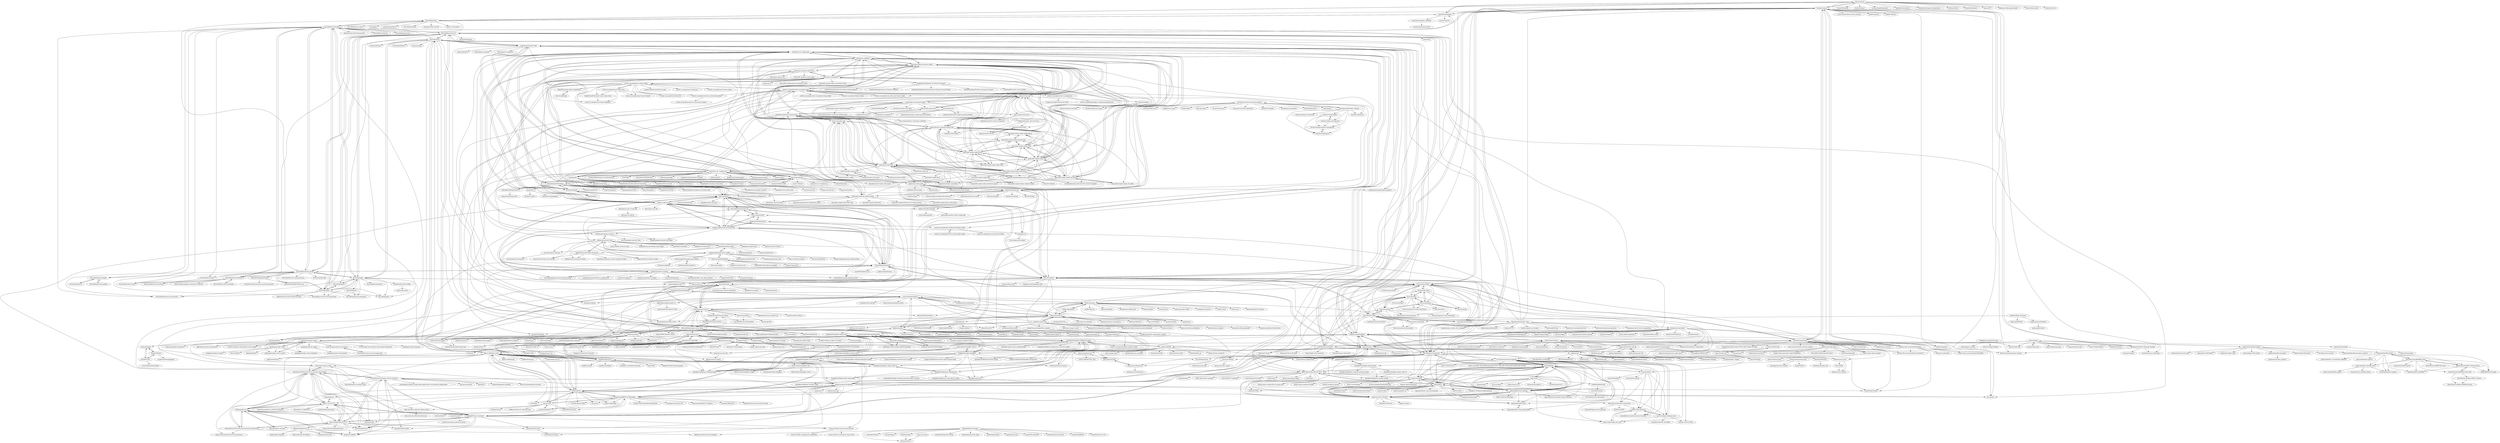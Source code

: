 digraph G {
"rhasspy/larynx" -> "rhasspy/rhasspy"
"rhasspy/larynx" -> "synesthesiam/opentts"
"rhasspy/larynx" -> "rhasspy/gruut" ["e"=1]
"rhasspy/larynx" -> "staniel359/muffon" ["e"=1]
"rhasspy/larynx" -> "SeaDve/Mousai" ["e"=1]
"rhasspy/larynx" -> "MycroftAI/mimic3"
"rhasspy/larynx" -> "as-ideas/DeepPhonemizer" ["e"=1]
"rhasspy/larynx" -> "RajSolai/TextSnatcher" ["e"=1]
"rhasspy/larynx" -> "Ethereal-Developers-Inc/OpenScan" ["e"=1]
"rhasspy/larynx" -> "eth0izzle/Needl" ["e"=1]
"rhasspy/larynx" -> "BreezeWhite/oemer" ["e"=1]
"rhasspy/larynx" -> "coqui-ai/STT" ["e"=1]
"rhasspy/larynx" -> "aleksandr-oliferuk/pcap2squid" ["e"=1]
"rhasspy/larynx" -> "allanrbo/filesremote" ["e"=1]
"rhasspy/larynx" -> "rendchevi/nix-tts" ["e"=1]
"gillesdemey/google-speech-v2" -> "psirenny/node-google-speech-api"
"gillesdemey/google-speech-v2" -> "mzeeshanid/iOS-Speech-To-Text"
"Picovoice/picovoice" -> "Picovoice/rhino"
"Picovoice/picovoice" -> "Picovoice/porcupine"
"Picovoice/picovoice" -> "Picovoice/leopard"
"Picovoice/picovoice" -> "zycv/awesome-keyword-spotting"
"Picovoice/picovoice" -> "Picovoice/koala"
"googleapis/python-speech" -> "googleapis/python-texttospeech"
"cmusphinx/node-pocketsphinx" -> "moneppo/node-pocketsphinx"
"cmusphinx/node-pocketsphinx" -> "sreuter/node-speakable"
"cmusphinx/node-pocketsphinx" -> "syl22-00/pocketsphinx.js"
"alexa/alexa-cookbook" -> "alexa/alexa-skills-kit-sdk-for-nodejs"
"alexa/alexa-cookbook" -> "alexa/skill-sample-nodejs-fact"
"alexa/alexa-cookbook" -> "alexa/skill-sample-nodejs-quiz-game"
"alexa/alexa-cookbook" -> "alexa/alexa-smarthome"
"alexa/alexa-cookbook" -> "alexa-js/alexa-app"
"alexa/alexa-cookbook" -> "alexa/skill-sample-nodejs-audio-player"
"alexa/alexa-cookbook" -> "alexa/skill-sample-nodejs-howto"
"alexa/alexa-cookbook" -> "alexa/skill-sample-nodejs-hello-world"
"alexa/alexa-cookbook" -> "alexa/skill-sample-nodejs-trivia"
"alexa/alexa-cookbook" -> "alexa/skill-sample-nodejs-city-guide"
"alexa/alexa-cookbook" -> "alexa/alexa-skills-kit-sdk-for-python"
"alexa/alexa-cookbook" -> "alexa/alexa-avs-sample-app"
"alexa/alexa-cookbook" -> "alexa/interactive-adventure-game-tool"
"alexa/alexa-cookbook" -> "alexa/avs-device-sdk"
"alexa/alexa-cookbook" -> "amzn/alexa-skills-kit-js"
"alexa/skill-sample-nodejs-audio-player" -> "alexa/alexa-skills-kit-sdk-for-nodejs"
"alexa/skill-sample-nodejs-audio-player" -> "alexa/skill-sample-nodejs-howto"
"alexa/skill-sample-nodejs-audio-player" -> "alexa/skill-sample-nodejs-decision-tree"
"alexa/skill-sample-nodejs-audio-player" -> "alexa/alexa-cookbook"
"alexa/skill-sample-nodejs-audio-player" -> "miguelmota/awesome-amazon-echo"
"alexa/skill-sample-nodejs-audio-player" -> "alexa/skill-sample-nodejs-quiz-game"
"alexa/skill-sample-nodejs-audio-player" -> "bespoken/super-simple-audio-player"
"alexa/skill-sample-nodejs-audio-player" -> "alexa/skill-sample-nodejs-feed"
"alexa/skill-sample-nodejs-audio-player" -> "bignerdranch/developing-alexa-skills-solutions"
"alexa/skill-sample-nodejs-audio-player" -> "alexa/skill-sample-nodejs-fact"
"alexa/skill-sample-nodejs-audio-player" -> "alexa/skill-sample-nodejs-calendar-reader"
"alexa/skill-sample-nodejs-audio-player" -> "alexa/interactive-adventure-game-tool"
"alexa/skill-sample-nodejs-audio-player" -> "alexa/skill-sample-nodejs-trivia"
"alexa/skill-sample-nodejs-audio-player" -> "amzn/alexa-skills-kit-js"
"alexa/skill-sample-nodejs-audio-player" -> "alexa-js/alexa-app"
"googleapis/nodejs-text-to-speech" -> "googleapis/nodejs-speech"
"claritylab/lucida" -> "jhauswald/lucida"
"claritylab/lucida" -> "jasperproject/jasper-client"
"claritylab/lucida" -> "MycroftAI/mycroft-core"
"claritylab/lucida" -> "TScottJ/OpenEphyra"
"claritylab/lucida" -> "MycroftAI/openstt"
"claritylab/lucida" -> "kalliope-project/kalliope"
"claritylab/lucida" -> "MycroftAI/adapt"
"claritylab/lucida" -> "brmson/yodaqa" ["e"=1]
"claritylab/lucida" -> "cmusphinx/pocketsphinx" ["e"=1]
"claritylab/lucida" -> "MycroftAI/mycroft-skills"
"claritylab/lucida" -> "Melissa-AI/Melissa-Core"
"claritylab/lucida" -> "rcbyron/hey-athena-client"
"claritylab/lucida" -> "cmusphinx/sphinx4" ["e"=1]
"claritylab/lucida" -> "SlapBot/stephanie-va"
"claritylab/lucida" -> "alumae/kaldi-gstreamer-server" ["e"=1]
"alexa-js/alexa-app" -> "alexa-js/alexa-app-server"
"alexa-js/alexa-app" -> "alexa/alexa-skills-kit-sdk-for-nodejs"
"alexa-js/alexa-app" -> "alexa-js/alexa-utterances"
"alexa-js/alexa-app" -> "alexa/alexa-cookbook"
"alexa-js/alexa-app" -> "miguelmota/awesome-amazon-echo"
"alexa-js/alexa-app" -> "bignerdranch/developing-alexa-skills-solutions"
"alexa-js/alexa-app" -> "mandnyc/ssml-builder"
"alexa-js/alexa-app" -> "alexa/skill-sample-nodejs-howto"
"alexa-js/alexa-app" -> "amzn/alexa-skills-kit-js"
"alexa-js/alexa-app" -> "alexa/skill-sample-nodejs-quiz-game"
"alexa-js/alexa-app" -> "actions-on-google/actions-on-google-nodejs"
"alexa-js/alexa-app" -> "Accenture/alexia"
"alexa-js/alexa-app" -> "alexa/skill-sample-nodejs-audio-player"
"alexa-js/alexa-app" -> "jovotech/jovo-framework-nodejs"
"alexa-js/alexa-app" -> "bespoken/bst"
"alexa/alexa-skills-kit-sdk-for-nodejs" -> "alexa/alexa-cookbook"
"alexa/alexa-skills-kit-sdk-for-nodejs" -> "alexa/skill-sample-nodejs-fact"
"alexa/alexa-skills-kit-sdk-for-nodejs" -> "amzn/alexa-skills-kit-js"
"alexa/alexa-skills-kit-sdk-for-nodejs" -> "alexa-js/alexa-app"
"alexa/alexa-skills-kit-sdk-for-nodejs" -> "alexa/alexa-avs-sample-app"
"alexa/alexa-skills-kit-sdk-for-nodejs" -> "alexa/skill-sample-nodejs-audio-player"
"alexa/alexa-skills-kit-sdk-for-nodejs" -> "alexa/skill-sample-nodejs-howto"
"alexa/alexa-skills-kit-sdk-for-nodejs" -> "alexa/interactive-adventure-game-tool"
"alexa/alexa-skills-kit-sdk-for-nodejs" -> "alexa/alexa-smarthome"
"alexa/alexa-skills-kit-sdk-for-nodejs" -> "alexa/skill-sample-nodejs-trivia"
"alexa/alexa-skills-kit-sdk-for-nodejs" -> "alexa/avs-device-sdk"
"alexa/alexa-skills-kit-sdk-for-nodejs" -> "alexa/skill-sample-nodejs-quiz-game"
"alexa/alexa-skills-kit-sdk-for-nodejs" -> "actions-on-google/actions-on-google-nodejs"
"alexa/alexa-skills-kit-sdk-for-nodejs" -> "alexa/alexa-skills-kit-sdk-for-java"
"alexa/alexa-skills-kit-sdk-for-nodejs" -> "alexa/skill-sample-nodejs-hello-world"
"StevenHickson/PiAUISuite" -> "jasperproject/jasper-client"
"StevenHickson/PiAUISuite" -> "sammachin/AlexaPi"
"StevenHickson/PiAUISuite" -> "novaspirit/AlexaPi"
"StevenHickson/PiAUISuite" -> "Kitt-AI/snowboy"
"StevenHickson/PiAUISuite" -> "tvdzwan/hyperion" ["e"=1]
"StevenHickson/PiAUISuite" -> "lanceseidman/PiCAST" ["e"=1]
"StevenHickson/PiAUISuite" -> "NeonHorizon/berryio" ["e"=1]
"StevenHickson/PiAUISuite" -> "DonaldDerek/RaspberryPiTV"
"StevenHickson/PiAUISuite" -> "amzn/alexa-avs-raspberry-pi"
"StevenHickson/PiAUISuite" -> "tipam/pi3d"
"StevenHickson/PiAUISuite" -> "arjo129/uSpeech" ["e"=1]
"StevenHickson/PiAUISuite" -> "alexa-pi/AlexaPi"
"StevenHickson/PiAUISuite" -> "jasperproject/jasperproject.github.io"
"StevenHickson/PiAUISuite" -> "ninjablocks/433Utils" ["e"=1]
"StevenHickson/PiAUISuite" -> "adafruit/Adafruit-Raspberry-Pi-Python-Code" ["e"=1]
"google/aiyprojects-raspbian" -> "googlesamples/assistant-sdk-python"
"google/aiyprojects-raspbian" -> "shivasiddharth/GassistPi"
"google/aiyprojects-raspbian" -> "alexa-pi/AlexaPi"
"google/aiyprojects-raspbian" -> "Kitt-AI/snowboy"
"google/aiyprojects-raspbian" -> "xtools-at/AssistantPi"
"google/aiyprojects-raspbian" -> "samjabrahams/tensorflow-on-raspberry-pi" ["e"=1]
"google/aiyprojects-raspbian" -> "movidius/ncappzoo" ["e"=1]
"google/aiyprojects-raspbian" -> "alexa/alexa-avs-sample-app"
"google/aiyprojects-raspbian" -> "ktinkerer/aiyprojects-raspbian"
"google/aiyprojects-raspbian" -> "androidthings/sample-googleassistant" ["e"=1]
"google/aiyprojects-raspbian" -> "waveform80/picamera" ["e"=1]
"google/aiyprojects-raspbian" -> "warchildmd/google-assistant-hotword-raspi"
"google/aiyprojects-raspbian" -> "silvanmelchior/RPi_Cam_Web_Interface" ["e"=1]
"google/aiyprojects-raspbian" -> "inderpreet/DIY-AIY"
"google/aiyprojects-raspbian" -> "ccrisan/motioneyeos" ["e"=1]
"MycroftAI/mycroft-core" -> "MycroftAI/mycroft-skills"
"MycroftAI/mycroft-core" -> "MycroftAI/enclosure-picroft"
"MycroftAI/mycroft-core" -> "jasperproject/jasper-client"
"MycroftAI/mycroft-core" -> "mozilla/DeepSpeech" ["e"=1]
"MycroftAI/mycroft-core" -> "claritylab/lucida"
"MycroftAI/mycroft-core" -> "MycroftAI/adapt"
"MycroftAI/mycroft-core" -> "leon-ai/leon" ["e"=1]
"MycroftAI/mycroft-core" -> "MycroftAI/mimic"
"MycroftAI/mycroft-core" -> "rhasspy/rhasspy"
"MycroftAI/mycroft-core" -> "MycroftAI/Mycroft-Android"
"MycroftAI/mycroft-core" -> "kalliope-project/kalliope"
"MycroftAI/mycroft-core" -> "cmusphinx/pocketsphinx" ["e"=1]
"MycroftAI/mycroft-core" -> "sukeesh/Jarvis"
"MycroftAI/mycroft-core" -> "MycroftAI/mimic2" ["e"=1]
"MycroftAI/mycroft-core" -> "lutris/lutris" ["e"=1]
"MycroftAI/mycroft-skills" -> "MycroftAI/enclosure-picroft"
"MycroftAI/mycroft-skills" -> "MycroftAI/mycroft-core"
"MycroftAI/mycroft-skills" -> "MycroftAI/hardware-mycroft-mark-1"
"MycroftAI/mycroft-skills" -> "MycroftAI/mimic"
"MycroftAI/mycroft-skills" -> "MycroftAI/adapt"
"MycroftAI/mycroft-skills" -> "MycroftAI/Mycroft-Android"
"MycroftAI/mycroft-skills" -> "MycroftAI/mycroft-gui"
"MycroftAI/mycroft-skills" -> "MycroftAI/selene-backend"
"MycroftAI/mycroft-skills" -> "MycroftAI/docker-mycroft"
"MycroftAI/mycroft-skills" -> "MycroftAI/mycroft-precise"
"MycroftAI/mycroft-skills" -> "btotharye/mycroft-homeassistant"
"MycroftAI/mycroft-skills" -> "MycroftAI/contributors"
"MycroftAI/mycroft-skills" -> "MycroftAI/mycroft-core-documentation"
"MycroftAI/mycroft-skills" -> "MycroftAI/lingua-franca"
"MycroftAI/mycroft-skills" -> "MycroftAI/mimic3"
"Picovoice/porcupine" -> "Picovoice/rhino"
"Picovoice/porcupine" -> "MycroftAI/mycroft-precise"
"Picovoice/porcupine" -> "Picovoice/picovoice"
"Picovoice/porcupine" -> "Kitt-AI/snowboy"
"Picovoice/porcupine" -> "Picovoice/cheetah"
"Picovoice/porcupine" -> "rhasspy/rhasspy"
"Picovoice/porcupine" -> "castorini/honk"
"Picovoice/porcupine" -> "seasalt-ai/snowboy"
"Picovoice/porcupine" -> "cmusphinx/pocketsphinx" ["e"=1]
"Picovoice/porcupine" -> "Picovoice/leopard"
"Picovoice/porcupine" -> "ARM-software/ML-KWS-for-MCU"
"Picovoice/porcupine" -> "LCAV/pyroomacoustics" ["e"=1]
"Picovoice/porcupine" -> "synesthesiam/rhasspy"
"Picovoice/porcupine" -> "castorini/howl"
"Picovoice/porcupine" -> "alphacep/vosk-api" ["e"=1]
"Dipeshpal/Jarvis-Assisant" -> "Dipeshpal/Jarvis_AI"
"amzn/alexa-skills-kit-java" -> "amzn/alexa-skills-kit-js"
"amzn/alexa-skills-kit-java" -> "anjishnu/ask-alexa-pykit"
"amzn/alexa-skills-kit-java" -> "bignerdranch/developing-alexa-skills-solutions"
"amzn/alexa-skills-kit-java" -> "bignerdranch/alexa-airportinfo"
"amzn/alexa-skills-kit-java" -> "alexa/skill-samples-java"
"amzn/alexa-skills-kit-java" -> "alexa/alexa-skills-kit-sdk-for-nodejs"
"amzn/alexa-skills-kit-java" -> "jjaquinta/EchoProofOfConcepts"
"amzn/alexa-skills-kit-java" -> "alexa/interactive-adventure-game-tool"
"amzn/alexa-skills-kit-java" -> "bespoken/bst"
"sukeesh/Jarvis" -> "swapagarwal/JARVIS-on-Messenger"
"sukeesh/Jarvis" -> "kalliope-project/kalliope"
"sukeesh/Jarvis" -> "DragonComputer/Dragonfire"
"sukeesh/Jarvis" -> "alexylem/jarvis"
"sukeesh/Jarvis" -> "Melissa-AI/Melissa-Core"
"sukeesh/Jarvis" -> "MycroftAI/mycroft-core"
"sukeesh/Jarvis" -> "yoda-pa/yoda"
"sukeesh/Jarvis" -> "nihal111/J.A.R.V.I.S"
"sukeesh/Jarvis" -> "CiviWiki/OpenCiviWiki" ["e"=1]
"sukeesh/Jarvis" -> "leon-ai/leon" ["e"=1]
"sukeesh/Jarvis" -> "ggeop/Python-ai-assistant"
"sukeesh/Jarvis" -> "coala/coala" ["e"=1]
"sukeesh/Jarvis" -> "python-babel/babel" ["e"=1]
"sukeesh/Jarvis" -> "claritylab/lucida"
"sukeesh/Jarvis" -> "ajminich/Jarvis"
"amzn/alexa-avs-raspberry-pi" -> "josephyzhou/producthunt-trending" ["e"=1]
"amzn/alexa-avs-raspberry-pi" -> "sammachin/AlexaPi"
"amzn/alexa-avs-raspberry-pi" -> "jasperproject/jasper-client"
"amzn/alexa-avs-raspberry-pi" -> "amzn/alexa-skills-kit-js"
"amzn/alexa-avs-raspberry-pi" -> "HannahMitt/HomeMirror" ["e"=1]
"amzn/alexa-avs-raspberry-pi" -> "novaspirit/AlexaPi"
"amzn/alexa-avs-raspberry-pi" -> "airbnb/caravel" ["e"=1]
"amzn/alexa-avs-raspberry-pi" -> "guysoft/FullPageOS" ["e"=1]
"amzn/alexa-avs-raspberry-pi" -> "googlecreativelab/anypixel" ["e"=1]
"amzn/alexa-avs-raspberry-pi" -> "amznlabs/amazon-dsstne" ["e"=1]
"amzn/alexa-avs-raspberry-pi" -> "cantino/huginn" ["e"=1]
"amzn/alexa-avs-raspberry-pi" -> "herrbischoff/awesome-osx-command-line" ["e"=1]
"amzn/alexa-avs-raspberry-pi" -> "schollz/find" ["e"=1]
"amzn/alexa-avs-raspberry-pi" -> "hacksalot/HackMyResume" ["e"=1]
"amzn/alexa-avs-raspberry-pi" -> "nfarina/homebridge" ["e"=1]
"alexa/alexa-smarthome" -> "PacktPublishing/Hands-on-Python-for-Finance"
"alexa/alexa-smarthome" -> "alexa/alexa-cookbook"
"alexa/alexa-smarthome" -> "alexa/alexa-skills-kit-sdk-for-nodejs"
"alexa/alexa-smarthome" -> "alexa/alexa-skills-kit-sdk-for-python"
"alexa/alexa-smarthome" -> "alexa/alexa-skills-kit-sdk-for-java"
"alexa/alexa-smarthome" -> "alexa/ask-cli"
"alexa/alexa-smarthome" -> "alexa/skill-sample-python-smarthome-switch"
"alexa/alexa-smarthome" -> "alexa/avs-device-sdk"
"alexa/alexa-smarthome" -> "alexa/skill-sample-nodejs-fact"
"alexa/alexa-smarthome" -> "alexa/alexa-apis-for-python"
"alexa/alexa-smarthome" -> "alexa/skill-sample-nodejs-smarthome-switch"
"alexa/alexa-smarthome" -> "alexa/skill-sample-nodejs-howto"
"alexa/alexa-smarthome" -> "actions-on-google/actionssdk-smart-home-nodejs"
"alexa/alexa-smarthome" -> "actions-on-google/smart-home-nodejs"
"alexa/alexa-smarthome" -> "alexa/skill-sample-nodejs-adventure-game"
"wenet-e2e/wekws" -> "zycv/awesome-keyword-spotting"
"wenet-e2e/wekws" -> "wenet-e2e/wespeaker" ["e"=1]
"wenet-e2e/wekws" -> "mindorii/kws"
"wenet-e2e/wekws" -> "hit-thusz-RookieCJ/FullSubNet-plus" ["e"=1]
"wenet-e2e/wekws" -> "qute012/Wav2Keyword"
"wenet-e2e/wekws" -> "SpeechColab/Leaderboard" ["e"=1]
"wenet-e2e/wekws" -> "colinsongf/keyword_spotting"
"wenet-e2e/wekws" -> "alibaba-damo-academy/kws-training-suite"
"wenet-e2e/wekws" -> "hyperconnect/TC-ResNet"
"wenet-e2e/wekws" -> "roman-vygon/triplet_loss_kws"
"wenet-e2e/wekws" -> "harvard-edge/multilingual_kws"
"wenet-e2e/wekws" -> "alibaba-damo-academy/FunASR" ["e"=1]
"wenet-e2e/wekws" -> "double22a/speech_dataset" ["e"=1]
"TalAter/annyang" -> "TalAter/SpeechKITT"
"TalAter/annyang" -> "zzmp/juliusjs" ["e"=1]
"TalAter/annyang" -> "sdkcarlos/artyom.js"
"TalAter/annyang" -> "syl22-00/pocketsphinx.js"
"TalAter/annyang" -> "evancohen/smart-mirror"
"TalAter/annyang" -> "TalAter/UpUp" ["e"=1]
"TalAter/annyang" -> "ejci/favico.js" ["e"=1]
"TalAter/annyang" -> "eduardolundgren/tracking.js" ["e"=1]
"TalAter/annyang" -> "loadfive/Knwl.js" ["e"=1]
"TalAter/annyang" -> "mozilla/togetherjs" ["e"=1]
"TalAter/annyang" -> "julianlloyd/scrollReveal.js" ["e"=1]
"TalAter/annyang" -> "HubSpot/offline" ["e"=1]
"TalAter/annyang" -> "harthur/brain" ["e"=1]
"TalAter/annyang" -> "rogerwang/node-webkit" ["e"=1]
"TalAter/annyang" -> "ccampbell/mousetrap" ["e"=1]
"alexa/alexa-avs-sample-app" -> "alexa-pi/AlexaPi"
"alexa/alexa-avs-sample-app" -> "alexa/avs-device-sdk"
"alexa/alexa-avs-sample-app" -> "Kitt-AI/snowboy"
"alexa/alexa-avs-sample-app" -> "alexa/alexa-skills-kit-sdk-for-nodejs"
"alexa/alexa-avs-sample-app" -> "Sensory/alexa-rpi"
"alexa/alexa-avs-sample-app" -> "alexa/alexa-cookbook"
"alexa/alexa-avs-sample-app" -> "amzn/alexa-skills-kit-js"
"alexa/alexa-avs-sample-app" -> "sammachin/AlexaPi"
"alexa/alexa-avs-sample-app" -> "johnwheeler/flask-ask"
"alexa/alexa-avs-sample-app" -> "willblaschko/AlexaAndroid"
"alexa/alexa-avs-sample-app" -> "jasperproject/jasper-client"
"alexa/alexa-avs-sample-app" -> "alexa/skill-sample-nodejs-fact"
"alexa/alexa-avs-sample-app" -> "alexa/interactive-adventure-game-tool"
"alexa/alexa-avs-sample-app" -> "googlesamples/assistant-sdk-python"
"alexa/alexa-avs-sample-app" -> "evancohen/smart-mirror"
"respeaker/avs" -> "respeaker/get_started_with_respeaker" ["e"=1]
"respeaker/avs" -> "voice-engine/voice-engine" ["e"=1]
"shivasiddharth/GassistPi" -> "shivasiddharth/Assistants-Pi"
"shivasiddharth/GassistPi" -> "googlesamples/assistant-sdk-python"
"shivasiddharth/GassistPi" -> "google/aiyprojects-raspbian"
"shivasiddharth/GassistPi" -> "alexa-pi/AlexaPi"
"shivasiddharth/GassistPi" -> "warchildmd/google-assistant-hotword-raspi"
"shivasiddharth/GassistPi" -> "xtools-at/AssistantPi"
"shivasiddharth/GassistPi" -> "Kitt-AI/snowboy"
"shivasiddharth/GassistPi" -> "alexa/avs-device-sdk"
"shivasiddharth/GassistPi" -> "OmerTu/GoogleHomeKodi"
"shivasiddharth/GassistPi" -> "Deeplocal/mocktailsmixer"
"shivasiddharth/GassistPi" -> "MycroftAI/enclosure-picroft"
"shivasiddharth/GassistPi" -> "vincelwt/RaspberryCast" ["e"=1]
"shivasiddharth/GassistPi" -> "evancohen/smart-mirror"
"shivasiddharth/GassistPi" -> "alexylem/jarvis"
"shivasiddharth/GassistPi" -> "makermusings/fauxmo" ["e"=1]
"Picovoice/Porcupine" -> "Picovoice/rhino"
"Picovoice/Porcupine" -> "MycroftAI/mycroft-precise"
"Picovoice/Porcupine" -> "Picovoice/cheetah"
"Picovoice/Porcupine" -> "Kitt-AI/snowboy"
"Picovoice/Porcupine" -> "Picovoice/wakeword-benchmark"
"Picovoice/Porcupine" -> "castorini/honk"
"Picovoice/Porcupine" -> "Tony607/Keras-Trigger-Word"
"Picovoice/Porcupine" -> "ARM-software/ML-KWS-for-MCU"
"Picovoice/Porcupine" -> "mindorii/kws"
"Picovoice/Porcupine" -> "alumae/kaldi-gstreamer-server" ["e"=1]
"Picovoice/Porcupine" -> "facebookresearch/wav2letter" ["e"=1]
"Picovoice/Porcupine" -> "cmusphinx/pocketsphinx" ["e"=1]
"Picovoice/Porcupine" -> "Picovoice/stt-benchmark"
"Picovoice/Porcupine" -> "bjoernkarmann/project_alias"
"Picovoice/Porcupine" -> "hyperconnect/TC-ResNet"
"maxbbraun/mirror" -> "NielsMasdorp/Speculum-Android"
"maxbbraun/mirror" -> "ineptech/mirror"
"maxbbraun/mirror" -> "evancohen/smart-mirror"
"maxbbraun/mirror" -> "jakkra/SmartMirror"
"maxbbraun/mirror" -> "maxbbraun/accent"
"maxbbraun/mirror" -> "jreyes/mirror"
"pimoroni/unicorn-hat" -> "topshed/UnicornHatScroll"
"pimoroni/unicorn-hat" -> "pimoroni/blinkt"
"pimoroni/unicorn-hat" -> "pimoroni/scroll-phat"
"pimoroni/unicorn-hat" -> "pimoroni/unicorn-hat-hd"
"pimoroni/unicorn-hat" -> "daniel-j/unicorn-fft"
"pimoroni/unicorn-hat" -> "jayniz/unicorn-hat-sim"
"pimoroni/unicorn-hat" -> "pimoroni/piglow"
"pimoroni/unicorn-hat" -> "pimoroni/explorer-hat"
"pimoroni/unicorn-hat" -> "pimoroni/dot3k"
"pimoroni/unicorn-hat" -> "pimoroni/skywriter-hat"
"pimoroni/unicorn-hat" -> "sconemad/unicorn-scroller"
"pimoroni/unicorn-hat" -> "njbbaer/unicorn-remote"
"ashutoshkrris/Virtual-Personal-Assistant-using-Python" -> "mmirthula02/AI-Personal-Voice-assistant-using-Python"
"ashutoshkrris/Virtual-Personal-Assistant-using-Python" -> "Dipeshpal/Jarvis_AI"
"ashutoshkrris/Virtual-Personal-Assistant-using-Python" -> "Aman22sharma/Python-AI-Virtual-Assistant"
"ashutoshkrris/Virtual-Personal-Assistant-using-Python" -> "Gladiator07/JARVIS"
"ashutoshkrris/Virtual-Personal-Assistant-using-Python" -> "GauravSingh9356/J.A.R.V.I.S"
"Saurav-Paul/AI-virtual-assistant-python" -> "Saurav-Paul/My_Implemented_Algorithms"
"Saurav-Paul/AI-virtual-assistant-python" -> "Saurav-Paul/Uva-Solution-by-Saurav-Paul"
"greghesp/assistant-relay" -> "Apipa169/Assistant-Relay-for-Hassio"
"greghesp/assistant-relay" -> "endoplasmic/google-assistant"
"greghesp/assistant-relay" -> "rithvikvibhu/GHLocalApi"
"greghesp/assistant-relay" -> "Apipa169/Assistant-Relay-Docker"
"greghesp/assistant-relay" -> "vervallsweg/cast-web-api"
"greghesp/assistant-relay" -> "noelportugal/google-home-notifier"
"greghesp/assistant-relay" -> "kmlucy/docker-assistant-relay"
"greghesp/assistant-relay" -> "stjohnjohnson/smartthings-mqtt-bridge" ["e"=1]
"greghesp/assistant-relay" -> "andrewjfreyer/monitor" ["e"=1]
"greghesp/assistant-relay" -> "thomasloven/lovelace-auto-entities" ["e"=1]
"greghesp/assistant-relay" -> "kalkih/mini-media-player" ["e"=1]
"greghesp/assistant-relay" -> "AndBobsYourUncle/hassio-addons"
"greghesp/assistant-relay" -> "mKeRix/room-assistant" ["e"=1]
"greghesp/assistant-relay" -> "leikoilja/ha-google-home" ["e"=1]
"greghesp/assistant-relay" -> "ciotlosm/custom-lovelace" ["e"=1]
"rithvikvibhu/GHLocalApi" -> "greghesp/assistant-relay"
"rithvikvibhu/GHLocalApi" -> "ludeeus/googledevices"
"rithvikvibhu/GHLocalApi" -> "Apipa169/Assistant-Relay-for-Hassio"
"rithvikvibhu/GHLocalApi" -> "Drakulix/googlehome"
"rithvikvibhu/GHLocalApi" -> "vervallsweg/cast-web-api"
"rithvikvibhu/GHLocalApi" -> "noelportugal/google-home-notifier"
"syl22-00/pocketsphinx.js" -> "cmusphinx/node-pocketsphinx"
"syl22-00/pocketsphinx.js" -> "zzmp/juliusjs" ["e"=1]
"syl22-00/pocketsphinx.js" -> "cmusphinx/pocketsphinx" ["e"=1]
"syl22-00/pocketsphinx.js" -> "TalAter/annyang"
"syl22-00/pocketsphinx.js" -> "alumae/kaldi-gstreamer-server" ["e"=1]
"syl22-00/pocketsphinx.js" -> "kripken/speak.js"
"syl22-00/pocketsphinx.js" -> "sdkcarlos/artyom.js"
"syl22-00/pocketsphinx.js" -> "sreuter/node-speakable"
"syl22-00/pocketsphinx.js" -> "cmusphinx/g2p-seq2seq" ["e"=1]
"syl22-00/pocketsphinx.js" -> "cmusphinx/sphinx4" ["e"=1]
"syl22-00/pocketsphinx.js" -> "watson-developer-cloud/speech-to-text-nodejs" ["e"=1]
"syl22-00/pocketsphinx.js" -> "mattdiamond/Recorderjs" ["e"=1]
"syl22-00/pocketsphinx.js" -> "gillesdemey/google-speech-v2"
"syl22-00/pocketsphinx.js" -> "bambocher/pocketsphinx-python" ["e"=1]
"syl22-00/pocketsphinx.js" -> "moneppo/node-pocketsphinx"
"jasperproject/jasper-client" -> "jasperproject/jasperproject.github.io"
"jasperproject/jasper-client" -> "MycroftAI/mycroft-core"
"jasperproject/jasper-client" -> "cmusphinx/pocketsphinx" ["e"=1]
"jasperproject/jasper-client" -> "Kitt-AI/snowboy"
"jasperproject/jasper-client" -> "amzn/alexa-avs-raspberry-pi"
"jasperproject/jasper-client" -> "claritylab/lucida"
"jasperproject/jasper-client" -> "StevenHickson/PiAUISuite"
"jasperproject/jasper-client" -> "jhauswald/sirius" ["e"=1]
"jasperproject/jasper-client" -> "wzpan/dingdang-robot" ["e"=1]
"jasperproject/jasper-client" -> "balloob/home-assistant" ["e"=1]
"jasperproject/jasper-client" -> "cantino/huginn" ["e"=1]
"jasperproject/jasper-client" -> "alexa/alexa-avs-sample-app"
"jasperproject/jasper-client" -> "kalliope-project/kalliope"
"jasperproject/jasper-client" -> "Uberi/speech_recognition" ["e"=1]
"jasperproject/jasper-client" -> "TalAter/annyang"
"GauravSingh9356/J.A.R.V.I.S" -> "ggeop/Python-ai-assistant"
"GauravSingh9356/J.A.R.V.I.S" -> "Dipeshpal/Jarvis_AI"
"GauravSingh9356/J.A.R.V.I.S" -> "mmirthula02/AI-Personal-Voice-assistant-using-Python"
"GauravSingh9356/J.A.R.V.I.S" -> "ashutoshkrris/Virtual-Personal-Assistant-using-Python"
"GauravSingh9356/J.A.R.V.I.S" -> "BolisettySujith/J.A.R.V.I.S"
"GauravSingh9356/J.A.R.V.I.S" -> "thevickypedia/Jarvis"
"GauravSingh9356/J.A.R.V.I.S" -> "nihal111/J.A.R.V.I.S"
"GauravSingh9356/J.A.R.V.I.S" -> "LearnedVector/A-Hackers-AI-Voice-Assistant"
"GauravSingh9356/J.A.R.V.I.S" -> "Saurav-Paul/AI-virtual-assistant-python"
"GauravSingh9356/J.A.R.V.I.S" -> "Gladiator07/JARVIS"
"GauravSingh9356/J.A.R.V.I.S" -> "Dipeshpal/Jarvis-Assisant"
"GauravSingh9356/J.A.R.V.I.S" -> "openassistant/oa-core"
"GauravSingh9356/J.A.R.V.I.S" -> "ahmadfaizalbh/Chatbot" ["e"=1]
"GauravSingh9356/J.A.R.V.I.S" -> "Harsha200105/DesktopAssistant"
"DragonComputer/Dragonfire" -> "kalliope-project/kalliope"
"DragonComputer/Dragonfire" -> "openassistant/oa-core"
"DragonComputer/Dragonfire" -> "sukeesh/Jarvis"
"DragonComputer/Dragonfire" -> "SlapBot/stephanie-va"
"DragonComputer/Dragonfire" -> "ggeop/Python-ai-assistant"
"DragonComputer/Dragonfire" -> "MycroftAI/mycroft-core"
"DragonComputer/Dragonfire" -> "Melissa-AI/Melissa-Core"
"DragonComputer/Dragonfire" -> "LearnedVector/A-Hackers-AI-Voice-Assistant"
"DragonComputer/Dragonfire" -> "Dipeshpal/Jarvis_AI"
"DragonComputer/Dragonfire" -> "5hirish/adam_qas" ["e"=1]
"DragonComputer/Dragonfire" -> "leon-ai/leon" ["e"=1]
"DragonComputer/Dragonfire" -> "thevickypedia/Jarvis"
"DragonComputer/Dragonfire" -> "alexylem/jarvis"
"DragonComputer/Dragonfire" -> "NaomiProject/Naomi"
"DragonComputer/Dragonfire" -> "kengz/aiva" ["e"=1]
"ggeop/Python-ai-assistant" -> "mmirthula02/AI-Personal-Voice-assistant-using-Python"
"ggeop/Python-ai-assistant" -> "Dipeshpal/Jarvis_AI"
"ggeop/Python-ai-assistant" -> "nihal111/J.A.R.V.I.S"
"ggeop/Python-ai-assistant" -> "thevickypedia/Jarvis"
"ggeop/Python-ai-assistant" -> "LearnedVector/A-Hackers-AI-Voice-Assistant"
"ggeop/Python-ai-assistant" -> "GauravSingh9356/J.A.R.V.I.S"
"ggeop/Python-ai-assistant" -> "Zenohm/Friday"
"ggeop/Python-ai-assistant" -> "Gladiator07/JARVIS"
"ggeop/Python-ai-assistant" -> "bradtraversy/alexis_speech_assistant" ["e"=1]
"ggeop/Python-ai-assistant" -> "Saurav-Paul/AI-virtual-assistant-python"
"ggeop/Python-ai-assistant" -> "DragonComputer/Dragonfire"
"ggeop/Python-ai-assistant" -> "ahmadfaizalbh/Chatbot" ["e"=1]
"ggeop/Python-ai-assistant" -> "kalliope-project/kalliope"
"ggeop/Python-ai-assistant" -> "Melissa-AI/Melissa-Core"
"ggeop/Python-ai-assistant" -> "openassistant/oa-core"
"yoda-pa/yoda" -> "swapagarwal/JARVIS-on-Messenger"
"yoda-pa/yoda" -> "Melissa-AI/Melissa-Core"
"yoda-pa/yoda" -> "sukeesh/Jarvis"
"yoda-pa/yoda" -> "Griffintaur/News-At-Command-Line"
"yoda-pa/yoda" -> "basfom/EcoLab"
"yoda-pa/yoda" -> "alexa-labs/alexa-skills-kit-sdk-for-python"
"yoda-pa/yoda" -> "opsdroid/opsdroid"
"yoda-pa/yoda" -> "gautamkrishnar/socli" ["e"=1]
"bjoernkarmann/project_alias" -> "MycroftAI/mycroft-precise"
"bjoernkarmann/project_alias" -> "Picovoice/Porcupine"
"bjoernkarmann/project_alias" -> "retroplasma/earth-reverse-engineering" ["e"=1]
"bjoernkarmann/project_alias" -> "adblockradio/adblockradio" ["e"=1]
"bjoernkarmann/project_alias" -> "Kitt-AI/snowboy"
"bjoernkarmann/project_alias" -> "topisani/OTTO" ["e"=1]
"bjoernkarmann/project_alias" -> "schollz/raspberry-pi-turnkey" ["e"=1]
"bjoernkarmann/project_alias" -> "respeaker/get_started_with_respeaker" ["e"=1]
"bjoernkarmann/project_alias" -> "GladysAssistant/Gladys"
"bjoernkarmann/project_alias" -> "shobrook/BitVision" ["e"=1]
"bjoernkarmann/project_alias" -> "generative-music/generative.fm" ["e"=1]
"bjoernkarmann/project_alias" -> "rhasspy/rhasspy"
"bjoernkarmann/project_alias" -> "MycroftAI/mycroft-core"
"bjoernkarmann/project_alias" -> "mindorii/kws"
"bjoernkarmann/project_alias" -> "osforscience/deep-learning-ocean" ["e"=1]
"Kitt-AI/snowboy" -> "cmusphinx/pocketsphinx" ["e"=1]
"Kitt-AI/snowboy" -> "alexa/alexa-avs-sample-app"
"Kitt-AI/snowboy" -> "wzpan/wukong-robot" ["e"=1]
"Kitt-AI/snowboy" -> "Picovoice/porcupine"
"Kitt-AI/snowboy" -> "MycroftAI/mycroft-precise"
"Kitt-AI/snowboy" -> "dingdang-robot/dingdang-robot" ["e"=1]
"Kitt-AI/snowboy" -> "Picovoice/Porcupine"
"Kitt-AI/snowboy" -> "Sensory/alexa-rpi"
"Kitt-AI/snowboy" -> "ARM-software/ML-KWS-for-MCU"
"Kitt-AI/snowboy" -> "alexa/avs-device-sdk"
"Kitt-AI/snowboy" -> "alexa-pi/AlexaPi"
"Kitt-AI/snowboy" -> "wzpan/dingdang-robot" ["e"=1]
"Kitt-AI/snowboy" -> "jasperproject/jasper-client"
"Kitt-AI/snowboy" -> "evancohen/sonus"
"Kitt-AI/snowboy" -> "seasalt-ai/snowboy"
"n0bel/PiClock" -> "userexec/Pi-Kitchen-Dashboard"
"n0bel/PiClock" -> "n0bel/PiClock3"
"n0bel/PiClock" -> "rothman857/chronometer"
"n0bel/PiClock" -> "gagle/raspberrypi-motd"
"MycroftAI/mimic3" -> "MycroftAI/mimic3-voices"
"MycroftAI/mimic3" -> "synesthesiam/opentts"
"MycroftAI/mimic3" -> "MycroftAI/mycroft-skills"
"MycroftAI/mimic3" -> "rhasspy/larynx"
"MycroftAI/mimic3" -> "MycroftAI/mimic-recording-studio" ["e"=1]
"MycroftAI/mimic3" -> "bayang/jelu" ["e"=1]
"MycroftAI/mimic3" -> "potatoqualitee/eol-dr" ["e"=1]
"MycroftAI/mimic3" -> "FoxUSA/StoreDown" ["e"=1]
"MycroftAI/mimic3" -> "rhasspy/rhasspy"
"MycroftAI/mimic3" -> "smartgic/docker-mycroft"
"MycroftAI/mimic3" -> "dunky11/voicesmith" ["e"=1]
"evancohen/smart-mirror" -> "MichMich/MagicMirror" ["e"=1]
"evancohen/smart-mirror" -> "HannahMitt/HomeMirror" ["e"=1]
"evancohen/smart-mirror" -> "MicrosoftEdge/magic-mirror-demo"
"evancohen/smart-mirror" -> "TalAter/annyang"
"evancohen/smart-mirror" -> "maxbbraun/mirror"
"evancohen/smart-mirror" -> "evancohen/sonus"
"evancohen/smart-mirror" -> "Shinao/SmartMirror"
"evancohen/smart-mirror" -> "HackerHouseYT/Smart-Mirror"
"evancohen/smart-mirror" -> "ctrlaltdylan/MirrorMirror"
"evancohen/smart-mirror" -> "alexa/alexa-avs-sample-app"
"evancohen/smart-mirror" -> "HackerHouseYT/AI-Smart-Mirror"
"evancohen/smart-mirror" -> "thibmaek/awesome-raspberry-pi" ["e"=1]
"evancohen/smart-mirror" -> "Jopyth/MMM-Remote-Control" ["e"=1]
"evancohen/smart-mirror" -> "amzn/alexa-avs-raspberry-pi"
"evancohen/smart-mirror" -> "shivasiddharth/GassistPi"
"zlargon/google-tts" -> "ncpierson/google-translate-tts"
"Accenture/adop-docker-compose" -> "Accenture/adop-jenkins"
"Accenture/adop-docker-compose" -> "Accenture/adop-platform-management"
"Accenture/adop-docker-compose" -> "Accenture/adop-cartridge-java"
"Accenture/adop-docker-compose" -> "Accenture/adop-gerrit"
"Accenture/adop-docker-compose" -> "Accenture/reactive-interaction-gateway"
"Accenture/adop-docker-compose" -> "Accenture/adop-aws"
"Accenture/adop-docker-compose" -> "Accenture/adop-doa-materials"
"alexa/interactive-adventure-game-tool" -> "alexa/skill-sample-nodejs-decision-tree"
"alexa/interactive-adventure-game-tool" -> "amzn/alexa-skills-kit-js"
"alexa/interactive-adventure-game-tool" -> "matt-kruse/alexa-app"
"alexa/interactive-adventure-game-tool" -> "alexa/skill-sample-nodejs-trivia"
"alexa/interactive-adventure-game-tool" -> "alexa/skill-sample-nodejs-fact"
"alexa/interactive-adventure-game-tool" -> "alexa/alexa-skills-kit-sdk-for-nodejs"
"alexa/interactive-adventure-game-tool" -> "miguelmota/awesome-amazon-echo"
"alexa/interactive-adventure-game-tool" -> "bignerdranch/alexa-airportinfo"
"alexa/interactive-adventure-game-tool" -> "mandnyc/ssml-builder"
"alexa/interactive-adventure-game-tool" -> "rmtuckerphx/alexa-skill-serverless-starter-template"
"alexa/interactive-adventure-game-tool" -> "alexa/skill-sample-nodejs-feed"
"alexa/interactive-adventure-game-tool" -> "alexa/skill-sample-nodejs-highlowgame"
"alexa/interactive-adventure-game-tool" -> "alexa/skill-sample-nodejs-audio-player"
"alexa/interactive-adventure-game-tool" -> "alexa/skill-sample-nodejs-howto"
"alexa/interactive-adventure-game-tool" -> "alexa/skill-sample-nodejs-hello-world"
"anjishnu/ask-alexa-pykit" -> "johnwheeler/flask-ask"
"anjishnu/ask-alexa-pykit" -> "amzn/alexa-skills-kit-js"
"anjishnu/ask-alexa-pykit" -> "zachfeldman/alexa-home" ["e"=1]
"anjishnu/ask-alexa-pykit" -> "erik/alexandra" ["e"=1]
"anjishnu/ask-alexa-pykit" -> "jjaquinta/EchoProofOfConcepts"
"jasperproject/jasperproject.github.io" -> "jasperproject/jasper-client"
"johnwheeler/flask-ask" -> "treethought/flask-assistant"
"johnwheeler/flask-ask" -> "anjishnu/ask-alexa-pykit"
"johnwheeler/flask-ask" -> "alexa/alexa-skills-kit-sdk-for-python"
"johnwheeler/flask-ask" -> "Miserlou/Zappa" ["e"=1]
"johnwheeler/flask-ask" -> "awslabs/chalice" ["e"=1]
"johnwheeler/flask-ask" -> "chrisvoncsefalvay/cookiecutter-flask-ask"
"johnwheeler/flask-ask" -> "amzn/alexa-skills-kit-js"
"johnwheeler/flask-ask" -> "alexa/alexa-skills-kit-sdk-for-nodejs"
"johnwheeler/flask-ask" -> "alexa/alexa-avs-sample-app"
"johnwheeler/flask-ask" -> "alexa/alexa-cookbook"
"johnwheeler/flask-ask" -> "johnwheeler/flask-live-starter"
"johnwheeler/flask-ask" -> "tomchristie/apistar" ["e"=1]
"johnwheeler/flask-ask" -> "timothycrosley/hug" ["e"=1]
"johnwheeler/flask-ask" -> "alexa/interactive-adventure-game-tool"
"johnwheeler/flask-ask" -> "alexa-labs/alexa-skills-kit-sdk-for-python"
"matt-kruse/alexa-app" -> "matt-kruse/alexa-app-server"
"matt-kruse/alexa-app" -> "mreinstein/alexa-utterances"
"matt-kruse/alexa-app" -> "mreinstein/alexa-verifier"
"matt-kruse/alexa-app" -> "amzn/alexa-skills-kit-js"
"matt-kruse/alexa-app" -> "brutalhonesty/alexa-nodekit"
"matt-kruse/alexa-app" -> "miguelmota/awesome-amazon-echo"
"matt-kruse/alexa-app" -> "bignerdranch/alexa-airportinfo"
"matt-kruse/alexa-app" -> "alexa/interactive-adventure-game-tool"
"sammachin/AlexaPi" -> "novaspirit/AlexaPi"
"sammachin/AlexaPi" -> "sammachin/AlexaCHIP"
"sammachin/AlexaPi" -> "alexa-pi/AlexaPi"
"sammachin/AlexaPi" -> "amzn/alexa-avs-raspberry-pi"
"sammachin/AlexaPi" -> "maso27/AlexaPi"
"sammachin/AlexaPi" -> "sammachin/alexaweb"
"sammachin/AlexaPi" -> "matt-kruse/alexa-app"
"sammachin/AlexaPi" -> "StevenHickson/PiAUISuite"
"sammachin/AlexaPi" -> "anjishnu/ask-alexa-pykit"
"sammachin/AlexaPi" -> "alexa/alexa-avs-raspberry-pi"
"sammachin/AlexaPi" -> "miguelmota/awesome-amazon-echo"
"sammachin/AlexaPi" -> "toddmedema/echo" ["e"=1]
"sammachin/AlexaPi" -> "alexa/alexa-avs-sample-app"
"sammachin/AlexaPi" -> "flooie/AlexaPi"
"sammachin/AlexaPi" -> "the-raspberry-pi-guy/Artificial-Intelligence-Pi"
"kservices/gBridge" -> "i8beef/HomeAutio.Mqtt.GoogleHome"
"alexa/avs-device-sdk" -> "alexa/alexa-avs-sample-app"
"alexa/avs-device-sdk" -> "Sensory/alexa-rpi"
"alexa/avs-device-sdk" -> "alexa-pi/AlexaPi"
"alexa/avs-device-sdk" -> "Kitt-AI/snowboy"
"alexa/avs-device-sdk" -> "alexa/alexa-smart-screen-sdk"
"alexa/avs-device-sdk" -> "respeaker/avs"
"alexa/avs-device-sdk" -> "willblaschko/AlexaAndroid"
"alexa/avs-device-sdk" -> "alexa/alexa-skills-kit-sdk-for-nodejs"
"alexa/avs-device-sdk" -> "googlesamples/assistant-sdk-python"
"alexa/avs-device-sdk" -> "alexa/alexa-cookbook"
"alexa/avs-device-sdk" -> "shivasiddharth/Assistants-Pi"
"alexa/avs-device-sdk" -> "alexa/alexa-smarthome"
"alexa/avs-device-sdk" -> "alexa/alexa-auto-sdk"
"alexa/avs-device-sdk" -> "shivasiddharth/GassistPi"
"alexa/avs-device-sdk" -> "alexa/alexa-skills-kit-sdk-for-java"
"amzn/alexa-skills-kit-js" -> "amzn/alexa-skills-kit-java"
"amzn/alexa-skills-kit-js" -> "matt-kruse/alexa-app"
"amzn/alexa-skills-kit-js" -> "alexa/alexa-skills-kit-sdk-for-nodejs"
"amzn/alexa-skills-kit-js" -> "bignerdranch/developing-alexa-skills-solutions"
"amzn/alexa-skills-kit-js" -> "alexa/interactive-adventure-game-tool"
"amzn/alexa-skills-kit-js" -> "anjishnu/ask-alexa-pykit"
"amzn/alexa-skills-kit-js" -> "alexa/skill-sample-nodejs-fact"
"amzn/alexa-skills-kit-js" -> "amzn/alexa-avs-raspberry-pi"
"amzn/alexa-skills-kit-js" -> "matt-kruse/alexa-app-server"
"amzn/alexa-skills-kit-js" -> "alexa-js/alexa-app"
"amzn/alexa-skills-kit-js" -> "dale3h/alexa-skills-list"
"amzn/alexa-skills-kit-js" -> "miguelmota/awesome-amazon-echo"
"amzn/alexa-skills-kit-js" -> "bignerdranch/alexa-airportinfo"
"amzn/alexa-skills-kit-js" -> "alexa/skill-sample-nodejs-audio-player"
"amzn/alexa-skills-kit-js" -> "alexa/alexa-avs-sample-app"
"Aricwithana/LCARS-SDK" -> "joernweissenborn/lcars"
"Aricwithana/LCARS-SDK" -> "Garrett-/lcars"
"Aricwithana/LCARS-SDK" -> "tobykurien/rpi_lcars"
"Aricwithana/LCARS-SDK" -> "tbhockey/LCARS-UI"
"tobykurien/rpi_lcars" -> "Aricwithana/LCARS-SDK"
"tobykurien/rpi_lcars" -> "joernweissenborn/lcars"
"tobykurien/rpi_lcars" -> "Garrett-/lcars"
"tobykurien/rpi_lcars" -> "louh/lcars"
"tobykurien/rpi_lcars" -> "kanflo/aaduino"
"tobykurien/rpi_lcars" -> "adafruit/Adafruit-Pi-Finder" ["e"=1]
"tobykurien/rpi_lcars" -> "jayrobinson/LCARS-Guide"
"tobykurien/rpi_lcars" -> "LCARSx32/Main-LCARS-x32-Project"
"tobykurien/rpi_lcars" -> "pimoroni/unicorn-hat"
"tobykurien/rpi_lcars" -> "n0bel/PiClock"
"tobykurien/rpi_lcars" -> "ccrisan/motionpie" ["e"=1]
"alexa-pi/AlexaPi" -> "alexa/alexa-avs-sample-app"
"alexa-pi/AlexaPi" -> "sammachin/AlexaPi"
"alexa-pi/AlexaPi" -> "respeaker/avs"
"alexa-pi/AlexaPi" -> "shivasiddharth/Assistants-Pi"
"alexa-pi/AlexaPi" -> "alexa/avs-device-sdk"
"alexa-pi/AlexaPi" -> "xtools-at/AssistantPi"
"alexa-pi/AlexaPi" -> "Kitt-AI/snowboy"
"alexa-pi/AlexaPi" -> "shivasiddharth/GassistPi"
"alexa-pi/AlexaPi" -> "novaspirit/AlexaPi"
"alexa-pi/AlexaPi" -> "Sensory/alexa-rpi"
"alexa-pi/AlexaPi" -> "google/aiyprojects-raspbian"
"alexa-pi/AlexaPi" -> "sammachin/AlexaPi-Dev"
"alexa-pi/AlexaPi" -> "googlesamples/assistant-sdk-python"
"alexa-pi/AlexaPi" -> "alexa/alexa-skills-kit-sdk-for-nodejs"
"alexa-pi/AlexaPi" -> "respeaker/seeed-voicecard" ["e"=1]
"GladysProject/Gladys" -> "alexylem/jarvis"
"GladysProject/Gladys" -> "steeve/france.code-civil" ["e"=1]
"GladysProject/Gladys" -> "kalliope-project/kalliope"
"GladysProject/Gladys" -> "jasperproject/jasper-client"
"GladysProject/Gladys" -> "guiguiabloc/api-domogeek"
"GladysProject/Gladys" -> "ldleman/yana-server"
"GladysProject/Gladys" -> "sebsauvage/Shaarli" ["e"=1]
"GladysProject/Gladys" -> "Sonerezh/sonerezh" ["e"=1]
"GladysProject/Gladys" -> "MLstate/PEPS" ["e"=1]
"GladysProject/Gladys" -> "jeedom/core"
"GladysProject/Gladys" -> "buttercup/buttercup"
"GladysProject/Gladys" -> "pgrimaud/horaires-ratp-api"
"GladysProject/Gladys" -> "GladysProject/dev-plaftorm-backend"
"GladysProject/Gladys" -> "Sean-Der/fail2web"
"GladysProject/Gladys" -> "GladysAssistant/gladys-4-playground"
"MycroftAI/mycroft-precise" -> "Picovoice/porcupine"
"MycroftAI/mycroft-precise" -> "mindorii/kws"
"MycroftAI/mycroft-precise" -> "castorini/honk"
"MycroftAI/mycroft-precise" -> "Tony607/Keras-Trigger-Word"
"MycroftAI/mycroft-precise" -> "castorini/howl"
"MycroftAI/mycroft-precise" -> "MycroftAI/padatious"
"MycroftAI/mycroft-precise" -> "ARM-software/ML-KWS-for-MCU"
"MycroftAI/mycroft-precise" -> "Kitt-AI/snowboy"
"MycroftAI/mycroft-precise" -> "Picovoice/Porcupine"
"MycroftAI/mycroft-precise" -> "wenet-e2e/wekws"
"MycroftAI/mycroft-precise" -> "hyperconnect/TC-ResNet"
"MycroftAI/mycroft-precise" -> "colinsongf/keyword_spotting"
"MycroftAI/mycroft-precise" -> "MycroftAI/mycroft-skills"
"MycroftAI/mycroft-precise" -> "zycv/awesome-keyword-spotting"
"MycroftAI/mycroft-precise" -> "seasalt-ai/snowboy"
"OpenVoiceOS/OpenVoiceOS" -> "JarbasHiveMind/HiveMind-core"
"OpenVoiceOS/OpenVoiceOS" -> "ChanceNCounter/awesome-mycroft-community"
"jovotech/jovo-framework-nodejs" -> "jovotech/jovo-cli"
"jovotech/jovo-framework-nodejs" -> "jovotech/builtwithjovo"
"jovotech/jovo-framework-nodejs" -> "jovotech/awesome-voice-apps"
"jovotech/jovo-framework-nodejs" -> "bespoken/bst"
"jovotech/jovo-framework-nodejs" -> "jovotech/ask-console-chrome-extension"
"jovotech/jovo-framework-nodejs" -> "jovotech/learn-jovo"
"jovotech/jovo-framework-nodejs" -> "jovotech/jovo-templates"
"jovotech/jovo-framework-nodejs" -> "alexa-js/alexa-app"
"jovotech/jovo-framework-nodejs" -> "bespoken/virtual-alexa"
"jovotech/jovo-framework-nodejs" -> "alexa/alexa-skills-kit-sdk-for-nodejs"
"jovotech/jovo-framework-nodejs" -> "actions-on-google/actions-on-google-nodejs"
"jovotech/jovo-framework-nodejs" -> "alexa/alexa-cookbook"
"jovotech/jovo-framework-nodejs" -> "speechmarkdown/jovo-plugin-speechmarkdown"
"jovotech/jovo-framework-nodejs" -> "mandnyc/ssml-builder"
"jovotech/jovo-framework-nodejs" -> "alexa-js/alexa-app-server"
"project-alice-assistant/ProjectAlice" -> "synesthesiam/rhasspy"
"project-alice-assistant/ProjectAlice" -> "rhasspy/rhasspy"
"project-alice-assistant/ProjectAlice" -> "project-alice-assistant/ProjectAliceSkills"
"project-alice-assistant/ProjectAlice" -> "NaomiProject/Naomi"
"project-alice-assistant/ProjectAlice" -> "mmastrac/automedia"
"project-alice-assistant/ProjectAlice" -> "project-alice-assistant/HermesLedControl"
"project-alice-assistant/ProjectAlice" -> "ggeop/Python-ai-assistant"
"synesthesiam/rhasspy" -> "rhasspy/rhasspy"
"synesthesiam/rhasspy" -> "Romkabouter/Matrix-Voice-ESP32-MQTT-Audio-Streamer"
"synesthesiam/rhasspy" -> "Romkabouter/ESP32-Rhasspy-Satellite"
"synesthesiam/rhasspy" -> "project-alice-assistant/ProjectAlice"
"synesthesiam/rhasspy" -> "mKeRix/room-assistant" ["e"=1]
"synesthesiam/rhasspy" -> "home-assistant/ada"
"synesthesiam/rhasspy" -> "snipsco/awesome-snips"
"synesthesiam/rhasspy" -> "snipsco/snips-skill-respeaker"
"synesthesiam/rhasspy" -> "synesthesiam/voice2json"
"synesthesiam/rhasspy" -> "MycroftAI/mycroft-precise"
"synesthesiam/rhasspy" -> "project-alice-assistant/HermesLedControl"
"synesthesiam/rhasspy" -> "adonno/tagreader" ["e"=1]
"synesthesiam/rhasspy" -> "home-assistant/home-assistant-android" ["e"=1]
"synesthesiam/rhasspy" -> "Picovoice/porcupine"
"synesthesiam/rhasspy" -> "koenvervloesem/awesome-rhasspy"
"pimoroni/blinkt" -> "pimoroni/scroll-phat"
"pimoroni/blinkt" -> "Irrelon/node-blinkt"
"pimoroni/blinkt" -> "pimoroni/unicorn-hat"
"pimoroni/blinkt" -> "pimoroni/scroll-phat-hd"
"pimoroni/blinkt" -> "pimoroni/explorer-hat"
"pimoroni/blinkt" -> "pimoroni/enviro-phat"
"pimoroni/blinkt" -> "alexellis/blinkt_go"
"pimoroni/blinkt" -> "pimoroni/clean-shutdown"
"pimoroni/blinkt" -> "pimoroni/phat-beat"
"pimoroni/blinkt" -> "alexellis/blinkt_go_examples"
"Romkabouter/ESP32-Rhasspy-Satellite" -> "koenvervloesem/awesome-rhasspy"
"Romkabouter/ESP32-Rhasspy-Satellite" -> "razzo04/rhasspy-mobile-app"
"Romkabouter/ESP32-Rhasspy-Satellite" -> "rhasspy/rhasspy3"
"Romkabouter/ESP32-Rhasspy-Satellite" -> "rhasspy/rhasspy"
"Picovoice/leopard" -> "Picovoice/cheetah"
"Picovoice/leopard" -> "Picovoice/rhino"
"Picovoice/leopard" -> "Picovoice/picovoice"
"Picovoice/leopard" -> "Picovoice/web-voice-processor"
"Picovoice/leopard" -> "Picovoice/speech-to-intent-benchmark"
"Picovoice/leopard" -> "Picovoice/koala"
"Picovoice/leopard" -> "Picovoice/speech-to-text-benchmark"
"Picovoice/leopard" -> "Picovoice/cobra"
"Boeeerb/PiGlow" -> "pimoroni/piglow"
"Boeeerb/PiGlow" -> "benleb/PyGlow"
"Boeeerb/PiGlow" -> "raspberrypilearning/piglow"
"Picovoice/rhino" -> "Picovoice/cheetah"
"Picovoice/rhino" -> "Picovoice/porcupine"
"Picovoice/rhino" -> "Picovoice/picovoice"
"Picovoice/rhino" -> "Picovoice/leopard"
"Picovoice/rhino" -> "Picovoice/Porcupine"
"Picovoice/rhino" -> "Picovoice/speech-to-intent-benchmark"
"Picovoice/rhino" -> "Picovoice/stt-benchmark"
"Picovoice/rhino" -> "Picovoice/cobra"
"Picovoice/rhino" -> "Picovoice/web-voice-processor"
"Picovoice/rhino" -> "Picovoice/octopus"
"Picovoice/rhino" -> "Picovoice/koala"
"pimoroni/piglow" -> "Boeeerb/PiGlow"
"pimoroni/piglow" -> "benleb/PyGlow"
"GladysAssistant/Gladys" -> "GladysAssistant/gladys-4-playground"
"GladysAssistant/Gladys" -> "kalliope-project/kalliope"
"GladysAssistant/Gladys" -> "balenalabs/balena-sound" ["e"=1]
"GladysAssistant/Gladys" -> "MayaPosch/NymphCast" ["e"=1]
"GladysAssistant/Gladys" -> "alexylem/jarvis"
"GladysAssistant/Gladys" -> "ciur/papermerge" ["e"=1]
"GladysAssistant/Gladys" -> "mKeRix/room-assistant" ["e"=1]
"GladysAssistant/Gladys" -> "TheAxelander/OpenBudgeteer" ["e"=1]
"GladysAssistant/Gladys" -> "RaspAP/raspap-webgui" ["e"=1]
"GladysAssistant/Gladys" -> "Kovah/LinkAce" ["e"=1]
"GladysAssistant/Gladys" -> "frenck/awesome-home-assistant" ["e"=1]
"GladysAssistant/Gladys" -> "GladysProject/Gladys"
"GladysAssistant/Gladys" -> "getumbrel/umbrel" ["e"=1]
"GladysAssistant/Gladys" -> "leon-ai/leon" ["e"=1]
"GladysAssistant/Gladys" -> "hassio-addons/repository" ["e"=1]
"rhasspy/rhasspy" -> "synesthesiam/rhasspy"
"rhasspy/rhasspy" -> "Romkabouter/ESP32-Rhasspy-Satellite"
"rhasspy/rhasspy" -> "razzo04/rhasspy-mobile-app"
"rhasspy/rhasspy" -> "rhasspy/larynx"
"rhasspy/rhasspy" -> "Picovoice/porcupine"
"rhasspy/rhasspy" -> "synesthesiam/voice2json"
"rhasspy/rhasspy" -> "project-alice-assistant/ProjectAlice"
"rhasspy/rhasspy" -> "MycroftAI/mycroft-core"
"rhasspy/rhasspy" -> "synesthesiam/opentts"
"rhasspy/rhasspy" -> "koenvervloesem/awesome-rhasspy"
"rhasspy/rhasspy" -> "music-assistant/hass-music-assistant" ["e"=1]
"rhasspy/rhasspy" -> "badaix/snapcast" ["e"=1]
"rhasspy/rhasspy" -> "adonno/tagreader" ["e"=1]
"rhasspy/rhasspy" -> "Hypfer/Valetudo" ["e"=1]
"rhasspy/rhasspy" -> "mKeRix/room-assistant" ["e"=1]
"googlesamples/assistant-sdk-python" -> "shivasiddharth/GassistPi"
"googlesamples/assistant-sdk-python" -> "google/aiyprojects-raspbian"
"googlesamples/assistant-sdk-python" -> "warchildmd/google-assistant-hotword-raspi"
"googlesamples/assistant-sdk-python" -> "shivasiddharth/Assistants-Pi"
"googlesamples/assistant-sdk-python" -> "xtools-at/AssistantPi"
"googlesamples/assistant-sdk-python" -> "alexa/avs-device-sdk"
"googlesamples/assistant-sdk-python" -> "endoplasmic/google-assistant"
"googlesamples/assistant-sdk-python" -> "Deeplocal/mocktailsmixer"
"googlesamples/assistant-sdk-python" -> "Kitt-AI/snowboy"
"googlesamples/assistant-sdk-python" -> "alexa-pi/AlexaPi"
"googlesamples/assistant-sdk-python" -> "respeaker/avs"
"googlesamples/assistant-sdk-python" -> "androidthings/sample-googleassistant" ["e"=1]
"googlesamples/assistant-sdk-python" -> "alexa/alexa-avs-sample-app"
"googlesamples/assistant-sdk-python" -> "actions-on-google/actions-on-google-nodejs"
"googlesamples/assistant-sdk-python" -> "googlesamples/assistant-sdk-nodejs"
"GetStoryline/awesome-bots" -> "JStumpp/awesome-chatbots"
"GetStoryline/awesome-bots" -> "hackerkid/bots" ["e"=1]
"GetStoryline/awesome-bots" -> "dialogflow/dialogflow-python-client"
"nihal111/J.A.R.V.I.S" -> "ggeop/Python-ai-assistant"
"nihal111/J.A.R.V.I.S" -> "ajminich/Jarvis"
"nihal111/J.A.R.V.I.S" -> "Dipeshpal/Jarvis_AI"
"nihal111/J.A.R.V.I.S" -> "mmirthula02/AI-Personal-Voice-assistant-using-Python"
"nihal111/J.A.R.V.I.S" -> "ValentinGenard/Jarvis-artificial-intelligence"
"nihal111/J.A.R.V.I.S" -> "Zenohm/Friday"
"nihal111/J.A.R.V.I.S" -> "Arbazkhan4712/JARVIS-AI"
"nihal111/J.A.R.V.I.S" -> "GauravSingh9356/J.A.R.V.I.S"
"nihal111/J.A.R.V.I.S" -> "thevickypedia/Jarvis"
"nihal111/J.A.R.V.I.S" -> "jg-fisher/desktopAssistant"
"rcbyron/hey-athena-client" -> "vavrek/Open-Assistant"
"rcbyron/hey-athena-client" -> "mmirthula02/AI-Personal-Voice-assistant-using-Python"
"snipsco/tract" -> "castorini/honk"
"snipsco/tract" -> "mindorii/kws"
"snipsco/tract" -> "spearow/juice" ["e"=1]
"snipsco/tract" -> "LukeMathWalker/linfa"
"snipsco/tract" -> "hyperconnect/TC-ResNet"
"snipsco/tract" -> "Garvys/rustfst"
"snipsco/tract" -> "jingyonghou/RPN_KWS"
"snipsco/tract" -> "snipsco/snips-nlu-rs" ["e"=1]
"snipsco/tract" -> "mesalock-linux/gbdt-rs" ["e"=1]
"snipsco/tract" -> "LaurentMazare/tch-rs" ["e"=1]
"googleapis/nodejs-vision" -> "Microsoft/Ethr" ["e"=1]
"googleapis/nodejs-vision" -> "googleapis/nodejs-video-intelligence"
"googleapis/nodejs-vision" -> "pikapkg/builders" ["e"=1]
"googleapis/nodejs-vision" -> "googleapis/nodejs-text-to-speech"
"googleapis/nodejs-vision" -> "googleapis/nodejs-speech"
"googleapis/nodejs-vision" -> "googleapis/nodejs-translate" ["e"=1]
"LearnedVector/A-Hackers-AI-Voice-Assistant" -> "ggeop/Python-ai-assistant"
"LearnedVector/A-Hackers-AI-Voice-Assistant" -> "mmirthula02/AI-Personal-Voice-assistant-using-Python"
"LearnedVector/A-Hackers-AI-Voice-Assistant" -> "MycroftAI/mimic-recording-studio" ["e"=1]
"LearnedVector/A-Hackers-AI-Voice-Assistant" -> "parlance/ctcdecode" ["e"=1]
"LearnedVector/A-Hackers-AI-Voice-Assistant" -> "kpu/kenlm" ["e"=1]
"LearnedVector/A-Hackers-AI-Voice-Assistant" -> "GauravSingh9356/J.A.R.V.I.S"
"LearnedVector/A-Hackers-AI-Voice-Assistant" -> "Picovoice/porcupine"
"LearnedVector/A-Hackers-AI-Voice-Assistant" -> "rcbyron/hey-athena-client"
"LearnedVector/A-Hackers-AI-Voice-Assistant" -> "mozilla/DeepSpeech-examples" ["e"=1]
"LearnedVector/A-Hackers-AI-Voice-Assistant" -> "kensho-technologies/pyctcdecode" ["e"=1]
"LearnedVector/A-Hackers-AI-Voice-Assistant" -> "thevickypedia/Jarvis"
"LearnedVector/A-Hackers-AI-Voice-Assistant" -> "ahmadfaizalbh/Chatbot" ["e"=1]
"LearnedVector/A-Hackers-AI-Voice-Assistant" -> "DragonComputer/Dragonfire"
"LearnedVector/A-Hackers-AI-Voice-Assistant" -> "Gladiator07/JARVIS"
"LearnedVector/A-Hackers-AI-Voice-Assistant" -> "musikalkemist/Deep-Learning-Audio-Application-From-Design-to-Deployment" ["e"=1]
"MycroftAI/adapt" -> "MycroftAI/mimic"
"MycroftAI/adapt" -> "MycroftAI/openstt"
"MycroftAI/adapt" -> "MycroftAI/padatious"
"MycroftAI/adapt" -> "MycroftAI/mycroft-skills"
"MycroftAI/adapt" -> "MycroftAI/mycroft-core"
"MycroftAI/adapt" -> "MycroftAI/mycroft-core-documentation"
"MycroftAI/adapt" -> "MycroftAI/enclosure-picroft"
"MycroftAI/adapt" -> "MycroftAI/hardware-mycroft-mark-1"
"MycroftAI/adapt" -> "MycroftAI/mimic2" ["e"=1]
"MycroftAI/adapt" -> "MycroftAI/adapt-documentation"
"MycroftAI/adapt" -> "MycroftAI/linux"
"MycroftAI/adapt" -> "MycroftAI/pychromecast"
"MycroftAI/adapt" -> "MycroftAI/mycroft-precise"
"MycroftAI/adapt" -> "mlehman/nlp-intent-toolkit"
"MycroftAI/adapt" -> "claritylab/lucida"
"kalliope-project/kalliope" -> "alexylem/jarvis"
"kalliope-project/kalliope" -> "DragonComputer/Dragonfire"
"kalliope-project/kalliope" -> "sukeesh/Jarvis"
"kalliope-project/kalliope" -> "MycroftAI/mycroft-core"
"kalliope-project/kalliope" -> "ggeop/Python-ai-assistant"
"kalliope-project/kalliope" -> "jasperproject/jasper-client"
"kalliope-project/kalliope" -> "rhasspy/rhasspy"
"kalliope-project/kalliope" -> "GladysProject/Gladys"
"kalliope-project/kalliope" -> "leon-ai/leon" ["e"=1]
"kalliope-project/kalliope" -> "claritylab/lucida"
"kalliope-project/kalliope" -> "NaomiProject/Naomi"
"kalliope-project/kalliope" -> "SlapBot/stephanie-va"
"kalliope-project/kalliope" -> "synesthesiam/rhasspy"
"kalliope-project/kalliope" -> "GladysAssistant/Gladys"
"kalliope-project/kalliope" -> "rcbyron/hey-athena-client"
"synesthesiam/voice2json" -> "rhasspy/rhasspy"
"synesthesiam/voice2json" -> "synesthesiam/rhasspy"
"synesthesiam/voice2json" -> "daanzu/kaldi-active-grammar" ["e"=1]
"synesthesiam/voice2json" -> "Picovoice/cheetah"
"synesthesiam/voice2json" -> "synesthesiam/opentts"
"synesthesiam/voice2json" -> "rhasspy/rhasspy-wake-raven"
"synesthesiam/voice2json" -> "NaomiProject/Naomi"
"synesthesiam/voice2json" -> "rhasspy/larynx"
"synesthesiam/voice2json" -> "Picovoice/picovoice"
"synesthesiam/voice2json" -> "ideasman42/nerd-dictation" ["e"=1]
"synesthesiam/voice2json" -> "Picovoice/porcupine"
"synesthesiam/voice2json" -> "Picovoice/rhino"
"synesthesiam/voice2json" -> "MycroftAI/mycroft-precise"
"synesthesiam/voice2json" -> "rhasspy/gruut" ["e"=1]
"synesthesiam/voice2json" -> "alphacep/vosk-api" ["e"=1]
"PacktPublishing/Hands-on-Python-for-Finance" -> "alexa/alexa-smarthome"
"PacktPublishing/Hands-on-Python-for-Finance" -> "PacktPublishing/Python-for-Finance-Second-Edition" ["e"=1]
"PacktPublishing/Hands-on-Python-for-Finance" -> "PacktPublishing/Python-for-Finance-Cookbook" ["e"=1]
"PacktPublishing/Hands-on-Python-for-Finance" -> "PacktPublishing/Mastering-Python-for-Finance-Second-Edition" ["e"=1]
"PacktPublishing/Hands-on-Python-for-Finance" -> "PacktPublishing/Machine-Learning-for-Finance" ["e"=1]
"PacktPublishing/Hands-on-Python-for-Finance" -> "krishnaik06/Credit-Card-Fraudlent" ["e"=1]
"sdkcarlos/artyom.js" -> "TalAter/annyang"
"sdkcarlos/artyom.js" -> "TalAter/SpeechKITT"
"sdkcarlos/artyom.js" -> "mcreed/zoombot"
"sdkcarlos/artyom.js" -> "syl22-00/pocketsphinx.js"
"sdkcarlos/artyom.js" -> "Marak/say.js"
"sdkcarlos/artyom.js" -> "pazguille/voix"
"sdkcarlos/artyom.js" -> "zzmp/juliusjs" ["e"=1]
"sdkcarlos/artyom.js" -> "zenorocha/voice-elements" ["e"=1]
"sdkcarlos/artyom.js" -> "jimmybyrum/voice-commands.js"
"sdkcarlos/artyom.js" -> "sdkcarlos/HoldOn.js"
"sdkcarlos/artyom.js" -> "evancohen/sonus"
"sdkcarlos/artyom.js" -> "sreuter/node-speakable"
"sdkcarlos/artyom.js" -> "mdn/web-speech-api"
"sdkcarlos/artyom.js" -> "kripken/speak.js"
"sdkcarlos/artyom.js" -> "foo123/FILTER.js" ["e"=1]
"MycroftAI/Mycroft-Android" -> "MycroftAI/MycroftCore-Android"
"MycroftAI/Mycroft-Android" -> "MycroftAI/mycroft-skills"
"MycroftAI/Mycroft-Android" -> "MycroftAI/docker-mycroft"
"MycroftAI/Mycroft-Android" -> "alexisdiaz008/react-mycroft-gui"
"MycroftAI/Mycroft-Android" -> "Tadashi-Hikari/Sapphire-Assistant-Framework" ["e"=1]
"douglas125/SpeechCmdRecognition" -> "hyperconnect/TC-ResNet"
"openassistant/oa-core" -> "vavrek/Open-Assistant"
"swapagarwal/JARVIS-on-Messenger" -> "sukeesh/Jarvis"
"swapagarwal/JARVIS-on-Messenger" -> "Melissa-AI/Melissa-Core"
"swapagarwal/JARVIS-on-Messenger" -> "opsdroid/opsdroid"
"swapagarwal/JARVIS-on-Messenger" -> "yoda-pa/yoda"
"swapagarwal/JARVIS-on-Messenger" -> "CiviWiki/OpenCiviWiki" ["e"=1]
"swapagarwal/JARVIS-on-Messenger" -> "python-babel/babel" ["e"=1]
"swapagarwal/JARVIS-on-Messenger" -> "vicky002/TheUltimateInternshipGuide" ["e"=1]
"swapagarwal/JARVIS-on-Messenger" -> "gautamkrishnar/socli" ["e"=1]
"swapagarwal/JARVIS-on-Messenger" -> "coala/coala" ["e"=1]
"swapagarwal/JARVIS-on-Messenger" -> "swapagarwal/swag-for-dev" ["e"=1]
"swapagarwal/JARVIS-on-Messenger" -> "tapasweni-pathak/SOC-Programs" ["e"=1]
"swapagarwal/JARVIS-on-Messenger" -> "s-ol/themer"
"swapagarwal/JARVIS-on-Messenger" -> "mayukh18/BlindChat"
"swapagarwal/JARVIS-on-Messenger" -> "kalliope-project/kalliope"
"swapagarwal/JARVIS-on-Messenger" -> "hangtwenty/dive-into-machine-learning" ["e"=1]
"MicrosoftEdge/magic-mirror-demo" -> "evancohen/smart-mirror"
"MicrosoftEdge/magic-mirror-demo" -> "phodal/awesome-iot" ["e"=1]
"MicrosoftEdge/magic-mirror-demo" -> "MichMich/MagicMirror" ["e"=1]
"MicrosoftEdge/magic-mirror-demo" -> "HackerHouseYT/Smart-Mirror"
"MicrosoftEdge/magic-mirror-demo" -> "amzn/alexa-avs-raspberry-pi"
"MicrosoftEdge/magic-mirror-demo" -> "HackerHouseYT/AI-Smart-Mirror"
"MicrosoftEdge/magic-mirror-demo" -> "guysoft/FullPageOS" ["e"=1]
"MicrosoftEdge/magic-mirror-demo" -> "tobykurien/rpi_lcars"
"MicrosoftEdge/magic-mirror-demo" -> "maxbbraun/mirror"
"MicrosoftEdge/magic-mirror-demo" -> "novaspirit/AlexaPi"
"MicrosoftEdge/magic-mirror-demo" -> "Jopyth/MMM-Remote-Control" ["e"=1]
"MicrosoftEdge/magic-mirror-demo" -> "evancohen/sonus"
"MicrosoftEdge/magic-mirror-demo" -> "Microsoft/WindowsTemplateStudio" ["e"=1]
"MicrosoftEdge/magic-mirror-demo" -> "ms-iot/samples" ["e"=1]
"MicrosoftEdge/magic-mirror-demo" -> "OpenLiveWriter/OpenLiveWriter" ["e"=1]
"actions-on-google/actionssdk-smart-home-nodejs" -> "actions-on-google/actions-on-google-nodejs"
"airbnb/artificial-adversary" -> "bogdan-kulynych/textfool"
"airbnb/artificial-adversary" -> "Picovoice/stt-benchmark"
"airbnb/artificial-adversary" -> "kleincup/DEEPSEC"
"Marak/say.js" -> "Marak/translate.js"
"Marak/say.js" -> "evancohen/sonus"
"Marak/say.js" -> "sreuter/node-speakable"
"Marak/say.js" -> "kripken/speak.js"
"Marak/say.js" -> "cmusphinx/node-pocketsphinx"
"Marak/say.js" -> "sdkcarlos/artyom.js"
"Marak/say.js" -> "hiddentao/google-tts"
"Marak/say.js" -> "googleapis/nodejs-text-to-speech"
"Marak/say.js" -> "zlargon/google-tts"
"Marak/say.js" -> "googleapis/nodejs-speech"
"Marak/say.js" -> "syl22-00/pocketsphinx.js"
"Marak/say.js" -> "TooTallNate/node-speaker" ["e"=1]
"Marak/say.js" -> "voodootikigod/node-serialport" ["e"=1]
"Marak/say.js" -> "Marak/play.js"
"Marak/say.js" -> "wilix-team/iohook" ["e"=1]
"castorini/honk" -> "colinsongf/keyword_spotting"
"castorini/honk" -> "mindorii/kws"
"castorini/honk" -> "hyperconnect/TC-ResNet"
"castorini/honk" -> "ARM-software/ML-KWS-for-MCU"
"castorini/honk" -> "zycv/awesome-keyword-spotting"
"castorini/honk" -> "wenet-e2e/wekws"
"castorini/honk" -> "castorini/howl"
"castorini/honk" -> "jingyonghou/RPN_KWS"
"castorini/honk" -> "MycroftAI/mycroft-precise"
"castorini/honk" -> "snipsco/keyword-spotting-research-datasets"
"castorini/honk" -> "roman-vygon/triplet_loss_kws"
"castorini/honk" -> "mobvoi/wenet" ["e"=1]
"castorini/honk" -> "snipsco/tract"
"castorini/honk" -> "douglas125/SpeechCmdRecognition"
"castorini/honk" -> "sonos/keyword-spotting-research-datasets"
"kripken/speak.js" -> "syl22-00/pocketsphinx.js"
"kripken/speak.js" -> "Marak/say.js"
"kripken/speak.js" -> "nddrylliog/jsmad" ["e"=1]
"kripken/speak.js" -> "espeak-ng/espeak-ng" ["e"=1]
"kripken/speak.js" -> "marijnh/CodeMirror2" ["e"=1]
"kripken/speak.js" -> "hiddentao/google-tts"
"kripken/speak.js" -> "mozilla/chromeless" ["e"=1]
"kripken/speak.js" -> "andreasgal/pdf.js" ["e"=1]
"kripken/speak.js" -> "dropbox/dropbox-js" ["e"=1]
"kripken/speak.js" -> "boblemarin/Sprite3D.js" ["e"=1]
"kripken/speak.js" -> "mattytemple/speak-js"
"kripken/speak.js" -> "ebidel/filer.js" ["e"=1]
"kripken/speak.js" -> "josephg/ShareJS" ["e"=1]
"kripken/speak.js" -> "obiot/melonJS" ["e"=1]
"kripken/speak.js" -> "subtleGradient/Appify-UI" ["e"=1]
"ARM-software/ML-KWS-for-MCU" -> "mindorii/kws"
"ARM-software/ML-KWS-for-MCU" -> "castorini/honk"
"ARM-software/ML-KWS-for-MCU" -> "colinsongf/keyword_spotting"
"ARM-software/ML-KWS-for-MCU" -> "hyperconnect/TC-ResNet"
"ARM-software/ML-KWS-for-MCU" -> "majianjia/nnom" ["e"=1]
"ARM-software/ML-KWS-for-MCU" -> "ARM-software/ML-examples" ["e"=1]
"ARM-software/ML-KWS-for-MCU" -> "microsoft/DNS-Challenge" ["e"=1]
"ARM-software/ML-KWS-for-MCU" -> "MycroftAI/mycroft-precise"
"ARM-software/ML-KWS-for-MCU" -> "wenet-e2e/wekws"
"ARM-software/ML-KWS-for-MCU" -> "mravanelli/pytorch-kaldi" ["e"=1]
"ARM-software/ML-KWS-for-MCU" -> "xiph/rnnoise" ["e"=1]
"ARM-software/ML-KWS-for-MCU" -> "zycv/awesome-keyword-spotting"
"ARM-software/ML-KWS-for-MCU" -> "jtkim-kaist/VAD" ["e"=1]
"ARM-software/ML-KWS-for-MCU" -> "athena-team/athena-signal" ["e"=1]
"ARM-software/ML-KWS-for-MCU" -> "srvk/eesen" ["e"=1]
"colinsongf/keyword_spotting" -> "mindorii/kws"
"colinsongf/keyword_spotting" -> "castorini/honk"
"colinsongf/keyword_spotting" -> "hyperconnect/TC-ResNet"
"colinsongf/keyword_spotting" -> "zycv/awesome-keyword-spotting"
"colinsongf/keyword_spotting" -> "snipsco/keyword-spotting-research-datasets"
"colinsongf/keyword_spotting" -> "wenet-e2e/wekws"
"colinsongf/keyword_spotting" -> "jingyonghou/RPN_KWS"
"colinsongf/keyword_spotting" -> "xiangxyq/xiangxyq_kaldi" ["e"=1]
"colinsongf/keyword_spotting" -> "friday27/KeywordSpotting"
"colinsongf/keyword_spotting" -> "ARM-software/ML-KWS-for-MCU"
"mdn/web-speech-api" -> "TalAter/annyang"
"mdn/web-speech-api" -> "girliemac/web-speech-ai"
"mdn/web-speech-api" -> "syl22-00/pocketsphinx.js"
"mdn/web-speech-api" -> "mdn/webaudio-examples" ["e"=1]
"mdn/web-speech-api" -> "mdn/voice-change-o-matic" ["e"=1]
"mdn/web-speech-api" -> "GoogleChrome/webplatform-samples"
"mdn/web-speech-api" -> "googleapis/nodejs-speech"
"mdn/web-speech-api" -> "sdkcarlos/artyom.js"
"mdn/web-speech-api" -> "mattdiamond/Recorderjs" ["e"=1]
"mdn/web-speech-api" -> "kripken/speak.js"
"mdn/web-speech-api" -> "googlearchive/webplatform-samples"
"mdn/web-speech-api" -> "googlecreativelab/teachable-machine-boilerplate" ["e"=1]
"mdn/web-speech-api" -> "ml5js/ml5-library" ["e"=1]
"mdn/web-speech-api" -> "donmccurdy/three-pathfinding" ["e"=1]
"vilic/cordova-plugin-tts" -> "pbakondy/cordova-plugin-speechrecognition"
"vilic/cordova-plugin-tts" -> "macdonst/SpeechSynthesisPlugin"
"vilic/cordova-plugin-tts" -> "macdonst/SpeechRecognitionPlugin"
"harvard-edge/multilingual_kws" -> "qute012/Wav2Keyword"
"harvard-edge/multilingual_kws" -> "ArchitParnami/Few-Shot-KWS"
"harvard-edge/multilingual_kws" -> "zycv/awesome-keyword-spotting"
"harvard-edge/multilingual_kws" -> "roman-vygon/triplet_loss_kws"
"harvard-edge/multilingual_kws" -> "Ephrem-ETH/E2E-KWS"
"qute012/Wav2Keyword" -> "roman-vygon/triplet_loss_kws"
"qute012/Wav2Keyword" -> "sonos/keyword-spotting-research-datasets"
"qute012/Wav2Keyword" -> "harvard-edge/multilingual_kws"
"roman-vygon/triplet_loss_kws" -> "qute012/Wav2Keyword"
"zycv/awesome-keyword-spotting" -> "wenet-e2e/wekws"
"zycv/awesome-keyword-spotting" -> "harvard-edge/multilingual_kws"
"zycv/awesome-keyword-spotting" -> "mindorii/kws"
"zycv/awesome-keyword-spotting" -> "roman-vygon/triplet_loss_kws"
"zycv/awesome-keyword-spotting" -> "hyperconnect/TC-ResNet"
"zycv/awesome-keyword-spotting" -> "wenet-e2e/wenet-kws"
"zycv/awesome-keyword-spotting" -> "colinsongf/keyword_spotting"
"zycv/awesome-keyword-spotting" -> "jingyonghou/KWS_Max-pooling_RHE"
"zycv/awesome-keyword-spotting" -> "sonos/keyword-spotting-research-datasets"
"zycv/awesome-keyword-spotting" -> "qute012/Wav2Keyword"
"zycv/awesome-keyword-spotting" -> "lenovo-voice/THE-2020-PERSONALIZED-VOICE-TRIGGER-CHALLENGE-BASELINE-SYSTEM"
"zycv/awesome-keyword-spotting" -> "castorini/honk"
"zycv/awesome-keyword-spotting" -> "ARM-software/keyword-transformer"
"zycv/awesome-keyword-spotting" -> "Ephrem-ETH/E2E-KWS"
"alexa/skill-sample-nodejs-fact" -> "alexa/alexa-cookbook"
"alexa/skill-sample-nodejs-fact" -> "alexa/alexa-skills-kit-sdk-for-nodejs"
"alexa/skill-sample-nodejs-fact" -> "alexa/skill-sample-nodejs-howto"
"alexa/skill-sample-nodejs-fact" -> "alexa/skill-sample-nodejs-quiz-game"
"alexa/skill-sample-nodejs-fact" -> "alexa/skill-sample-nodejs-trivia"
"alexa/skill-sample-nodejs-fact" -> "alexa/interactive-adventure-game-tool"
"alexa/skill-sample-nodejs-fact" -> "amzn/alexa-skills-kit-js"
"alexa/skill-sample-nodejs-fact" -> "alexa/skill-sample-nodejs-hello-world"
"alexa/skill-sample-nodejs-fact" -> "alexa/skill-sample-nodejs-audio-player"
"alexa/skill-sample-nodejs-fact" -> "alexa/skill-sample-nodejs-decision-tree"
"alexa/skill-sample-nodejs-fact" -> "alexa/skill-sample-nodejs-city-guide"
"alexa/skill-sample-nodejs-fact" -> "alexa-js/alexa-app"
"alexa/skill-sample-nodejs-fact" -> "alexa/skill-sample-nodejs-highlowgame"
"alexa/skill-sample-nodejs-fact" -> "alexa/alexa-avs-sample-app"
"alexa/skill-sample-nodejs-fact" -> "alexa/alexa-smarthome"
"alexa-js/alexa-app-server" -> "alexa-js/alexa-app"
"alexa-js/alexa-app-server" -> "alexa-js/alexa-utterances"
"alexa-js/alexa-app-server" -> "miguelmota/awesome-amazon-echo"
"alexa-js/alexa-utterances" -> "miguelmota/intent-utterance-expander"
"synesthesiam/opentts" -> "synesthesiam/docker-mozillatts"
"synesthesiam/opentts" -> "rhasspy/larynx"
"synesthesiam/opentts" -> "MycroftAI/mimic3"
"synesthesiam/opentts" -> "marytts/marytts" ["e"=1]
"Accenture/alexia" -> "Accenture/alexia-starter-kit"
"Accenture/alexia" -> "Accenture/generator-mario"
"dialogflow/dialogflow-fulfillment-nodejs" -> "googleapis/nodejs-dialogflow"
"dialogflow/dialogflow-fulfillment-nodejs" -> "dialogflow/fulfillment-webhook-nodejs"
"dialogflow/dialogflow-fulfillment-nodejs" -> "actions-on-google/actions-on-google-nodejs"
"dialogflow/dialogflow-fulfillment-nodejs" -> "dialogflow/fulfillment-webhook-json"
"dialogflow/dialogflow-fulfillment-nodejs" -> "dialogflow/dialogflow-nodejs-client-v2"
"dialogflow/dialogflow-fulfillment-nodejs" -> "dialogflow/fulfillment-firestore-nodejs"
"dialogflow/dialogflow-fulfillment-nodejs" -> "dialogflow/dialogflow-nodejs-client"
"dialogflow/dialogflow-fulfillment-nodejs" -> "dialogflow/agent-human-handoff-nodejs"
"dialogflow/dialogflow-fulfillment-nodejs" -> "dialogflow/fulfillment-bike-shop-nodejs"
"dialogflow/dialogflow-fulfillment-nodejs" -> "dialogflow/resources"
"dialogflow/dialogflow-fulfillment-nodejs" -> "actions-on-google/dialogflow-updates-nodejs"
"dialogflow/dialogflow-fulfillment-nodejs" -> "googleapis/dialogflow-python-client-v2"
"dialogflow/dialogflow-fulfillment-nodejs" -> "dialogflow/fulfillment-temperature-converter-nodejs"
"dialogflow/dialogflow-fulfillment-nodejs" -> "GoogleCloudPlatform/dialogflow-integrations"
"dialogflow/dialogflow-fulfillment-nodejs" -> "mishushakov/dialogflow-web-v2"
"fostermadeco/audio-to-text-gcloud" -> "fostermadeco/voice-search-example-app"
"girliemac/web-speech-ai" -> "dialogflow/dialogflow-nodejs-client"
"jeedom/core" -> "jeedom/plugin-openzwave"
"jeedom/core" -> "jeedom/documentation"
"jeedom/core" -> "jeedom/plugin-template"
"jeedom/core" -> "noodom/jeedom_widgets"
"jeedom/core" -> "lunarok/jeedom_xiaomihome"
"jeedom/core" -> "NextDom/NextDom"
"jeedom/core" -> "fairecasoimeme/ZiGate" ["e"=1]
"jeedom/core" -> "jeedom/issues"
"jeedom/core" -> "jeedom/plugin-blea"
"jeedom/core" -> "ldleman/yana-server"
"jeedom/core" -> "Domochip/jMQTT"
"jeedom/core" -> "jared-94/JeedomConnect"
"endoplasmic/google-assistant" -> "googlesamples/assistant-sdk-nodejs"
"endoplasmic/google-assistant" -> "greghesp/assistant-relay"
"endoplasmic/google-assistant" -> "awernick/google-assistant-node"
"alexa/alexa-skills-kit-sdk-for-java" -> "alexa/skill-samples-java"
"alexa/alexa-skills-kit-sdk-for-java" -> "alexa/alexa-apis-for-java"
"alexa/alexa-skills-kit-sdk-for-java" -> "alexa/alexa-skills-kit-sdk-for-python"
"alexa/alexa-skills-kit-sdk-for-java" -> "alexa/skill-sample-java-quiz-game"
"alexa/alexa-skills-kit-sdk-for-java" -> "alexa/alexa-skills-kit-sdk-for-nodejs"
"alexa/alexa-skills-kit-sdk-for-java" -> "alexa/alexa-smarthome"
"alexa/alexa-skills-kit-sdk-for-java" -> "alexa/alexa-cookbook"
"opsdroid/opsdroid" -> "swapagarwal/JARVIS-on-Messenger"
"opsdroid/opsdroid" -> "errbotio/errbot" ["e"=1]
"opsdroid/opsdroid" -> "yoda-pa/yoda"
"opsdroid/opsdroid" -> "maubot/maubot" ["e"=1]
"Sean-Der/fail2web" -> "Sean-Der/fail2rest"
"mindorii/kws" -> "colinsongf/keyword_spotting"
"mindorii/kws" -> "castorini/honk"
"mindorii/kws" -> "hyperconnect/TC-ResNet"
"mindorii/kws" -> "zycv/awesome-keyword-spotting"
"mindorii/kws" -> "wenet-e2e/wekws"
"mindorii/kws" -> "XiaoMi/kaldi-onnx" ["e"=1]
"mindorii/kws" -> "ARM-software/ML-KWS-for-MCU"
"mindorii/kws" -> "jingyonghou/RPN_KWS"
"mindorii/kws" -> "aishell-foundation/DaCiDian" ["e"=1]
"mindorii/kws" -> "hcmlab/vadnet" ["e"=1]
"mindorii/kws" -> "jtkim-kaist/VAD" ["e"=1]
"mindorii/kws" -> "xiangxyq/xiangxyq_kaldi" ["e"=1]
"mindorii/kws" -> "mobvoi/wenet" ["e"=1]
"mindorii/kws" -> "lingochamp/kaldi-ctc" ["e"=1]
"mindorii/kws" -> "speechio/chinese_text_normalization" ["e"=1]
"OmerTu/GoogleHomeKodi" -> "joshjowen/script.json-cec"
"OmerTu/GoogleHomeKodi" -> "mpolednik/script.kodi.hue.ambilight" ["e"=1]
"OmerTu/GoogleHomeKodi" -> "noelportugal/google-home-notifier"
"OmerTu/GoogleHomeKodi" -> "m0ngr31/kodi-alexa" ["e"=1]
"OmerTu/GoogleHomeKodi" -> "shivasiddharth/Assistants-Pi"
"OmerTu/GoogleHomeKodi" -> "xbmc/repo-plugins" ["e"=1]
"OmerTu/GoogleHomeKodi" -> "shivasiddharth/GassistPi"
"actions-on-google/actions-on-google-nodejs" -> "dialogflow/dialogflow-fulfillment-nodejs"
"actions-on-google/actions-on-google-nodejs" -> "actions-on-google/smart-home-nodejs"
"actions-on-google/actions-on-google-nodejs" -> "actions-on-google/actionssdk-smart-home-nodejs"
"actions-on-google/actions-on-google-nodejs" -> "actions-on-google/codelabs-nodejs"
"actions-on-google/actions-on-google-nodejs" -> "actions-on-google/actions-on-google-testing-nodejs"
"actions-on-google/actions-on-google-nodejs" -> "dialogflow/dialogflow-nodejs-client-v2"
"actions-on-google/actions-on-google-nodejs" -> "actions-on-google/dialogflow-updates-nodejs"
"actions-on-google/actions-on-google-nodejs" -> "actions-on-google/assistant-conversation-nodejs"
"actions-on-google/actions-on-google-nodejs" -> "endoplasmic/google-assistant"
"actions-on-google/actions-on-google-nodejs" -> "dialogflow/fulfillment-webhook-nodejs"
"actions-on-google/actions-on-google-nodejs" -> "actions-on-google/actions-on-google-java"
"actions-on-google/actions-on-google-nodejs" -> "googleapis/nodejs-dialogflow"
"actions-on-google/actions-on-google-nodejs" -> "alexa/alexa-skills-kit-sdk-for-nodejs"
"actions-on-google/actions-on-google-nodejs" -> "alexa-js/alexa-app"
"actions-on-google/actions-on-google-nodejs" -> "actions-on-google/apiai-webhook-template-nodejs"
"googleapis/nodejs-speech" -> "googleapis/nodejs-text-to-speech"
"googleapis/nodejs-speech" -> "vin-ni/Google-Cloud-Speech-Node-Socket-Playground"
"googleapis/nodejs-speech" -> "googleapis/nodejs-language"
"googleapis/nodejs-speech" -> "googleapis/python-speech"
"googleapis/nodejs-speech" -> "gillesdemey/node-record-lpcm16"
"googleapis/nodejs-speech" -> "googleapis/nodejs-video-intelligence"
"googleapis/nodejs-speech" -> "googleapis/nodejs-vision"
"googleapis/nodejs-speech" -> "fostermadeco/audio-to-text-gcloud"
"googleapis/nodejs-speech" -> "cmusphinx/node-pocketsphinx"
"googleapis/nodejs-speech" -> "watson-developer-cloud/speech-to-text-nodejs" ["e"=1]
"MycroftAI/MycroftCore-Android" -> "MycroftAI/Mycroft-Android"
"pimoroni/inky" -> "pimoroni/inky-phat"
"pimoroni/inky" -> "neauoire/inky-hole"
"pimoroni/inky" -> "pimoroni/pimoroni-pico" ["e"=1]
"pimoroni/inky" -> "pimoroni/enviroplus-python"
"pimoroni/inky" -> "pimoroni/unicorn-hat-hd"
"pimoroni/inky" -> "pimoroni/button-shim"
"pimoroni/inky" -> "pimoroni/blinkt"
"pimoroni/inky" -> "pimoroni/hyperpixel4"
"pimoroni/inky" -> "xenOs76/inkyWeather"
"pimoroni/inky" -> "hbldh/hitherdither"
"pimoroni/inky" -> "pimoroni/scroll-phat-hd"
"ARM-software/keyword-transformer" -> "KrishnaDN/Keyword-Transformer"
"ARM-software/keyword-transformer" -> "qute012/Wav2Keyword"
"ARM-software/keyword-transformer" -> "ID56/Torch-KWT"
"treethought/flask-assistant" -> "johnwheeler/flask-ask"
"treethought/flask-assistant" -> "anjishnu/ask-alexa-pykit"
"Romkabouter/Matrix-Voice-ESP32-MQTT-Audio-Streamer" -> "koenvervloesem/hermes-audio-server"
"castorini/howl" -> "castorini/howl-deploy"
"castorini/howl" -> "castorini/honkling"
"castorini/howl" -> "qute012/Wav2Keyword"
"castorini/howl" -> "harvard-edge/multilingual_kws"
"castorini/howl" -> "sonos/keyword-spotting-research-datasets"
"castorini/howl" -> "ARM-software/keyword-transformer"
"castorini/howl" -> "castorini/honk"
"mcreed/zoombot" -> "sdkcarlos/artyom.js"
"alexylem/jarvis" -> "kalliope-project/kalliope"
"alexylem/jarvis" -> "GladysProject/Gladys"
"alexylem/jarvis" -> "sukeesh/Jarvis"
"alexylem/jarvis" -> "jeedom/core"
"alexylem/jarvis" -> "ldleman/yana-server"
"alexylem/jarvis" -> "Kitt-AI/snowboy"
"alexylem/jarvis" -> "ggeop/Python-ai-assistant"
"alexylem/jarvis" -> "jasperproject/jasper-client"
"alexylem/jarvis" -> "alexylem/jarvis-api"
"alexylem/jarvis" -> "Melissa-AI/Melissa-Core"
"alexylem/jarvis" -> "shivasiddharth/GassistPi"
"alexylem/jarvis" -> "DragonComputer/Dragonfire"
"alexylem/jarvis" -> "alexylem/jarvis-ui"
"alexylem/jarvis" -> "GladysAssistant/Gladys"
"alexylem/jarvis" -> "swapagarwal/JARVIS-on-Messenger"
"matt-kruse/alexa-app-server" -> "matt-kruse/alexa-app"
"matt-kruse/alexa-app-server" -> "mreinstein/alexa-utterances"
"matt-kruse/alexa-app-server" -> "mreinstein/alexa-verifier"
"matt-kruse/alexa-app-server" -> "brutalhonesty/alexa-nodekit"
"Tony607/Keras-Trigger-Word" -> "MycroftAI/mycroft-precise"
"pgrimaud/horaires-ratp-api" -> "pgrimaud/ratp-api-rest"
"pgrimaud/horaires-ratp-api" -> "leoetlino/ratp-api"
"pgrimaud/horaires-ratp-api" -> "pgrimaud/pgrimaud"
"pimoroni/bme680-python" -> "adafruit/Adafruit_CircuitPython_BME680"
"pimoroni/bme680-python" -> "pimoroni/breakout-garden"
"pimoroni/bme680-python" -> "alexh-name/bsec_bme680_linux"
"pimoroni/bme680-python" -> "BoschSensortec/BME680_driver"
"pimoroni/bme680-python" -> "adafruit/Adafruit_BME680"
"pimoroni/bme680-python" -> "G6EJD/BME680-Example"
"pimoroni/bme680-python" -> "twartzek/bme680-raspberry"
"pimoroni/bme680-python" -> "BoschSensortec/BSEC-Arduino-library"
"alexa/alexa-skills-kit-sdk-for-python" -> "alexa/alexa-apis-for-python"
"alexa/alexa-skills-kit-sdk-for-python" -> "alexa/skill-sample-python-helloworld-classes"
"alexa/alexa-skills-kit-sdk-for-python" -> "alexa/skill-sample-python-first-skill"
"alexa/alexa-skills-kit-sdk-for-python" -> "alexa/alexa-skills-kit-sdk-for-java"
"alexa/alexa-skills-kit-sdk-for-python" -> "alexa/skill-sample-python-fact"
"alexa/alexa-skills-kit-sdk-for-python" -> "johnwheeler/flask-ask"
"alexa/alexa-skills-kit-sdk-for-python" -> "alexa/alexa-smarthome"
"alexa/alexa-skills-kit-sdk-for-python" -> "alexa/alexa-cookbook"
"alexa/alexa-skills-kit-sdk-for-python" -> "alexa/alexa-skills-kit-sdk-for-nodejs"
"alexa/alexa-skills-kit-sdk-for-python" -> "alexa/skill-sample-python-fact-in-skill-purchases"
"alexa/alexa-skills-kit-sdk-for-python" -> "alexa/skill-sample-python-audio-player"
"alexa/alexa-skills-kit-sdk-for-python" -> "alexa/skill-sample-nodejs-fact"
"Melissa-AI/Melissa-Core" -> "swapagarwal/JARVIS-on-Messenger"
"Melissa-AI/Melissa-Core" -> "Zenohm/Friday"
"Melissa-AI/Melissa-Core" -> "yoda-pa/yoda"
"Melissa-AI/Melissa-Core" -> "SlapBot/stephanie-va"
"Melissa-AI/Melissa-Core" -> "ggeop/Python-ai-assistant"
"Melissa-AI/Melissa-Core" -> "sukeesh/Jarvis"
"Melissa-AI/Melissa-Core" -> "thomasweng15/E.V.E." ["e"=1]
"Melissa-AI/Melissa-Core" -> "Melissa-AI/Margaery"
"Melissa-AI/Melissa-Core" -> "treethought/flask-assistant"
"Melissa-AI/Melissa-Core" -> "DragonComputer/Dragonfire"
"Melissa-AI/Melissa-Core" -> "nihal111/J.A.R.V.I.S"
"Melissa-AI/Melissa-Core" -> "keiffster/program-y" ["e"=1]
"Melissa-AI/Melissa-Core" -> "claritylab/lucida"
"Melissa-AI/Melissa-Core" -> "mmirthula02/AI-Personal-Voice-assistant-using-Python"
"Melissa-AI/Melissa-Core" -> "s-ol/themer"
"googleapis/nodejs-dialogflow" -> "dialogflow/dialogflow-fulfillment-nodejs"
"googleapis/nodejs-dialogflow" -> "mishushakov/dialogflow-web-v2"
"googleapis/nodejs-dialogflow" -> "dialogflow/fulfillment-webhook-nodejs"
"googleapis/nodejs-dialogflow" -> "googleapis/dialogflow-python-client-v2"
"googleapis/nodejs-dialogflow" -> "actions-on-google/actions-on-google-nodejs"
"googleapis/nodejs-dialogflow" -> "dialogflow/resources"
"googleapis/nodejs-dialogflow" -> "actions-on-google/dialogflow-webhook-boilerplate-nodejs"
"googleapis/nodejs-dialogflow" -> "dialogflow/fulfillment-webhook-json"
"googleapis/nodejs-dialogflow" -> "SunilSyal/Webhook-and-API.AI-Echo-Sample"
"googleapis/nodejs-dialogflow" -> "dialogflow/dialogflow-nodejs-client"
"googleapis/nodejs-dialogflow" -> "GoogleCloudPlatform/dialogflow-integrations"
"googleapis/nodejs-dialogflow" -> "dialogflow/dialogflow-javascript-client"
"googleapis/nodejs-dialogflow" -> "dialogflow/fulfillment-bike-shop-nodejs"
"googleapis/nodejs-dialogflow" -> "GoogleCloudPlatform/covid19-rapid-response-demo"
"googleapis/nodejs-dialogflow" -> "dialogflow/fulfillment-firestore-nodejs"
"evancohen/sonus" -> "cmusphinx/node-pocketsphinx"
"evancohen/sonus" -> "evancohen/sonus-electron-boilerplate"
"evancohen/sonus" -> "Marak/say.js"
"evancohen/sonus" -> "Kitt-AI/snowboy"
"evancohen/sonus" -> "gillesdemey/node-record-lpcm16"
"evancohen/sonus" -> "noffle/electron-speech"
"evancohen/sonus" -> "evancohen/smart-mirror"
"evancohen/sonus" -> "mylisabox/lisa-box"
"alexa/skill-sample-nodejs-hello-world" -> "alexa/skill-sample-nodejs-howto"
"MycroftAI/enclosure-picroft" -> "MycroftAI/mycroft-skills"
"MycroftAI/enclosure-picroft" -> "MycroftAI/mycroft-core"
"MycroftAI/enclosure-picroft" -> "MycroftAI/mimic"
"MycroftAI/enclosure-picroft" -> "MycroftAI/adapt"
"MycroftAI/enclosure-picroft" -> "MycroftAI/Mycroft-Android"
"MycroftAI/enclosure-picroft" -> "MycroftAI/selene-backend"
"MycroftAI/enclosure-picroft" -> "MycroftAI/mimic2" ["e"=1]
"MycroftAI/enclosure-picroft" -> "MycroftAI/hardware-mycroft-mark-1"
"MycroftAI/enclosure-picroft" -> "MycroftAI/mycroft-gui"
"MycroftAI/enclosure-picroft" -> "OpenVoiceOS/OpenVoiceOS"
"MycroftAI/enclosure-picroft" -> "MycroftAI/mimic3"
"MycroftAI/enclosure-picroft" -> "shivasiddharth/GassistPi"
"MycroftAI/enclosure-picroft" -> "MycroftAI/Precise-Community-Data"
"MycroftAI/enclosure-picroft" -> "MycroftAI/docker-mycroft"
"MycroftAI/enclosure-picroft" -> "forslund/spotify-skill"
"BenRoe/rpi-magicmirror-eink" -> "neauoire/inky-hole"
"BenRoe/rpi-magicmirror-eink" -> "lemariva/ePaperWidgets"
"BenRoe/rpi-magicmirror-eink" -> "dabch/epaper-calendar"
"alexa/alexa-smart-screen-sdk" -> "alexa/apl-core-library"
"xtools-at/AssistantPi" -> "shivasiddharth/Assistants-Pi"
"xtools-at/AssistantPi" -> "alexa-pi/AlexaPi"
"xtools-at/AssistantPi" -> "shivasiddharth/GassistPi"
"xtools-at/AssistantPi" -> "googlesamples/assistant-sdk-python"
"xtools-at/AssistantPi" -> "Deeplocal/mocktailsmixer"
"kanflo/aaduino" -> "kanflo/aaduino-zero"
"kanflo/aaduino" -> "tobykurien/rpi_lcars"
"kanflo/aaduino" -> "tobbelobb/hangprinter" ["e"=1]
"kanflo/aaduino" -> "arendst/Sonoff-MQTT-OTA-Arduino" ["e"=1]
"raag-music/raag" -> "akshayaky/gICCa"
"pimoroni/scroll-phat-hd" -> "pimoroni/scroll-phat"
"pimoroni/scroll-phat-hd" -> "alexmburns/scroll-phat-hd"
"MishUshakov/dialogflow-web" -> "MishUshakov/dialogflow-widget"
"MishUshakov/dialogflow-web" -> "sushantshek20/bot-dialogflow"
"MishUshakov/dialogflow-web" -> "MishUshakov/dialogflow-web-v2"
"hyperconnect/TC-ResNet" -> "colinsongf/keyword_spotting"
"hyperconnect/TC-ResNet" -> "mindorii/kws"
"hyperconnect/TC-ResNet" -> "castorini/honk"
"hyperconnect/TC-ResNet" -> "zycv/awesome-keyword-spotting"
"hyperconnect/TC-ResNet" -> "jingyonghou/KWS_Max-pooling_RHE"
"hyperconnect/TC-ResNet" -> "ARM-software/keyword-transformer"
"hyperconnect/TC-ResNet" -> "wenet-e2e/wekws"
"hyperconnect/TC-ResNet" -> "jingyonghou/RPN_KWS"
"hyperconnect/TC-ResNet" -> "Interlagos/TENet-kws"
"hyperconnect/TC-ResNet" -> "fgnt/pb_chime5" ["e"=1]
"Dipeshpal/Jarvis_AI" -> "Dipeshpal/Jarvis-Assisant"
"Dipeshpal/Jarvis_AI" -> "ggeop/Python-ai-assistant"
"Dipeshpal/Jarvis_AI" -> "mmirthula02/AI-Personal-Voice-assistant-using-Python"
"Dipeshpal/Jarvis_AI" -> "thevickypedia/Jarvis"
"Dipeshpal/Jarvis_AI" -> "nihal111/J.A.R.V.I.S"
"Dipeshpal/Jarvis_AI" -> "Gladiator07/JARVIS"
"Dipeshpal/Jarvis_AI" -> "GauravSingh9356/J.A.R.V.I.S"
"Dipeshpal/Jarvis_AI" -> "ashutoshkrris/Virtual-Personal-Assistant-using-Python"
"HackerHouseYT/Smart-Mirror" -> "HackerHouseYT/AI-Smart-Mirror"
"HackerHouseYT/Smart-Mirror" -> "evancohen/smart-mirror"
"HackerHouseYT/Smart-Mirror" -> "s6joui/MirrorOS"
"HackerHouseYT/Smart-Mirror" -> "MicrosoftEdge/magic-mirror-demo"
"MycroftAI/mimic" -> "MycroftAI/openstt"
"MycroftAI/mimic" -> "MycroftAI/adapt"
"MycroftAI/mimic" -> "MycroftAI/mycroft-skills"
"MycroftAI/mimic" -> "AIIX/Mycroft-AI-Gnome-Shell-Extension"
"MycroftAI/mimic" -> "MycroftAI/mycroft-core-documentation"
"MycroftAI/mimic" -> "MycroftAI/enclosure-picroft"
"MycroftAI/mimic" -> "MycroftAI/adapt-documentation"
"MycroftAI/mimic" -> "MycroftAI/hardware-mycroft-mark-1"
"MycroftAI/mimic" -> "MycroftAI/mimic2" ["e"=1]
"MycroftAI/mimic" -> "MycroftAI/mycroft-core"
"MycroftAI/openstt" -> "MycroftAI/mimic"
"MycroftAI/openstt" -> "MycroftAI/adapt"
"actions-on-google/apiai-facts-about-google-nodejs" -> "actions-on-google/apiai-webhook-template-nodejs"
"shivasiddharth/Assistants-Pi" -> "shivasiddharth/GassistPi"
"shivasiddharth/Assistants-Pi" -> "alexa-pi/AlexaPi"
"shivasiddharth/Assistants-Pi" -> "xtools-at/AssistantPi"
"shivasiddharth/Assistants-Pi" -> "googlesamples/assistant-sdk-python"
"noelportugal/google-home-notifier" -> "harperreed/google-home-notifier-python"
"noelportugal/google-home-notifier" -> "greghesp/assistant-relay"
"noelportugal/google-home-notifier" -> "taeukme/google-home-push"
"noelportugal/google-home-notifier" -> "ktty1220/cheerio-httpcli"
"noelportugal/google-home-notifier" -> "rithvikvibhu/GHLocalApi"
"noelportugal/google-home-notifier" -> "iantrich/GoogleHome"
"noelportugal/google-home-notifier" -> "zlargon/google-tts"
"noelportugal/google-home-notifier" -> "horihiro/esp8266-google-home-notifier"
"noelportugal/google-home-notifier" -> "OmerTu/GoogleHomeKodi"
"noelportugal/google-home-notifier" -> "dialogflow/fulfillment-webhook-nodejs"
"noelportugal/google-home-notifier" -> "OpenWonderLabs/python-host" ["e"=1]
"horihiro/esp8266-google-home-notifier" -> "debsahu/GoogleSay"
"horihiro/esp8266-google-home-notifier" -> "horihiro/esp8266-google-tts"
"pimoroni/hyperpixel4" -> "pimoroni/hyperpixel"
"actions-on-google/smart-home-nodejs" -> "actions-on-google/smart-home-local"
"actions-on-google/smart-home-nodejs" -> "actions-on-google/smart-home-dashboard"
"actions-on-google/smart-home-nodejs" -> "actions-on-google/actions-on-google-nodejs"
"actions-on-google/smart-home-nodejs" -> "GoogleCloudPlatform/iot-smart-home-cloud"
"actions-on-google/smart-home-nodejs" -> "actions-on-google/smart-home-frontend"
"actions-on-google/smart-home-nodejs" -> "googlesamples/assistant-sdk-nodejs"
"actions-on-google/smart-home-nodejs" -> "googlecodelabs/smarthome-washer"
"actions-on-google/smart-home-nodejs" -> "i8beef/HomeAutio.Mqtt.GoogleHome"
"actions-on-google/smart-home-nodejs" -> "actions-on-google/assistant-conversation-nodejs"
"actions-on-google/smart-home-nodejs" -> "actions-on-google/smart-home-java"
"actions-on-google/smart-home-nodejs" -> "actions-on-google/local-home-sdk"
"actions-on-google/smart-home-nodejs" -> "alexa/alexa-smarthome"
"actions-on-google/smart-home-nodejs" -> "greghesp/assistant-relay"
"actions-on-google/smart-home-nodejs" -> "actions-on-google/codelabs-nodejs"
"actions-on-google/smart-home-nodejs" -> "actions-on-google/smart-home-schema"
"BoschSensortec/BSEC-Arduino-library" -> "BoschSensortec/BME68x-Sensor-API"
"BoschSensortec/BSEC-Arduino-library" -> "adafruit/Adafruit_BME680"
"BoschSensortec/BSEC-Arduino-library" -> "BoschSensortec/BME680_driver"
"BoschSensortec/BSEC-Arduino-library" -> "G6EJD/BME680-Example"
"pimoroni/enviroplus-python" -> "roscoe81/enviro-monitor"
"pimoroni/enviroplus-python" -> "tijmenvandenbrink/enviroplus_exporter"
"pimoroni/enviroplus-python" -> "robmarkcole/rpi-enviro-mqtt"
"pimoroni/enviroplus-python" -> "nophead/EnviroPlusWeb"
"pimoroni/enviroplus-python" -> "hotplot/enviroplus-mqtt"
"pimoroni/enviroplus-python" -> "pimoroni/pms5003-python"
"pimoroni/enviroplus-python" -> "sighmon/homekit-enviroplus"
"pimoroni/enviroplus-python" -> "pimoroni/bme680-python"
"pimoroni/enviroplus-python" -> "pimoroni/inky"
"pimoroni/enviroplus-python" -> "pimoroni/bme280-python"
"MycroftAI/selene-backend" -> "MycroftAI/selene-ui"
"MycroftAI/selene-backend" -> "MycroftAI/personal-backend"
"MycroftAI/selene-ui" -> "MycroftAI/selene-backend"
"HackerHouseYT/AI-Smart-Mirror" -> "HackerHouseYT/Smart-Mirror"
"HackerHouseYT/AI-Smart-Mirror" -> "paviro/MMM-Facial-Recognition" ["e"=1]
"dialogflow/agent-human-handoff-nodejs" -> "dialogflow/dialogflow-fulfillment-nodejs"
"Apipa169/Assistant-Relay-for-Hassio" -> "greghesp/assistant-relay"
"Apipa169/Assistant-Relay-for-Hassio" -> "Apipa169/Assistant-Relay-Docker"
"Apipa169/Assistant-Relay-for-Hassio" -> "AndBobsYourUncle/hassio-addons"
"Apipa169/Assistant-Relay-for-Hassio" -> "MarkAdamson/home-assistant-plugin-for-tasker"
"Apipa169/Assistant-Relay-for-Hassio" -> "thomasloven/lovelace-auto-entities" ["e"=1]
"alexa/skill-sample-nodejs-highlowgame" -> "alexa/skill-sample-nodejs-decision-tree"
"miguelmota/alexa-voice-service.js" -> "miguelmota/AVS-client"
"miguelmota/alexa-voice-service.js" -> "miguelmota/AVS-server"
"willblaschko/AlexaAndroid" -> "azizcse/AlexaAndroid"
"willblaschko/AlexaAndroid" -> "grimlockrocks/alexa-swift3-sample-app"
"willblaschko/AlexaAndroid" -> "alexa/avs-device-sdk"
"mmirthula02/AI-Personal-Voice-assistant-using-Python" -> "ggeop/Python-ai-assistant"
"mmirthula02/AI-Personal-Voice-assistant-using-Python" -> "ashutoshkrris/Virtual-Personal-Assistant-using-Python"
"mmirthula02/AI-Personal-Voice-assistant-using-Python" -> "Dipeshpal/Jarvis_AI"
"mmirthula02/AI-Personal-Voice-assistant-using-Python" -> "thevickypedia/Jarvis"
"mmirthula02/AI-Personal-Voice-assistant-using-Python" -> "LearnedVector/A-Hackers-AI-Voice-Assistant"
"mmirthula02/AI-Personal-Voice-assistant-using-Python" -> "nihal111/J.A.R.V.I.S"
"mmirthula02/AI-Personal-Voice-assistant-using-Python" -> "Aman22sharma/Python-AI-Virtual-Assistant"
"mmirthula02/AI-Personal-Voice-assistant-using-Python" -> "GauravSingh9356/J.A.R.V.I.S"
"mmirthula02/AI-Personal-Voice-assistant-using-Python" -> "Gladiator07/JARVIS"
"mmirthula02/AI-Personal-Voice-assistant-using-Python" -> "rcbyron/hey-athena-client"
"pimoroni/unicorn-hat-hd" -> "jayniz/unicorn-hat-sim"
"alexa/skill-sample-nodejs-trivia" -> "alexa/skill-sample-nodejs-quiz-game"
"alexa/skill-sample-nodejs-trivia" -> "alexa/skill-sample-nodejs-decision-tree"
"alexa/skill-sample-nodejs-trivia" -> "alexa/skill-sample-nodejs-howto"
"alexa/skill-sample-nodejs-trivia" -> "alexa/skill-sample-nodejs-fact"
"alexa/skill-sample-nodejs-trivia" -> "alexa/interactive-adventure-game-tool"
"alexa/skill-sample-nodejs-trivia" -> "alexa/skill-sample-nodejs-highlowgame"
"alexa/skill-sample-nodejs-trivia" -> "alexa/alexa-skills-kit-sdk-for-nodejs"
"dialogflow/dialogflow-nodejs-client-v2" -> "dialogflow/dialogflow-nodejs-client"
"dialogflow/dialogflow-nodejs-client-v2" -> "dialogflow/dialogflow-javascript-client"
"dialogflow/dialogflow-nodejs-client-v2" -> "dialogflow/fulfillment-webhook-nodejs"
"dialogflow/dialogflow-nodejs-client-v2" -> "dialogflow/dialogflow-fulfillment-nodejs"
"dialogflow/dialogflow-nodejs-client-v2" -> "dialogflow/fulfillment-webhook-json"
"NielsMasdorp/Speculum-Android" -> "ineptech/mirror"
"NielsMasdorp/Speculum-Android" -> "maxbbraun/mirror"
"SlapBot/stephanie-va" -> "SlapBot/sounder"
"SlapBot/stephanie-va" -> "DragonComputer/Dragonfire"
"SlapBot/stephanie-va" -> "Melissa-AI/Melissa-Core"
"SlapBot/stephanie-va" -> "shaildeliwala/delbot"
"SlapBot/stephanie-va" -> "rcbyron/hey-athena-client"
"SlapBot/stephanie-va" -> "Saurav-Paul/AI-virtual-assistant-python"
"SlapBot/stephanie-va" -> "kalliope-project/kalliope"
"SlapBot/stephanie-va" -> "Champions-clan/Robert-Assistant"
"SlapBot/stephanie-va" -> "pch/welder" ["e"=1]
"SlapBot/stephanie-va" -> "DeepInEvil/webCamEmocognizer"
"SlapBot/stephanie-va" -> "treethought/flask-assistant"
"googleapis/dialogflow-python-client-v2" -> "dialogflow/fulfillment-weather-python"
"googleapis/dialogflow-python-client-v2" -> "dialogflow/dialogflow-python-client"
"novaspirit/AlexaPi" -> "sammachin/AlexaPi"
"novaspirit/AlexaPi" -> "the-raspberry-pi-guy/Artificial-Intelligence-Pi"
"novaspirit/AlexaPi" -> "flooie/AlexaPi"
"novaspirit/AlexaPi" -> "alexa-pi/AlexaPi"
"novaspirit/AlexaPi" -> "StevenHickson/PiAUISuite"
"seasalt-ai/snowboy" -> "Thalhammer/snowman"
"seasalt-ai/snowboy" -> "rhasspy/snowboy-seasalt"
"BolisettySujith/J.A.R.V.I.S" -> "Ragify/Alpha-Wingman"
"BolisettySujith/J.A.R.V.I.S" -> "MalevolentStrix/StrixEditor"
"BolisettySujith/J.A.R.V.I.S" -> "arungovindm2001/Sia"
"BolisettySujith/J.A.R.V.I.S" -> "abhijitramesh/Python-ifed-challenge"
"dialogflow/dialogflow-nodejs-client" -> "dialogflow/dialogflow-nodejs-client-v2"
"dialogflow/dialogflow-nodejs-client" -> "dialogflow/dialogflow-javascript-client"
"dialogflow/dialogflow-nodejs-client" -> "dialogflow/dialogflow-fulfillment-nodejs"
"dialogflow/dialogflow-nodejs-client" -> "dialogflow/fulfillment-webhook-nodejs"
"actions-on-google/apiai-webhook-template-nodejs" -> "actions-on-google/apiai-facts-about-google-nodejs"
"actions-on-google/apiai-webhook-template-nodejs" -> "actions-on-google/apiai-transactions-nodejs"
"dialogflow/dialogflow-javascript-client" -> "dialogflow/dialogflow-nodejs-client-v2"
"dialogflow/dialogflow-javascript-client" -> "dialogflow/dialogflow-nodejs-client"
"dialogflow/dialogflow-javascript-client" -> "MishUshakov/dialogflow-web"
"miguelmota/awesome-amazon-echo" -> "miguelmota/alexa-voice-service.js"
"miguelmota/awesome-amazon-echo" -> "sammachin/alexaweb"
"miguelmota/awesome-amazon-echo" -> "bespoken/bst"
"miguelmota/awesome-amazon-echo" -> "miguelmota/AVS-client"
"miguelmota/awesome-amazon-echo" -> "matt-kruse/alexa-app"
"miguelmota/awesome-amazon-echo" -> "mreinstein/alexa-verifier"
"miguelmota/awesome-amazon-echo" -> "alexa-js/alexa-app-server"
"Gladiator07/JARVIS" -> "Dipeshpal/Jarvis_AI"
"i8beef/HomeAutio.Mqtt.GoogleHome" -> "kservices/gBridge"
"Shinao/SmartMirror" -> "uber/image-diff" ["e"=1]
"Shinao/SmartMirror" -> "evancohen/smart-mirror"
"Shinao/SmartMirror" -> "paviro/MMM-Facial-Recognition" ["e"=1]
"ajminich/Jarvis" -> "nihal111/J.A.R.V.I.S"
"sammachin/alexaweb" -> "jjaquinta/EchoSim"
"snipsco/snips-platform-documentation" -> "Psychokiller1888/MyChef"
"TalAter/SpeechKITT" -> "TalAter/annyang"
"TalAter/SpeechKITT" -> "sdkcarlos/artyom.js"
"tipam/pi3d" -> "pi3d/pi3d_demos"
"tipam/pi3d" -> "peterderivaz/pyopengles"
"actions-on-google/smart-home-local" -> "actions-on-google/local-home-sdk"
"actions-on-google/smart-home-local" -> "actions-on-google/smart-home-nodejs"
"actions-on-google/smart-home-local" -> "GoogleCloudPlatform/iot-smart-home-cloud"
"actions-on-google/smart-home-local" -> "actions-on-google/smart-home-frontend"
"actions-on-google/smart-home-local" -> "actions-on-google/smart-home-dashboard"
"DonaldDerek/RaspberryPiTV" -> "imjacobclark/Raspcontrol" ["e"=1]
"dialogflow/dialogflow-python-client" -> "dialogflow/fulfillment-weather-python"
"dialogflow/dialogflow-python-client" -> "googleapis/dialogflow-python-client-v2"
"dialogflow/dialogflow-python-client" -> "dialogflow/dialogflow-python-client-v2"
"dialogflow/dialogflow-python-client" -> "dialogflow/fulfillment-webhook-weather-python"
"synesthesiam/docker-mozillatts" -> "synesthesiam/coqui-docker"
"poiuytrez/SpeechRecognizer" -> "macdonst/SpeechRecognitionPlugin"
"Picovoice/cheetah" -> "Picovoice/rhino"
"Picovoice/cheetah" -> "Picovoice/leopard"
"Picovoice/cheetah" -> "Picovoice/Porcupine"
"Picovoice/cheetah" -> "Picovoice/speech-to-text-benchmark"
"Picovoice/cheetah" -> "Picovoice/web-voice-processor"
"Picovoice/cheetah" -> "Picovoice/porcupine"
"Picovoice/cheetah" -> "Picovoice/stt-benchmark"
"alexa/skill-sample-nodejs-decision-tree" -> "alexa/skill-sample-nodejs-highlowgame"
"alexa/skill-sample-nodejs-decision-tree" -> "alexa/skill-sample-nodejs-calendar-reader"
"alexa/skill-sample-nodejs-decision-tree" -> "alexa/skill-sample-nodejs-trivia"
"mishushakov/dialogflow-web-v2" -> "mishushakov/dialogflow-gateway-docs"
"mishushakov/dialogflow-web-v2" -> "googleapis/nodejs-dialogflow"
"mishushakov/dialogflow-web-v2" -> "MishUshakov/dialogflow-web"
"joernweissenborn/lcars" -> "Aricwithana/LCARS-SDK"
"joernweissenborn/lcars" -> "tmthrgd/LCARS"
"joernweissenborn/lcars" -> "louh/lcars"
"joernweissenborn/lcars" -> "Xiphoseer/htmlcars"
"joernweissenborn/lcars" -> "mttaggart/lcars-css"
"joernweissenborn/lcars" -> "tobykurien/rpi_lcars"
"pgrimaud/ratp-api-rest" -> "pgrimaud/horaires-ratp-api"
"alexa/skill-sample-nodejs-feed" -> "alexa/skill-sample-nodejs-calendar-reader"
"snipsco/awesome-snips" -> "Psychokiller1888/snipsLedControl"
"snipsco/awesome-snips" -> "Psychokiller1888/MyChef"
"snipsco/awesome-snips" -> "syntithenai/opensnips"
"snipsco/awesome-snips" -> "snipsco/snips-skill-respeaker"
"snipsco/awesome-snips" -> "snipsco/hermes-protocol"
"snipsco/awesome-snips" -> "project-alice-powered-by-snips/ProjectAlice"
"MycroftAI/mycroft-gui" -> "alexisdiaz008/react-mycroft-gui"
"dialogflow/dialogflow-python-client-v2" -> "dialogflow/fulfillment-weather-python"
"alexa/skill-sample-nodejs-quiz-game" -> "alexa/skill-sample-nodejs-trivia"
"alexa/skill-sample-nodejs-quiz-game" -> "alexa/skill-sample-nodejs-city-guide"
"alexa/skill-sample-nodejs-quiz-game" -> "alexa/skill-sample-nodejs-decision-tree"
"alexa/skill-sample-nodejs-quiz-game" -> "alexa/alexa-cookbook"
"alexa/skill-sample-nodejs-quiz-game" -> "alexa/skill-sample-nodejs-fact"
"alexa/skill-sample-nodejs-quiz-game" -> "alexa/skill-sample-nodejs-adventure-game"
"alexa/skill-sample-nodejs-quiz-game" -> "alexa/skill-sample-nodejs-highlowgame"
"alexa/skill-sample-nodejs-quiz-game" -> "alexa/skill-sample-nodejs-howto"
"alexa/skill-sample-nodejs-quiz-game" -> "alexa/skill-sample-nodejs-calendar-reader"
"Picovoice/stt-benchmark" -> "Picovoice/wakeword-benchmark"
"Accenture/reactive-interaction-gateway" -> "Accenture/serverless-ephemeral"
"Accenture/reactive-interaction-gateway" -> "openkfw/TruBudget"
"Accenture/reactive-interaction-gateway" -> "Accenture/adop-aws"
"Accenture/reactive-interaction-gateway" -> "joaomdmoura/machinery" ["e"=1]
"Accenture/reactive-interaction-gateway" -> "Accenture/generator-mario"
"Accenture/reactive-interaction-gateway" -> "bitwalker/libcluster" ["e"=1]
"Accenture/reactive-interaction-gateway" -> "zorbash/opus" ["e"=1]
"Accenture/reactive-interaction-gateway" -> "Accenture/adop-docker-compose"
"Accenture/reactive-interaction-gateway" -> "Accenture/bdd-for-all"
"Accenture/reactive-interaction-gateway" -> "gjaldon/ecto_enum" ["e"=1]
"Accenture/reactive-interaction-gateway" -> "keathley/finch" ["e"=1]
"Accenture/reactive-interaction-gateway" -> "elixir-grpc/grpc" ["e"=1]
"Accenture/reactive-interaction-gateway" -> "Accenture/mercury"
"alexa/skill-sample-nodejs-city-guide" -> "alexa/skill-sample-nodejs-quiz-game"
"pimoroni/explorer-hat" -> "Coretec-Robotics/Tiny_4wd"
"pimoroni/explorer-hat" -> "pimoroni/scroll-phat"
"Mayukhdeb/torch-dreams" -> "yashk2000/Image-Processing"
"Mayukhdeb/torch-dreams" -> "Mayukhdeb/mind_the_bend"
"Mayukhdeb/torch-dreams" -> "akshayaky/gICCa"
"Mayukhdeb/torch-dreams" -> "Fireboltz/dexify"
"Mayukhdeb/torch-dreams" -> "yashk2000/portfolio"
"Mayukhdeb/torch-dreams" -> "openMF/ppi-vision"
"Mayukhdeb/torch-dreams" -> "yashk2000/yashk2000"
"Mayukhdeb/torch-dreams" -> "yashk2000/Hand-Detection"
"Mayukhdeb/torch-dreams" -> "yashk2000/ARPaint"
"Mayukhdeb/torch-dreams" -> "Fireboltz/Psychic-CCTV"
"Mayukhdeb/torch-dreams" -> "ashwinkey04/lorax"
"Mayukhdeb/torch-dreams" -> "vchrombie/gsoc"
"Mayukhdeb/torch-dreams" -> "abhijitramesh/Python-ifed-challenge"
"pazguille/voix" -> "wrapp/validate.js"
"pazguille/voix" -> "TOMODOcom/TOMODOkorz"
"pazguille/voix" -> "benhowdle89/touche" ["e"=1]
"Fireboltz/dexify" -> "akshayaky/gICCa"
"dialogflow/fulfillment-webhook-nodejs" -> "dialogflow/dialogflow-fulfillment-nodejs"
"dialogflow/fulfillment-webhook-nodejs" -> "dialogflow/dialogflow-nodejs-client-v2"
"BoschSensortec/BME680_driver" -> "adafruit/Adafruit_BME680"
"BoschSensortec/BME680_driver" -> "pimoroni/bme680-python"
"BoschSensortec/BME680_driver" -> "BoschSensortec/BSEC-Arduino-library"
"BoschSensortec/BME680_driver" -> "BoschSensortec/BME280_driver" ["e"=1]
"BoschSensortec/BME680_driver" -> "alexh-name/bsec_bme680_linux"
"BoschSensortec/BME680_driver" -> "G6EJD/BME680-Example"
"BoschSensortec/BME680_driver" -> "BoschSensortec/BME68x-Sensor-API"
"BoschSensortec/BME680_driver" -> "twartzek/bme680-raspberry"
"BoschSensortec/BME680_driver" -> "gschorcht/bme680-esp-idf"
"actions-on-google/actions-on-google-java" -> "actions-on-google/dialogflow-webhook-boilerplate-java"
"actions-on-google/actions-on-google-java" -> "frogermcs/Google-Actions-Java-SDK" ["e"=1]
"dialogflow/fulfillment-webhook-json" -> "pragnakalp/dialogflow-webhook-response-libary-in-python"
"dialogflow/fulfillment-webhook-json" -> "dialogflow/dialogflow-fulfillment-nodejs"
"dialogflow/fulfillment-webhook-json" -> "dialogflow/resources"
"dialogflow/fulfillment-webhook-json" -> "dialogflow/dialogflow-nodejs-client-v2"
"dialogflow/fulfillment-webhook-json" -> "dialogflow/fulfillment-actions-library-nodejs"
"dialogflow/fulfillment-webhook-json" -> "dialogflow/fulfillment-bike-shop-nodejs"
"NextDom/NextDom" -> "NextDom/nextdom-core"
"ldleman/yana-server" -> "Etsuni/YANA"
"ldleman/yana-server" -> "ldleman/yana-windows"
"Deeplocal/mocktailsmixer" -> "googlesamples/assistant-sdk-python"
"Deeplocal/mocktailsmixer" -> "androidthings/sample-googleassistant" ["e"=1]
"Deeplocal/mocktailsmixer" -> "xtools-at/AssistantPi"
"Deeplocal/mocktailsmixer" -> "actions-on-google/apiai-webhook-template-nodejs"
"Accenture/adop-cartridge-java" -> "Accenture/adop-gerrit"
"Accenture/adop-cartridge-java" -> "Accenture/adop-platform-management"
"Accenture/adop-cartridge-java" -> "Accenture/adop-jenkins"
"Accenture/adop-jenkins" -> "Accenture/adop-platform-management"
"Accenture/adop-jenkins" -> "Accenture/adop-gerrit"
"Accenture/adop-jenkins" -> "Accenture/adop-cartridge-java"
"Accenture/adop-platform-management" -> "Accenture/adop-gerrit"
"pbakondy/cordova-plugin-speechrecognition" -> "vilic/cordova-plugin-tts"
"pbakondy/cordova-plugin-speechrecognition" -> "macdonst/SpeechRecognitionPlugin"
"alexa/skill-sample-nodejs-howto" -> "alexa/skill-sample-nodejs-fact"
"alexa/skill-sample-nodejs-howto" -> "alexa/skill-sample-nodejs-trivia"
"alexa/skill-sample-nodejs-howto" -> "alexa/skill-sample-nodejs-hello-world"
"alexa/skill-sample-nodejs-howto" -> "alexa/skill-sample-nodejs-highlowgame"
"alexa/skill-sample-nodejs-howto" -> "alexa/skill-sample-nodejs-decision-tree"
"alexa/skill-sample-nodejs-howto" -> "alexa/skill-sample-nodejs-calendar-reader"
"alexa/skill-sample-nodejs-howto" -> "alexa/skill-sample-nodejs-audio-player"
"alexa/skill-sample-nodejs-howto" -> "alexa/skill-sample-nodejs-quiz-game"
"alexa/skill-sample-nodejs-howto" -> "alexa/alexa-skills-kit-sdk-for-nodejs"
"alexa/skill-sample-nodejs-howto" -> "alexa-js/alexa-app"
"alexa/skill-sample-nodejs-howto" -> "alexa/alexa-cookbook"
"bespoken/bst" -> "bespoken/dashboard"
"bespoken/bst" -> "bespoken/super-simple-audio-player"
"bespoken/bst" -> "ExpediaDotCom/alexa-conversation"
"bespoken/bst" -> "bespoken/virtual-alexa"
"bespoken/bst" -> "bespoken/streamer"
"bespoken/bst" -> "BrianMacIntosh/alexa-skill-test-framework"
"bespoken/bst" -> "bespoken/silent-echo-sdk"
"rust-ml/discussion" -> "rust-ml/classical-ml-discussion"
"GoogleCloudPlatform/iot-smart-home-cloud" -> "actions-on-google/smart-home-dashboard"
"vervallsweg/cast-web-api" -> "vervallsweg/cast-web-api-cli"
"actions-on-google/assistant-conversation-nodejs" -> "actions-on-google/assistant-conversation-schema"
"macdonst/SpeechRecognitionPlugin" -> "macdonst/SpeechSynthesisPlugin"
"macdonst/SpeechRecognitionPlugin" -> "poiuytrez/SpeechRecognizer"
"macdonst/SpeechRecognitionPlugin" -> "vilic/cordova-plugin-tts"
"macdonst/SpeechRecognitionPlugin" -> "pbakondy/cordova-plugin-speechrecognition"
"macdonst/SpeechRecognitionPlugin" -> "arvindr21/speech-synthesis-cordova"
"wassgha/MirrorOS" -> "wassgha/LeapMotionTouchScreen"
"wassgha/MirrorOS" -> "s6joui/MirrorOS"
"wassgha/MirrorOS" -> "wassgha/FaceRecognitionAPI"
"sammachin/AlexaCHIP" -> "sammachin/AlexaPi"
"LukeMathWalker/linfa" -> "rust-ml/discussion"
"louh/lcars" -> "Xiphoseer/htmlcars"
"pimoroni/scroll-phat" -> "pimoroni/scroll-phat-hd"
"dialogflow/fulfillment-bike-shop-nodejs" -> "dialogflow/fulfillment-weather-nodejs"
"Accenture/adop-gerrit" -> "Accenture/adop-platform-management"
"actions-on-google/codelabs-nodejs" -> "actions-on-google/actions-on-google-nodejs"
"jingyonghou/KWS_Max-pooling_RHE" -> "jingyonghou/RPN_KWS"
"GoogleChrome/webplatform-samples" -> "macdonst/SpeechRecognitionPlugin"
"GoogleChrome/webplatform-samples" -> "GoogleChrome/web-components-samples"
"bignerdranch/developing-alexa-skills-solutions" -> "bignerdranch/alexa-airportinfo"
"bignerdranch/developing-alexa-skills-solutions" -> "amzn/alexa-skills-kit-js"
"bignerdranch/developing-alexa-skills-solutions" -> "robm26/Cookbook"
"bignerdranch/developing-alexa-skills-solutions" -> "alexa-js/alexa-app"
"bignerdranch/developing-alexa-skills-solutions" -> "rmtuckerphx/alexa-skill-serverless-starter-template"
"macdonst/SpeechSynthesisPlugin" -> "macdonst/SpeechRecognitionPlugin"
"bogdan-kulynych/textfool" -> "spring-epfl/trickster"
"sreuter/node-speakable" -> "cmusphinx/node-pocketsphinx"
"sreuter/node-speakable" -> "psirenny/node-google-speech-api"
"Sean-Der/fail2rest" -> "Sean-Der/fail2web"
"Sean-Der/fail2rest" -> "Sean-Der/fail2go"
"mlehman/nlp-intent-toolkit" -> "sorpaas/nlp.intent"
"BrianMacIntosh/alexa-skill-test-framework" -> "taimos/ask-sdk-test"
"BrianMacIntosh/alexa-skill-test-framework" -> "ask-utils/ask-utils"
"bespoken/virtual-alexa" -> "bespoken/virtual-google-assistant"
"bespoken/virtual-alexa" -> "bespoken/virtual-device-sdk"
"pimoroni/skywriter-hat" -> "bengineer19/skywriter-leonardo"
"benleb/PyGlow" -> "Boeeerb/PiGlow"
"benleb/PyGlow" -> "pimoroni/piglow"
"benleb/PyGlow" -> "seriousManual/node-piglow"
"MycroftAI/personal-backend" -> "MycroftAI/selene-backend"
"miguelmota/AVS-client" -> "miguelmota/AVS-server"
"alexa-labs/alexa-skills-kit-sdk-for-python" -> "alexa-labs/ask-sdk-frameworks-java"
"pimoroni/inky-phat" -> "pimoroni/inky"
"jayniz/unicorn-hat-sim" -> "pimoroni/unicorn-hat-hd"
"jayniz/unicorn-hat-sim" -> "njbbaer/unicorn-remote"
"jingyonghou/RPN_KWS" -> "jingyonghou/KWS_Max-pooling_RHE"
"alexa/alexa-apis-for-python" -> "alexa/alexa-skills-kit-sdk-for-python"
"BoschSensortec/BME68x-Sensor-API" -> "BoschSensortec/Bosch-BME68x-Library"
"BoschSensortec/BME68x-Sensor-API" -> "BoschSensortec/Bosch-BSEC2-Library"
"BoschSensortec/BME68x-Sensor-API" -> "BoschSensortec/BSEC-Arduino-library"
"BoschSensortec/Bosch-BSEC2-Library" -> "BoschSensortec/Bosch-BME68x-Library"
"jovotech/ask-console-chrome-extension" -> "jovo-community/jovo-community-plugin-sentry"
"jovotech/jovo-cli" -> "jovotech/jovo-templates"
"jovotech/jovo-cli" -> "speechmarkdown/jovo-plugin-speechmarkdown"
"jovotech/jovo-cli" -> "jovotech/learn-jovo"
"jovotech/jovo-cli" -> "speechmarkdown/jovo-sample-speechmarkdown"
"horihiro/esp8266-google-tts" -> "horihiro/esp8266-google-home-notifier"
"snipsco/snips-skill-respeaker" -> "snipsco/snipsmanager"
"alexh-name/bsec_bme680_linux" -> "alexh-name/bme680_outputs"
"alexh-name/bsec_bme680_linux" -> "rstoermer/bsec_bme680_python"
"alexh-name/bsec_bme680_linux" -> "twartzek/bme680-raspberry"
"Etsuni/YANA" -> "ldleman/yana-windows"
"fostermadeco/voice-search-example-app" -> "fostermadeco/audio-to-text-gcloud"
"sighmon/homekit-enviroplus" -> "sighmon/enviroplus_exporter"
"MycroftAI/linux" -> "MycroftAI/adapt-documentation"
"mreinstein/alexa-utterances" -> "matt-kruse/alexa-app"
"mreinstein/alexa-utterances" -> "matt-kruse/alexa-app-server"
"jovo-community/jovo-community-plugin-sentry" -> "jovo-community/jovo-community-validators"
"miguelmota/AVS-server" -> "miguelmota/AVS-client"
"rhasspy/larynx" ["l"="2.742,39.699"]
"rhasspy/rhasspy" ["l"="2.742,39.752"]
"synesthesiam/opentts" ["l"="2.747,39.677"]
"rhasspy/gruut" ["l"="0.355,40.032"]
"staniel359/muffon" ["l"="-28.676,-24.054"]
"SeaDve/Mousai" ["l"="-36.283,3.327"]
"MycroftAI/mimic3" ["l"="2.776,39.693"]
"as-ideas/DeepPhonemizer" ["l"="0.318,40.01"]
"RajSolai/TextSnatcher" ["l"="-28.773,-24.027"]
"Ethereal-Developers-Inc/OpenScan" ["l"="-28.362,-22.001"]
"eth0izzle/Needl" ["l"="-28.621,-24.033"]
"BreezeWhite/oemer" ["l"="-7.798,-42.033"]
"coqui-ai/STT" ["l"="0.538,39.917"]
"aleksandr-oliferuk/pcap2squid" ["l"="-28.745,-24.088"]
"allanrbo/filesremote" ["l"="-28.795,-24.077"]
"rendchevi/nix-tts" ["l"="0.2,40.091"]
"gillesdemey/google-speech-v2" ["l"="2.185,39.861"]
"psirenny/node-google-speech-api" ["l"="2.206,39.839"]
"mzeeshanid/iOS-Speech-To-Text" ["l"="2.146,39.858"]
"Picovoice/picovoice" ["l"="2.621,39.737"]
"Picovoice/rhino" ["l"="2.596,39.76"]
"Picovoice/porcupine" ["l"="2.663,39.773"]
"Picovoice/leopard" ["l"="2.586,39.737"]
"zycv/awesome-keyword-spotting" ["l"="2.656,39.687"]
"Picovoice/koala" ["l"="2.584,39.749"]
"googleapis/python-speech" ["l"="2.219,39.73"]
"googleapis/python-texttospeech" ["l"="2.193,39.704"]
"cmusphinx/node-pocketsphinx" ["l"="2.303,39.836"]
"moneppo/node-pocketsphinx" ["l"="2.267,39.854"]
"sreuter/node-speakable" ["l"="2.271,39.838"]
"syl22-00/pocketsphinx.js" ["l"="2.287,39.878"]
"alexa/alexa-cookbook" ["l"="2.711,40.077"]
"alexa/alexa-skills-kit-sdk-for-nodejs" ["l"="2.679,40.083"]
"alexa/skill-sample-nodejs-fact" ["l"="2.715,40.093"]
"alexa/skill-sample-nodejs-quiz-game" ["l"="2.728,40.118"]
"alexa/alexa-smarthome" ["l"="2.683,40.109"]
"alexa-js/alexa-app" ["l"="2.679,40.133"]
"alexa/skill-sample-nodejs-audio-player" ["l"="2.699,40.114"]
"alexa/skill-sample-nodejs-howto" ["l"="2.715,40.111"]
"alexa/skill-sample-nodejs-hello-world" ["l"="2.739,40.091"]
"alexa/skill-sample-nodejs-trivia" ["l"="2.73,40.104"]
"alexa/skill-sample-nodejs-city-guide" ["l"="2.766,40.117"]
"alexa/alexa-skills-kit-sdk-for-python" ["l"="2.756,40.079"]
"alexa/alexa-avs-sample-app" ["l"="2.661,40.002"]
"alexa/interactive-adventure-game-tool" ["l"="2.695,40.094"]
"alexa/avs-device-sdk" ["l"="2.637,40.012"]
"amzn/alexa-skills-kit-js" ["l"="2.671,40.063"]
"alexa/skill-sample-nodejs-decision-tree" ["l"="2.743,40.122"]
"miguelmota/awesome-amazon-echo" ["l"="2.657,40.106"]
"bespoken/super-simple-audio-player" ["l"="2.68,40.161"]
"alexa/skill-sample-nodejs-feed" ["l"="2.719,40.135"]
"bignerdranch/developing-alexa-skills-solutions" ["l"="2.651,40.117"]
"alexa/skill-sample-nodejs-calendar-reader" ["l"="2.736,40.136"]
"googleapis/nodejs-text-to-speech" ["l"="2.255,39.798"]
"googleapis/nodejs-speech" ["l"="2.276,39.789"]
"claritylab/lucida" ["l"="2.847,39.805"]
"jhauswald/lucida" ["l"="2.909,39.753"]
"jasperproject/jasper-client" ["l"="2.73,39.886"]
"MycroftAI/mycroft-core" ["l"="2.809,39.791"]
"TScottJ/OpenEphyra" ["l"="2.885,39.77"]
"MycroftAI/openstt" ["l"="2.854,39.763"]
"kalliope-project/kalliope" ["l"="2.838,39.841"]
"MycroftAI/adapt" ["l"="2.821,39.754"]
"brmson/yodaqa" ["l"="30.216,31.584"]
"cmusphinx/pocketsphinx" ["l"="0.744,39.958"]
"MycroftAI/mycroft-skills" ["l"="2.802,39.73"]
"Melissa-AI/Melissa-Core" ["l"="2.909,39.841"]
"rcbyron/hey-athena-client" ["l"="2.93,39.838"]
"cmusphinx/sphinx4" ["l"="0.728,39.98"]
"SlapBot/stephanie-va" ["l"="2.877,39.839"]
"alumae/kaldi-gstreamer-server" ["l"="0.683,39.859"]
"alexa-js/alexa-app-server" ["l"="2.667,40.153"]
"alexa-js/alexa-utterances" ["l"="2.711,40.175"]
"mandnyc/ssml-builder" ["l"="2.699,40.157"]
"actions-on-google/actions-on-google-nodejs" ["l"="2.562,40.162"]
"Accenture/alexia" ["l"="2.779,40.249"]
"jovotech/jovo-framework-nodejs" ["l"="2.684,40.178"]
"bespoken/bst" ["l"="2.656,40.178"]
"alexa/alexa-skills-kit-sdk-for-java" ["l"="2.701,40.063"]
"StevenHickson/PiAUISuite" ["l"="2.705,39.941"]
"sammachin/AlexaPi" ["l"="2.688,39.993"]
"novaspirit/AlexaPi" ["l"="2.656,39.969"]
"Kitt-AI/snowboy" ["l"="2.639,39.88"]
"tvdzwan/hyperion" ["l"="-37.757,40.049"]
"lanceseidman/PiCAST" ["l"="-7.895,-18.55"]
"NeonHorizon/berryio" ["l"="10.606,-28.383"]
"DonaldDerek/RaspberryPiTV" ["l"="2.759,39.946"]
"amzn/alexa-avs-raspberry-pi" ["l"="2.661,39.947"]
"tipam/pi3d" ["l"="2.799,39.982"]
"arjo129/uSpeech" ["l"="-38.347,41.828"]
"alexa-pi/AlexaPi" ["l"="2.627,39.972"]
"jasperproject/jasperproject.github.io" ["l"="2.738,39.915"]
"ninjablocks/433Utils" ["l"="-35.204,39.925"]
"adafruit/Adafruit-Raspberry-Pi-Python-Code" ["l"="-32.186,40.123"]
"google/aiyprojects-raspbian" ["l"="2.593,39.941"]
"googlesamples/assistant-sdk-python" ["l"="2.594,39.994"]
"shivasiddharth/GassistPi" ["l"="2.624,39.933"]
"xtools-at/AssistantPi" ["l"="2.582,39.965"]
"samjabrahams/tensorflow-on-raspberry-pi" ["l"="34.143,35.018"]
"movidius/ncappzoo" ["l"="32.186,35.692"]
"ktinkerer/aiyprojects-raspbian" ["l"="2.577,39.912"]
"androidthings/sample-googleassistant" ["l"="48.592,-4.814"]
"waveform80/picamera" ["l"="-32.201,40.063"]
"warchildmd/google-assistant-hotword-raspi" ["l"="2.569,39.949"]
"silvanmelchior/RPi_Cam_Web_Interface" ["l"="-32.221,39.939"]
"inderpreet/DIY-AIY" ["l"="2.564,39.922"]
"ccrisan/motioneyeos" ["l"="-32.226,39.853"]
"MycroftAI/enclosure-picroft" ["l"="2.788,39.755"]
"mozilla/DeepSpeech" ["l"="0.673,39.983"]
"leon-ai/leon" ["l"="22.563,-26.455"]
"MycroftAI/mimic" ["l"="2.838,39.749"]
"MycroftAI/Mycroft-Android" ["l"="2.841,39.719"]
"sukeesh/Jarvis" ["l"="2.895,39.822"]
"MycroftAI/mimic2" ["l"="0.548,40.128"]
"lutris/lutris" ["l"="-34.845,3.672"]
"MycroftAI/hardware-mycroft-mark-1" ["l"="2.821,39.736"]
"MycroftAI/mycroft-gui" ["l"="2.81,39.704"]
"MycroftAI/selene-backend" ["l"="2.849,39.685"]
"MycroftAI/docker-mycroft" ["l"="2.818,39.717"]
"MycroftAI/mycroft-precise" ["l"="2.675,39.751"]
"btotharye/mycroft-homeassistant" ["l"="2.806,39.685"]
"MycroftAI/contributors" ["l"="2.826,39.7"]
"MycroftAI/mycroft-core-documentation" ["l"="2.835,39.732"]
"MycroftAI/lingua-franca" ["l"="2.826,39.685"]
"Picovoice/cheetah" ["l"="2.607,39.749"]
"castorini/honk" ["l"="2.635,39.708"]
"seasalt-ai/snowboy" ["l"="2.635,39.812"]
"ARM-software/ML-KWS-for-MCU" ["l"="2.649,39.735"]
"LCAV/pyroomacoustics" ["l"="2.412,39.201"]
"synesthesiam/rhasspy" ["l"="2.708,39.761"]
"castorini/howl" ["l"="2.643,39.685"]
"alphacep/vosk-api" ["l"="0.665,39.933"]
"Dipeshpal/Jarvis-Assisant" ["l"="3.012,39.888"]
"Dipeshpal/Jarvis_AI" ["l"="2.969,39.876"]
"amzn/alexa-skills-kit-java" ["l"="2.655,40.09"]
"anjishnu/ask-alexa-pykit" ["l"="2.715,40.028"]
"bignerdranch/alexa-airportinfo" ["l"="2.64,40.086"]
"alexa/skill-samples-java" ["l"="2.635,40.098"]
"jjaquinta/EchoProofOfConcepts" ["l"="2.685,40.045"]
"swapagarwal/JARVIS-on-Messenger" ["l"="2.934,39.804"]
"DragonComputer/Dragonfire" ["l"="2.883,39.858"]
"alexylem/jarvis" ["l"="2.83,39.881"]
"yoda-pa/yoda" ["l"="2.954,39.822"]
"nihal111/J.A.R.V.I.S" ["l"="2.98,39.85"]
"CiviWiki/OpenCiviWiki" ["l"="27.039,-24.989"]
"ggeop/Python-ai-assistant" ["l"="2.925,39.858"]
"coala/coala" ["l"="21.201,1.503"]
"python-babel/babel" ["l"="26.98,-24.989"]
"ajminich/Jarvis" ["l"="2.985,39.824"]
"josephyzhou/producthunt-trending" ["l"="12,-6.982"]
"HannahMitt/HomeMirror" ["l"="48.439,0.462"]
"airbnb/caravel" ["l"="11.595,24.247"]
"guysoft/FullPageOS" ["l"="-7.667,-18.64"]
"googlecreativelab/anypixel" ["l"="13.814,-34.266"]
"amznlabs/amazon-dsstne" ["l"="27.094,33.989"]
"cantino/huginn" ["l"="10.308,-34.21"]
"herrbischoff/awesome-osx-command-line" ["l"="-47.269,-0.873"]
"schollz/find" ["l"="28.375,-18.921"]
"hacksalot/HackMyResume" ["l"="28.202,-19.146"]
"nfarina/homebridge" ["l"="-40.231,39.143"]
"PacktPublishing/Hands-on-Python-for-Finance" ["l"="2.722,40.154"]
"alexa/ask-cli" ["l"="2.744,40.161"]
"alexa/skill-sample-python-smarthome-switch" ["l"="2.701,40.134"]
"alexa/alexa-apis-for-python" ["l"="2.77,40.098"]
"alexa/skill-sample-nodejs-smarthome-switch" ["l"="2.696,40.144"]
"actions-on-google/actionssdk-smart-home-nodejs" ["l"="2.602,40.157"]
"actions-on-google/smart-home-nodejs" ["l"="2.537,40.14"]
"alexa/skill-sample-nodejs-adventure-game" ["l"="2.756,40.143"]
"wenet-e2e/wekws" ["l"="2.667,39.697"]
"wenet-e2e/wespeaker" ["l"="0.395,39.832"]
"mindorii/kws" ["l"="2.652,39.717"]
"hit-thusz-RookieCJ/FullSubNet-plus" ["l"="2.484,39.274"]
"qute012/Wav2Keyword" ["l"="2.653,39.667"]
"SpeechColab/Leaderboard" ["l"="0.487,39.839"]
"colinsongf/keyword_spotting" ["l"="2.652,39.703"]
"alibaba-damo-academy/kws-training-suite" ["l"="2.691,39.682"]
"hyperconnect/TC-ResNet" ["l"="2.633,39.697"]
"roman-vygon/triplet_loss_kws" ["l"="2.665,39.677"]
"harvard-edge/multilingual_kws" ["l"="2.667,39.661"]
"alibaba-damo-academy/FunASR" ["l"="0.471,39.829"]
"double22a/speech_dataset" ["l"="0.41,39.868"]
"TalAter/annyang" ["l"="2.38,39.887"]
"TalAter/SpeechKITT" ["l"="2.334,39.88"]
"zzmp/juliusjs" ["l"="10.381,-33.82"]
"sdkcarlos/artyom.js" ["l"="2.289,39.859"]
"evancohen/smart-mirror" ["l"="2.494,39.933"]
"TalAter/UpUp" ["l"="10.303,-33.582"]
"ejci/favico.js" ["l"="10.678,-33.682"]
"eduardolundgren/tracking.js" ["l"="28.081,27.816"]
"loadfive/Knwl.js" ["l"="10.465,-33.813"]
"mozilla/togetherjs" ["l"="10.774,-33.87"]
"julianlloyd/scrollReveal.js" ["l"="10.678,-33.749"]
"HubSpot/offline" ["l"="10.77,-33.782"]
"harthur/brain" ["l"="28.119,27.607"]
"rogerwang/node-webkit" ["l"="11.743,-32.206"]
"ccampbell/mousetrap" ["l"="11.225,-33.681"]
"Sensory/alexa-rpi" ["l"="2.632,39.953"]
"johnwheeler/flask-ask" ["l"="2.755,40.028"]
"willblaschko/AlexaAndroid" ["l"="2.615,40.031"]
"respeaker/avs" ["l"="2.607,40.01"]
"respeaker/get_started_with_respeaker" ["l"="2.285,39.356"]
"voice-engine/voice-engine" ["l"="2.334,39.323"]
"shivasiddharth/Assistants-Pi" ["l"="2.596,39.976"]
"OmerTu/GoogleHomeKodi" ["l"="2.514,40.003"]
"Deeplocal/mocktailsmixer" ["l"="2.561,39.997"]
"vincelwt/RaspberryCast" ["l"="-7.869,-18.636"]
"makermusings/fauxmo" ["l"="-37.426,40.063"]
"Picovoice/Porcupine" ["l"="2.624,39.775"]
"Picovoice/wakeword-benchmark" ["l"="2.564,39.774"]
"Tony607/Keras-Trigger-Word" ["l"="2.644,39.759"]
"facebookresearch/wav2letter" ["l"="0.644,39.912"]
"Picovoice/stt-benchmark" ["l"="2.541,39.744"]
"bjoernkarmann/project_alias" ["l"="2.689,39.8"]
"maxbbraun/mirror" ["l"="2.41,39.972"]
"NielsMasdorp/Speculum-Android" ["l"="2.398,39.998"]
"ineptech/mirror" ["l"="2.374,40.004"]
"jakkra/SmartMirror" ["l"="2.372,39.976"]
"maxbbraun/accent" ["l"="2.351,39.991"]
"jreyes/mirror" ["l"="2.383,39.959"]
"pimoroni/unicorn-hat" ["l"="1.801,40.17"]
"topshed/UnicornHatScroll" ["l"="1.829,40.174"]
"pimoroni/blinkt" ["l"="1.737,40.206"]
"pimoroni/scroll-phat" ["l"="1.742,40.186"]
"pimoroni/unicorn-hat-hd" ["l"="1.724,40.172"]
"daniel-j/unicorn-fft" ["l"="1.804,40.15"]
"jayniz/unicorn-hat-sim" ["l"="1.754,40.164"]
"pimoroni/piglow" ["l"="1.825,40.212"]
"pimoroni/explorer-hat" ["l"="1.77,40.191"]
"pimoroni/dot3k" ["l"="1.828,40.153"]
"pimoroni/skywriter-hat" ["l"="1.784,40.138"]
"sconemad/unicorn-scroller" ["l"="1.812,40.186"]
"njbbaer/unicorn-remote" ["l"="1.776,40.161"]
"ashutoshkrris/Virtual-Personal-Assistant-using-Python" ["l"="2.989,39.887"]
"mmirthula02/AI-Personal-Voice-assistant-using-Python" ["l"="2.958,39.864"]
"Aman22sharma/Python-AI-Virtual-Assistant" ["l"="3.011,39.872"]
"Gladiator07/JARVIS" ["l"="2.96,39.887"]
"GauravSingh9356/J.A.R.V.I.S" ["l"="2.988,39.87"]
"Saurav-Paul/AI-virtual-assistant-python" ["l"="2.936,39.884"]
"Saurav-Paul/My_Implemented_Algorithms" ["l"="2.953,39.904"]
"Saurav-Paul/Uva-Solution-by-Saurav-Paul" ["l"="2.941,39.904"]
"greghesp/assistant-relay" ["l"="2.425,40.113"]
"Apipa169/Assistant-Relay-for-Hassio" ["l"="2.384,40.134"]
"endoplasmic/google-assistant" ["l"="2.497,40.09"]
"rithvikvibhu/GHLocalApi" ["l"="2.383,40.106"]
"Apipa169/Assistant-Relay-Docker" ["l"="2.407,40.131"]
"vervallsweg/cast-web-api" ["l"="2.363,40.126"]
"noelportugal/google-home-notifier" ["l"="2.407,40.072"]
"kmlucy/docker-assistant-relay" ["l"="2.402,40.118"]
"stjohnjohnson/smartthings-mqtt-bridge" ["l"="-40.817,41.345"]
"andrewjfreyer/monitor" ["l"="-39.287,40.107"]
"thomasloven/lovelace-auto-entities" ["l"="-39.187,40.156"]
"kalkih/mini-media-player" ["l"="-39.228,40.129"]
"AndBobsYourUncle/hassio-addons" ["l"="2.403,40.144"]
"mKeRix/room-assistant" ["l"="-39.287,40.09"]
"leikoilja/ha-google-home" ["l"="-39.114,40.137"]
"ciotlosm/custom-lovelace" ["l"="-39.303,40.048"]
"ludeeus/googledevices" ["l"="2.354,40.105"]
"Drakulix/googlehome" ["l"="2.346,40.116"]
"kripken/speak.js" ["l"="2.247,39.879"]
"cmusphinx/g2p-seq2seq" ["l"="0.58,39.944"]
"watson-developer-cloud/speech-to-text-nodejs" ["l"="31.633,27.812"]
"mattdiamond/Recorderjs" ["l"="-28.144,12.241"]
"bambocher/pocketsphinx-python" ["l"="0.779,39.961"]
"jhauswald/sirius" ["l"="-12.302,-20.462"]
"wzpan/dingdang-robot" ["l"="1.203,40.507"]
"balloob/home-assistant" ["l"="-32.617,39.694"]
"Uberi/speech_recognition" ["l"="0.687,39.953"]
"BolisettySujith/J.A.R.V.I.S" ["l"="3.135,39.86"]
"thevickypedia/Jarvis" ["l"="2.944,39.871"]
"LearnedVector/A-Hackers-AI-Voice-Assistant" ["l"="2.91,39.87"]
"openassistant/oa-core" ["l"="2.97,39.84"]
"ahmadfaizalbh/Chatbot" ["l"="30.511,28.058"]
"Harsha200105/DesktopAssistant" ["l"="3.059,39.879"]
"5hirish/adam_qas" ["l"="25.829,30.108"]
"NaomiProject/Naomi" ["l"="2.788,39.816"]
"kengz/aiva" ["l"="29.753,33.064"]
"Zenohm/Friday" ["l"="2.952,39.847"]
"bradtraversy/alexis_speech_assistant" ["l"="25.687,-24.96"]
"Griffintaur/News-At-Command-Line" ["l"="3.016,39.804"]
"basfom/EcoLab" ["l"="2.992,39.808"]
"alexa-labs/alexa-skills-kit-sdk-for-python" ["l"="2.859,39.942"]
"opsdroid/opsdroid" ["l"="2.989,39.789"]
"gautamkrishnar/socli" ["l"="-8.47,-42.042"]
"retroplasma/earth-reverse-engineering" ["l"="18.505,26.567"]
"adblockradio/adblockradio" ["l"="22.137,-26.751"]
"topisani/OTTO" ["l"="1.5,37.798"]
"schollz/raspberry-pi-turnkey" ["l"="-7.492,-19.09"]
"GladysAssistant/Gladys" ["l"="2.804,39.866"]
"shobrook/BitVision" ["l"="21.155,31.044"]
"generative-music/generative.fm" ["l"="13.139,-31.224"]
"osforscience/deep-learning-ocean" ["l"="23.776,31.017"]
"wzpan/wukong-robot" ["l"="1.178,40.469"]
"dingdang-robot/dingdang-robot" ["l"="1.242,40.514"]
"evancohen/sonus" ["l"="2.433,39.871"]
"n0bel/PiClock" ["l"="1.964,40.105"]
"userexec/Pi-Kitchen-Dashboard" ["l"="1.951,40.134"]
"n0bel/PiClock3" ["l"="1.954,40.088"]
"rothman857/chronometer" ["l"="1.928,40.115"]
"gagle/raspberrypi-motd" ["l"="1.924,40.089"]
"MycroftAI/mimic3-voices" ["l"="2.788,39.649"]
"MycroftAI/mimic-recording-studio" ["l"="0.426,40.186"]
"bayang/jelu" ["l"="-32.721,-22.601"]
"potatoqualitee/eol-dr" ["l"="-32.611,-22.647"]
"FoxUSA/StoreDown" ["l"="-32.771,-22.617"]
"smartgic/docker-mycroft" ["l"="2.783,39.662"]
"dunky11/voicesmith" ["l"="0.211,40.083"]
"MichMich/MagicMirror" ["l"="-39.536,40.512"]
"MicrosoftEdge/magic-mirror-demo" ["l"="2.446,39.959"]
"Shinao/SmartMirror" ["l"="2.486,39.894"]
"HackerHouseYT/Smart-Mirror" ["l"="2.427,39.938"]
"ctrlaltdylan/MirrorMirror" ["l"="2.481,39.969"]
"HackerHouseYT/AI-Smart-Mirror" ["l"="2.449,39.926"]
"thibmaek/awesome-raspberry-pi" ["l"="27.926,-19.425"]
"Jopyth/MMM-Remote-Control" ["l"="-39.737,40.896"]
"zlargon/google-tts" ["l"="2.331,39.968"]
"ncpierson/google-translate-tts" ["l"="2.308,39.982"]
"Accenture/adop-docker-compose" ["l"="2.949,40.454"]
"Accenture/adop-jenkins" ["l"="2.985,40.477"]
"Accenture/adop-platform-management" ["l"="2.965,40.47"]
"Accenture/adop-cartridge-java" ["l"="2.978,40.464"]
"Accenture/adop-gerrit" ["l"="2.965,40.48"]
"Accenture/reactive-interaction-gateway" ["l"="2.916,40.415"]
"Accenture/adop-aws" ["l"="2.932,40.435"]
"Accenture/adop-doa-materials" ["l"="2.932,40.477"]
"matt-kruse/alexa-app" ["l"="2.641,40.07"]
"rmtuckerphx/alexa-skill-serverless-starter-template" ["l"="2.651,40.134"]
"alexa/skill-sample-nodejs-highlowgame" ["l"="2.748,40.109"]
"zachfeldman/alexa-home" ["l"="-40.193,38.297"]
"erik/alexandra" ["l"="-8.105,-18.274"]
"treethought/flask-assistant" ["l"="2.811,39.952"]
"Miserlou/Zappa" ["l"="-9.307,-2.673"]
"awslabs/chalice" ["l"="-9.388,-2.718"]
"chrisvoncsefalvay/cookiecutter-flask-ask" ["l"="2.798,40.027"]
"johnwheeler/flask-live-starter" ["l"="2.817,40.039"]
"tomchristie/apistar" ["l"="22.785,3.997"]
"timothycrosley/hug" ["l"="22.707,4.024"]
"matt-kruse/alexa-app-server" ["l"="2.616,40.074"]
"mreinstein/alexa-utterances" ["l"="2.613,40.061"]
"mreinstein/alexa-verifier" ["l"="2.616,40.093"]
"brutalhonesty/alexa-nodekit" ["l"="2.593,40.073"]
"sammachin/AlexaCHIP" ["l"="2.73,39.985"]
"maso27/AlexaPi" ["l"="2.716,40.002"]
"sammachin/alexaweb" ["l"="2.722,40.045"]
"alexa/alexa-avs-raspberry-pi" ["l"="2.756,39.99"]
"toddmedema/echo" ["l"="-37.389,40.059"]
"flooie/AlexaPi" ["l"="2.685,39.974"]
"the-raspberry-pi-guy/Artificial-Intelligence-Pi" ["l"="2.707,39.97"]
"kservices/gBridge" ["l"="2.433,40.164"]
"i8beef/HomeAutio.Mqtt.GoogleHome" ["l"="2.462,40.157"]
"alexa/alexa-smart-screen-sdk" ["l"="2.566,40.029"]
"alexa/alexa-auto-sdk" ["l"="2.588,40.029"]
"dale3h/alexa-skills-list" ["l"="2.592,40.093"]
"Aricwithana/LCARS-SDK" ["l"="2.041,40.062"]
"joernweissenborn/lcars" ["l"="2.021,40.072"]
"Garrett-/lcars" ["l"="2.066,40.061"]
"tobykurien/rpi_lcars" ["l"="2.055,40.084"]
"tbhockey/LCARS-UI" ["l"="2.03,40.042"]
"louh/lcars" ["l"="2.022,40.091"]
"kanflo/aaduino" ["l"="2.047,40.121"]
"adafruit/Adafruit-Pi-Finder" ["l"="-32.316,40.156"]
"jayrobinson/LCARS-Guide" ["l"="2.074,40.099"]
"LCARSx32/Main-LCARS-x32-Project" ["l"="2.083,40.084"]
"ccrisan/motionpie" ["l"="-24.864,23.16"]
"sammachin/AlexaPi-Dev" ["l"="2.562,39.971"]
"respeaker/seeed-voicecard" ["l"="2.319,39.341"]
"GladysProject/Gladys" ["l"="2.886,39.909"]
"steeve/france.code-civil" ["l"="-25.765,9.95"]
"guiguiabloc/api-domogeek" ["l"="2.924,39.924"]
"ldleman/yana-server" ["l"="2.887,39.934"]
"sebsauvage/Shaarli" ["l"="-25.251,-41.564"]
"Sonerezh/sonerezh" ["l"="-33.465,-25.555"]
"MLstate/PEPS" ["l"="-33.378,-25.487"]
"jeedom/core" ["l"="2.921,39.963"]
"buttercup/buttercup" ["l"="2.969,39.94"]
"pgrimaud/horaires-ratp-api" ["l"="3.028,39.94"]
"GladysProject/dev-plaftorm-backend" ["l"="2.908,39.925"]
"Sean-Der/fail2web" ["l"="3.002,39.973"]
"GladysAssistant/gladys-4-playground" ["l"="2.85,39.893"]
"MycroftAI/padatious" ["l"="2.758,39.734"]
"OpenVoiceOS/OpenVoiceOS" ["l"="2.825,39.665"]
"JarbasHiveMind/HiveMind-core" ["l"="2.841,39.631"]
"ChanceNCounter/awesome-mycroft-community" ["l"="2.831,39.645"]
"jovotech/jovo-cli" ["l"="2.716,40.208"]
"jovotech/builtwithjovo" ["l"="2.711,40.194"]
"jovotech/awesome-voice-apps" ["l"="2.726,40.227"]
"jovotech/ask-console-chrome-extension" ["l"="2.703,40.228"]
"jovotech/learn-jovo" ["l"="2.7,40.213"]
"jovotech/jovo-templates" ["l"="2.692,40.204"]
"bespoken/virtual-alexa" ["l"="2.676,40.221"]
"speechmarkdown/jovo-plugin-speechmarkdown" ["l"="2.701,40.198"]
"project-alice-assistant/ProjectAlice" ["l"="2.762,39.792"]
"project-alice-assistant/ProjectAliceSkills" ["l"="2.748,39.806"]
"mmastrac/automedia" ["l"="2.752,39.821"]
"project-alice-assistant/HermesLedControl" ["l"="2.736,39.779"]
"Romkabouter/Matrix-Voice-ESP32-MQTT-Audio-Streamer" ["l"="2.719,39.804"]
"Romkabouter/ESP32-Rhasspy-Satellite" ["l"="2.726,39.724"]
"home-assistant/ada" ["l"="2.716,39.784"]
"snipsco/awesome-snips" ["l"="2.572,39.662"]
"snipsco/snips-skill-respeaker" ["l"="2.607,39.708"]
"synesthesiam/voice2json" ["l"="2.696,39.736"]
"adonno/tagreader" ["l"="-39.244,40.137"]
"home-assistant/home-assistant-android" ["l"="-39.223,40.062"]
"koenvervloesem/awesome-rhasspy" ["l"="2.724,39.738"]
"Irrelon/node-blinkt" ["l"="1.758,40.219"]
"pimoroni/scroll-phat-hd" ["l"="1.701,40.194"]
"pimoroni/enviro-phat" ["l"="1.754,40.237"]
"alexellis/blinkt_go" ["l"="1.714,40.211"]
"pimoroni/clean-shutdown" ["l"="1.725,40.243"]
"pimoroni/phat-beat" ["l"="1.706,40.225"]
"alexellis/blinkt_go_examples" ["l"="1.733,40.225"]
"razzo04/rhasspy-mobile-app" ["l"="2.748,39.718"]
"rhasspy/rhasspy3" ["l"="2.718,39.686"]
"Picovoice/web-voice-processor" ["l"="2.568,39.75"]
"Picovoice/speech-to-intent-benchmark" ["l"="2.573,39.759"]
"Picovoice/speech-to-text-benchmark" ["l"="2.556,39.718"]
"Picovoice/cobra" ["l"="2.561,39.735"]
"Boeeerb/PiGlow" ["l"="1.827,40.233"]
"benleb/PyGlow" ["l"="1.843,40.225"]
"raspberrypilearning/piglow" ["l"="1.827,40.252"]
"Picovoice/octopus" ["l"="2.553,39.765"]
"balenalabs/balena-sound" ["l"="-7.597,-19.481"]
"MayaPosch/NymphCast" ["l"="-7.98,-18.324"]
"ciur/papermerge" ["l"="-32.866,-22.819"]
"TheAxelander/OpenBudgeteer" ["l"="-32.798,-22.664"]
"RaspAP/raspap-webgui" ["l"="-32.018,39.928"]
"Kovah/LinkAce" ["l"="-32.765,-22.733"]
"frenck/awesome-home-assistant" ["l"="-39.314,40.117"]
"getumbrel/umbrel" ["l"="45.178,-28.535"]
"hassio-addons/repository" ["l"="-39.271,40.121"]
"music-assistant/hass-music-assistant" ["l"="-39.144,40.144"]
"badaix/snapcast" ["l"="-7.597,-19.514"]
"Hypfer/Valetudo" ["l"="-39.426,40.197"]
"googlesamples/assistant-sdk-nodejs" ["l"="2.537,40.071"]
"GetStoryline/awesome-bots" ["l"="2.425,40.417"]
"JStumpp/awesome-chatbots" ["l"="2.414,40.454"]
"hackerkid/bots" ["l"="27.414,-19.409"]
"dialogflow/dialogflow-python-client" ["l"="2.442,40.358"]
"ValentinGenard/Jarvis-artificial-intelligence" ["l"="3.028,39.852"]
"Arbazkhan4712/JARVIS-AI" ["l"="3.037,39.833"]
"jg-fisher/desktopAssistant" ["l"="3.056,39.845"]
"vavrek/Open-Assistant" ["l"="3.004,39.832"]
"snipsco/tract" ["l"="2.611,39.657"]
"spearow/juice" ["l"="-9.202,4.85"]
"LukeMathWalker/linfa" ["l"="2.596,39.585"]
"Garvys/rustfst" ["l"="2.594,39.617"]
"jingyonghou/RPN_KWS" ["l"="2.623,39.686"]
"snipsco/snips-nlu-rs" ["l"="30.277,27.888"]
"mesalock-linux/gbdt-rs" ["l"="-20.508,-31.193"]
"LaurentMazare/tch-rs" ["l"="-9.092,4.774"]
"googleapis/nodejs-vision" ["l"="2.237,39.772"]
"Microsoft/Ethr" ["l"="-13.419,1.655"]
"googleapis/nodejs-video-intelligence" ["l"="2.261,39.765"]
"pikapkg/builders" ["l"="25.596,-25.843"]
"googleapis/nodejs-translate" ["l"="15.891,-36.302"]
"parlance/ctcdecode" ["l"="0.615,39.786"]
"kpu/kenlm" ["l"="0.625,39.852"]
"mozilla/DeepSpeech-examples" ["l"="0.723,39.888"]
"kensho-technologies/pyctcdecode" ["l"="0.545,39.76"]
"musikalkemist/Deep-Learning-Audio-Application-From-Design-to-Deployment" ["l"="1.335,39.31"]
"MycroftAI/adapt-documentation" ["l"="2.851,39.739"]
"MycroftAI/linux" ["l"="2.863,39.744"]
"MycroftAI/pychromecast" ["l"="2.863,39.731"]
"mlehman/nlp-intent-toolkit" ["l"="2.901,39.699"]
"daanzu/kaldi-active-grammar" ["l"="-25.582,-15.375"]
"rhasspy/rhasspy-wake-raven" ["l"="2.7,39.708"]
"ideasman42/nerd-dictation" ["l"="0.838,39.951"]
"PacktPublishing/Python-for-Finance-Second-Edition" ["l"="21.982,32.644"]
"PacktPublishing/Python-for-Finance-Cookbook" ["l"="21.948,32.623"]
"PacktPublishing/Mastering-Python-for-Finance-Second-Edition" ["l"="21.959,32.628"]
"PacktPublishing/Machine-Learning-for-Finance" ["l"="21.976,32.595"]
"krishnaik06/Credit-Card-Fraudlent" ["l"="22.216,30.586"]
"mcreed/zoombot" ["l"="2.239,39.826"]
"Marak/say.js" ["l"="2.316,39.851"]
"pazguille/voix" ["l"="2.162,39.806"]
"zenorocha/voice-elements" ["l"="10.526,-33.91"]
"jimmybyrum/voice-commands.js" ["l"="2.283,39.822"]
"sdkcarlos/HoldOn.js" ["l"="2.244,39.845"]
"mdn/web-speech-api" ["l"="2.26,39.907"]
"foo123/FILTER.js" ["l"="28.186,27.915"]
"MycroftAI/MycroftCore-Android" ["l"="2.87,39.699"]
"alexisdiaz008/react-mycroft-gui" ["l"="2.842,39.698"]
"Tadashi-Hikari/Sapphire-Assistant-Framework" ["l"="-28.643,-21.861"]
"douglas125/SpeechCmdRecognition" ["l"="2.589,39.688"]
"vicky002/TheUltimateInternshipGuide" ["l"="31.141,-21.555"]
"swapagarwal/swag-for-dev" ["l"="28.063,-19.536"]
"tapasweni-pathak/SOC-Programs" ["l"="31.077,-21.57"]
"s-ol/themer" ["l"="2.96,39.787"]
"mayukh18/BlindChat" ["l"="2.98,39.76"]
"hangtwenty/dive-into-machine-learning" ["l"="23.377,30.853"]
"phodal/awesome-iot" ["l"="-33.618,39.746"]
"Microsoft/WindowsTemplateStudio" ["l"="21.593,15.344"]
"ms-iot/samples" ["l"="21.664,15.367"]
"OpenLiveWriter/OpenLiveWriter" ["l"="25.697,18.182"]
"airbnb/artificial-adversary" ["l"="2.461,39.681"]
"bogdan-kulynych/textfool" ["l"="2.417,39.655"]
"kleincup/DEEPSEC" ["l"="2.445,39.649"]
"Marak/translate.js" ["l"="2.323,39.798"]
"hiddentao/google-tts" ["l"="2.228,39.859"]
"TooTallNate/node-speaker" ["l"="2.788,38.009"]
"voodootikigod/node-serialport" ["l"="10.421,-28.321"]
"Marak/play.js" ["l"="2.332,39.818"]
"wilix-team/iohook" ["l"="23.883,-28.825"]
"snipsco/keyword-spotting-research-datasets" ["l"="2.611,39.695"]
"mobvoi/wenet" ["l"="0.541,39.826"]
"sonos/keyword-spotting-research-datasets" ["l"="2.637,39.672"]
"nddrylliog/jsmad" ["l"="11.503,-31.703"]
"espeak-ng/espeak-ng" ["l"="0.558,40.05"]
"marijnh/CodeMirror2" ["l"="11.506,-31.931"]
"mozilla/chromeless" ["l"="11.487,-31.736"]
"andreasgal/pdf.js" ["l"="11.482,-31.794"]
"dropbox/dropbox-js" ["l"="11.587,-31.952"]
"boblemarin/Sprite3D.js" ["l"="11.396,-33.962"]
"mattytemple/speak-js" ["l"="2.186,39.9"]
"ebidel/filer.js" ["l"="11.502,-33.911"]
"josephg/ShareJS" ["l"="11.57,-31.844"]
"obiot/melonJS" ["l"="-14.923,25.044"]
"subtleGradient/Appify-UI" ["l"="11.546,-33.988"]
"majianjia/nnom" ["l"="2.424,39.22"]
"ARM-software/ML-examples" ["l"="27.427,35.518"]
"microsoft/DNS-Challenge" ["l"="2.458,39.193"]
"mravanelli/pytorch-kaldi" ["l"="0.561,39.869"]
"xiph/rnnoise" ["l"="2.385,39.199"]
"jtkim-kaist/VAD" ["l"="0.478,39.736"]
"athena-team/athena-signal" ["l"="2.406,39.235"]
"srvk/eesen" ["l"="0.624,39.83"]
"xiangxyq/xiangxyq_kaldi" ["l"="0.621,39.755"]
"friday27/KeywordSpotting" ["l"="2.687,39.669"]
"girliemac/web-speech-ai" ["l"="2.316,40.05"]
"mdn/webaudio-examples" ["l"="3.023,38"]
"mdn/voice-change-o-matic" ["l"="3.033,38.081"]
"GoogleChrome/webplatform-samples" ["l"="2.117,39.9"]
"googlearchive/webplatform-samples" ["l"="2.22,39.931"]
"googlecreativelab/teachable-machine-boilerplate" ["l"="27.874,27.76"]
"ml5js/ml5-library" ["l"="27.99,27.621"]
"donmccurdy/three-pathfinding" ["l"="30.585,-23.223"]
"vilic/cordova-plugin-tts" ["l"="1.994,39.868"]
"pbakondy/cordova-plugin-speechrecognition" ["l"="1.982,39.882"]
"macdonst/SpeechSynthesisPlugin" ["l"="2.015,39.867"]
"macdonst/SpeechRecognitionPlugin" ["l"="2.018,39.885"]
"ArchitParnami/Few-Shot-KWS" ["l"="2.68,39.623"]
"Ephrem-ETH/E2E-KWS" ["l"="2.683,39.656"]
"wenet-e2e/wenet-kws" ["l"="2.66,39.637"]
"jingyonghou/KWS_Max-pooling_RHE" ["l"="2.621,39.674"]
"lenovo-voice/THE-2020-PERSONALIZED-VOICE-TRIGGER-CHALLENGE-BASELINE-SYSTEM" ["l"="2.679,39.644"]
"ARM-software/keyword-transformer" ["l"="2.643,39.653"]
"miguelmota/intent-utterance-expander" ["l"="2.743,40.196"]
"synesthesiam/docker-mozillatts" ["l"="2.762,39.617"]
"marytts/marytts" ["l"="0.639,40.066"]
"Accenture/alexia-starter-kit" ["l"="2.795,40.266"]
"Accenture/generator-mario" ["l"="2.85,40.334"]
"dialogflow/dialogflow-fulfillment-nodejs" ["l"="2.471,40.223"]
"googleapis/nodejs-dialogflow" ["l"="2.479,40.241"]
"dialogflow/fulfillment-webhook-nodejs" ["l"="2.466,40.186"]
"dialogflow/fulfillment-webhook-json" ["l"="2.445,40.233"]
"dialogflow/dialogflow-nodejs-client-v2" ["l"="2.458,40.206"]
"dialogflow/fulfillment-firestore-nodejs" ["l"="2.505,40.246"]
"dialogflow/dialogflow-nodejs-client" ["l"="2.429,40.194"]
"dialogflow/agent-human-handoff-nodejs" ["l"="2.425,40.238"]
"dialogflow/fulfillment-bike-shop-nodejs" ["l"="2.442,40.253"]
"dialogflow/resources" ["l"="2.461,40.252"]
"actions-on-google/dialogflow-updates-nodejs" ["l"="2.516,40.202"]
"googleapis/dialogflow-python-client-v2" ["l"="2.454,40.308"]
"dialogflow/fulfillment-temperature-converter-nodejs" ["l"="2.499,40.226"]
"GoogleCloudPlatform/dialogflow-integrations" ["l"="2.485,40.263"]
"mishushakov/dialogflow-web-v2" ["l"="2.443,40.27"]
"fostermadeco/audio-to-text-gcloud" ["l"="2.293,39.761"]
"fostermadeco/voice-search-example-app" ["l"="2.303,39.745"]
"jeedom/plugin-openzwave" ["l"="2.924,39.996"]
"jeedom/documentation" ["l"="2.941,39.994"]
"jeedom/plugin-template" ["l"="2.952,39.983"]
"noodom/jeedom_widgets" ["l"="2.937,39.981"]
"lunarok/jeedom_xiaomihome" ["l"="2.924,39.983"]
"NextDom/NextDom" ["l"="2.96,39.996"]
"fairecasoimeme/ZiGate" ["l"="-38.426,-20.684"]
"jeedom/issues" ["l"="2.945,39.96"]
"jeedom/plugin-blea" ["l"="2.944,39.97"]
"Domochip/jMQTT" ["l"="2.909,39.983"]
"jared-94/JeedomConnect" ["l"="2.96,39.971"]
"awernick/google-assistant-node" ["l"="2.47,40.09"]
"alexa/alexa-apis-for-java" ["l"="2.748,40.056"]
"alexa/skill-sample-java-quiz-game" ["l"="2.735,40.057"]
"errbotio/errbot" ["l"="30.147,28.433"]
"maubot/maubot" ["l"="-25.398,-22.229"]
"Sean-Der/fail2rest" ["l"="3.033,39.991"]
"XiaoMi/kaldi-onnx" ["l"="0.594,39.811"]
"aishell-foundation/DaCiDian" ["l"="0.557,39.857"]
"hcmlab/vadnet" ["l"="0.487,39.721"]
"lingochamp/kaldi-ctc" ["l"="0.647,39.799"]
"speechio/chinese_text_normalization" ["l"="0.475,39.916"]
"joshjowen/script.json-cec" ["l"="2.481,40.018"]
"mpolednik/script.kodi.hue.ambilight" ["l"="-40.562,38.238"]
"m0ngr31/kodi-alexa" ["l"="-34.641,-25.807"]
"xbmc/repo-plugins" ["l"="-34.847,-24.371"]
"actions-on-google/codelabs-nodejs" ["l"="2.557,40.183"]
"actions-on-google/actions-on-google-testing-nodejs" ["l"="2.578,40.197"]
"actions-on-google/assistant-conversation-nodejs" ["l"="2.536,40.18"]
"actions-on-google/actions-on-google-java" ["l"="2.574,40.228"]
"actions-on-google/apiai-webhook-template-nodejs" ["l"="2.542,40.087"]
"vin-ni/Google-Cloud-Speech-Node-Socket-Playground" ["l"="2.277,39.743"]
"googleapis/nodejs-language" ["l"="2.251,39.748"]
"gillesdemey/node-record-lpcm16" ["l"="2.364,39.814"]
"pimoroni/inky" ["l"="1.638,40.209"]
"pimoroni/inky-phat" ["l"="1.646,40.228"]
"neauoire/inky-hole" ["l"="1.631,40.26"]
"pimoroni/pimoroni-pico" ["l"="-35.057,41.748"]
"pimoroni/enviroplus-python" ["l"="1.546,40.212"]
"pimoroni/button-shim" ["l"="1.615,40.196"]
"pimoroni/hyperpixel4" ["l"="1.603,40.237"]
"xenOs76/inkyWeather" ["l"="1.613,40.211"]
"hbldh/hitherdither" ["l"="1.629,40.178"]
"KrishnaDN/Keyword-Transformer" ["l"="2.633,39.622"]
"ID56/Torch-KWT" ["l"="2.648,39.622"]
"koenvervloesem/hermes-audio-server" ["l"="2.714,39.826"]
"castorini/howl-deploy" ["l"="2.632,39.661"]
"castorini/honkling" ["l"="2.628,39.637"]
"alexylem/jarvis-api" ["l"="2.819,39.9"]
"alexylem/jarvis-ui" ["l"="2.834,39.905"]
"pgrimaud/ratp-api-rest" ["l"="3.053,39.951"]
"leoetlino/ratp-api" ["l"="3.056,39.934"]
"pgrimaud/pgrimaud" ["l"="3.083,39.95"]
"pimoroni/bme680-python" ["l"="1.437,40.229"]
"adafruit/Adafruit_CircuitPython_BME680" ["l"="1.453,40.247"]
"pimoroni/breakout-garden" ["l"="1.445,40.208"]
"alexh-name/bsec_bme680_linux" ["l"="1.419,40.256"]
"BoschSensortec/BME680_driver" ["l"="1.406,40.23"]
"adafruit/Adafruit_BME680" ["l"="1.413,40.213"]
"G6EJD/BME680-Example" ["l"="1.397,40.245"]
"twartzek/bme680-raspberry" ["l"="1.424,40.243"]
"BoschSensortec/BSEC-Arduino-library" ["l"="1.388,40.225"]
"alexa/skill-sample-python-helloworld-classes" ["l"="2.81,40.078"]
"alexa/skill-sample-python-first-skill" ["l"="2.819,40.114"]
"alexa/skill-sample-python-fact" ["l"="2.827,40.092"]
"alexa/skill-sample-python-fact-in-skill-purchases" ["l"="2.79,40.079"]
"alexa/skill-sample-python-audio-player" ["l"="2.799,40.093"]
"thomasweng15/E.V.E." ["l"="9.197,-35.608"]
"Melissa-AI/Margaery" ["l"="2.929,39.824"]
"keiffster/program-y" ["l"="31.05,27.596"]
"actions-on-google/dialogflow-webhook-boilerplate-nodejs" ["l"="2.512,40.265"]
"SunilSyal/Webhook-and-API.AI-Echo-Sample" ["l"="2.479,40.284"]
"dialogflow/dialogflow-javascript-client" ["l"="2.426,40.219"]
"GoogleCloudPlatform/covid19-rapid-response-demo" ["l"="2.503,40.281"]
"evancohen/sonus-electron-boilerplate" ["l"="2.445,39.852"]
"noffle/electron-speech" ["l"="2.43,39.831"]
"mylisabox/lisa-box" ["l"="2.422,39.85"]
"MycroftAI/Precise-Community-Data" ["l"="2.779,39.732"]
"forslund/spotify-skill" ["l"="2.78,39.716"]
"BenRoe/rpi-magicmirror-eink" ["l"="1.619,40.296"]
"lemariva/ePaperWidgets" ["l"="1.626,40.316"]
"dabch/epaper-calendar" ["l"="1.6,40.313"]
"alexa/apl-core-library" ["l"="2.536,40.037"]
"kanflo/aaduino-zero" ["l"="2.038,40.144"]
"tobbelobb/hangprinter" ["l"="-32.516,42.79"]
"arendst/Sonoff-MQTT-OTA-Arduino" ["l"="-35.307,39.996"]
"raag-music/raag" ["l"="3.404,39.838"]
"akshayaky/gICCa" ["l"="3.372,39.842"]
"alexmburns/scroll-phat-hd" ["l"="1.685,40.182"]
"MishUshakov/dialogflow-web" ["l"="2.39,40.268"]
"MishUshakov/dialogflow-widget" ["l"="2.379,40.29"]
"sushantshek20/bot-dialogflow" ["l"="2.363,40.271"]
"MishUshakov/dialogflow-web-v2" ["l"="2.366,40.282"]
"Interlagos/TENet-kws" ["l"="2.601,39.675"]
"fgnt/pb_chime5" ["l"="2.441,39.201"]
"s6joui/MirrorOS" ["l"="2.347,39.95"]
"AIIX/Mycroft-AI-Gnome-Shell-Extension" ["l"="2.891,39.722"]
"actions-on-google/apiai-facts-about-google-nodejs" ["l"="2.526,40.1"]
"harperreed/google-home-notifier-python" ["l"="2.379,40.051"]
"taeukme/google-home-push" ["l"="2.376,40.068"]
"ktty1220/cheerio-httpcli" ["l"="2.346,40.074"]
"iantrich/GoogleHome" ["l"="2.378,40.082"]
"horihiro/esp8266-google-home-notifier" ["l"="2.324,40.093"]
"OpenWonderLabs/python-host" ["l"="-8.803,-23.071"]
"debsahu/GoogleSay" ["l"="2.296,40.09"]
"horihiro/esp8266-google-tts" ["l"="2.299,40.105"]
"pimoroni/hyperpixel" ["l"="1.583,40.258"]
"actions-on-google/smart-home-local" ["l"="2.502,40.152"]
"actions-on-google/smart-home-dashboard" ["l"="2.517,40.166"]
"GoogleCloudPlatform/iot-smart-home-cloud" ["l"="2.499,40.17"]
"actions-on-google/smart-home-frontend" ["l"="2.514,40.141"]
"googlecodelabs/smarthome-washer" ["l"="2.534,40.163"]
"actions-on-google/smart-home-java" ["l"="2.487,40.133"]
"actions-on-google/local-home-sdk" ["l"="2.506,40.131"]
"actions-on-google/smart-home-schema" ["l"="2.524,40.154"]
"BoschSensortec/BME68x-Sensor-API" ["l"="1.364,40.228"]
"roscoe81/enviro-monitor" ["l"="1.508,40.208"]
"tijmenvandenbrink/enviroplus_exporter" ["l"="1.546,40.235"]
"robmarkcole/rpi-enviro-mqtt" ["l"="1.52,40.221"]
"nophead/EnviroPlusWeb" ["l"="1.535,40.186"]
"hotplot/enviroplus-mqtt" ["l"="1.551,40.193"]
"pimoroni/pms5003-python" ["l"="1.567,40.202"]
"sighmon/homekit-enviroplus" ["l"="1.524,40.235"]
"pimoroni/bme280-python" ["l"="1.52,40.196"]
"MycroftAI/selene-ui" ["l"="2.871,39.67"]
"MycroftAI/personal-backend" ["l"="2.869,39.656"]
"paviro/MMM-Facial-Recognition" ["l"="-39.682,40.949"]
"MarkAdamson/home-assistant-plugin-for-tasker" ["l"="2.343,40.161"]
"miguelmota/alexa-voice-service.js" ["l"="2.609,40.128"]
"miguelmota/AVS-client" ["l"="2.627,40.13"]
"miguelmota/AVS-server" ["l"="2.613,40.141"]
"azizcse/AlexaAndroid" ["l"="2.593,40.045"]
"grimlockrocks/alexa-swift3-sample-app" ["l"="2.574,40.049"]
"SlapBot/sounder" ["l"="2.902,39.79"]
"shaildeliwala/delbot" ["l"="2.929,39.775"]
"Champions-clan/Robert-Assistant" ["l"="2.863,39.823"]
"pch/welder" ["l"="28.504,-18.963"]
"DeepInEvil/webCamEmocognizer" ["l"="2.883,39.8"]
"dialogflow/fulfillment-weather-python" ["l"="2.433,40.341"]
"Thalhammer/snowman" ["l"="2.612,39.828"]
"rhasspy/snowboy-seasalt" ["l"="2.594,39.816"]
"Ragify/Alpha-Wingman" ["l"="3.158,39.87"]
"MalevolentStrix/StrixEditor" ["l"="3.16,39.859"]
"arungovindm2001/Sia" ["l"="3.154,39.848"]
"abhijitramesh/Python-ifed-challenge" ["l"="3.235,39.853"]
"actions-on-google/apiai-transactions-nodejs" ["l"="2.52,40.082"]
"uber/image-diff" ["l"="13.806,-34.398"]
"jjaquinta/EchoSim" ["l"="2.78,40.053"]
"snipsco/snips-platform-documentation" ["l"="2.512,39.585"]
"Psychokiller1888/MyChef" ["l"="2.536,39.618"]
"pi3d/pi3d_demos" ["l"="2.834,40.002"]
"peterderivaz/pyopengles" ["l"="2.835,39.987"]
"imjacobclark/Raspcontrol" ["l"="10.619,-28.359"]
"dialogflow/dialogflow-python-client-v2" ["l"="2.417,40.364"]
"dialogflow/fulfillment-webhook-weather-python" ["l"="2.45,40.378"]
"synesthesiam/coqui-docker" ["l"="2.768,39.589"]
"poiuytrez/SpeechRecognizer" ["l"="2.011,39.905"]
"mishushakov/dialogflow-gateway-docs" ["l"="2.431,40.293"]
"tmthrgd/LCARS" ["l"="1.999,40.054"]
"Xiphoseer/htmlcars" ["l"="2,40.084"]
"mttaggart/lcars-css" ["l"="1.996,40.068"]
"Psychokiller1888/snipsLedControl" ["l"="2.533,39.64"]
"syntithenai/opensnips" ["l"="2.558,39.629"]
"snipsco/hermes-protocol" ["l"="2.553,39.643"]
"project-alice-powered-by-snips/ProjectAlice" ["l"="2.538,39.657"]
"Accenture/serverless-ephemeral" ["l"="2.885,40.42"]
"openkfw/TruBudget" ["l"="2.932,40.396"]
"joaomdmoura/machinery" ["l"="34.561,-26.958"]
"bitwalker/libcluster" ["l"="34.568,-26.875"]
"zorbash/opus" ["l"="34.625,-27.063"]
"Accenture/bdd-for-all" ["l"="2.901,40.436"]
"gjaldon/ecto_enum" ["l"="34.485,-26.893"]
"keathley/finch" ["l"="34.647,-26.909"]
"elixir-grpc/grpc" ["l"="34.632,-26.903"]
"Accenture/mercury" ["l"="2.949,40.413"]
"Coretec-Robotics/Tiny_4wd" ["l"="1.784,40.207"]
"Mayukhdeb/torch-dreams" ["l"="3.329,39.846"]
"yashk2000/Image-Processing" ["l"="3.33,39.869"]
"Mayukhdeb/mind_the_bend" ["l"="3.352,39.842"]
"Fireboltz/dexify" ["l"="3.364,39.853"]
"yashk2000/portfolio" ["l"="3.349,39.867"]
"openMF/ppi-vision" ["l"="3.308,39.841"]
"yashk2000/yashk2000" ["l"="3.338,39.833"]
"yashk2000/Hand-Detection" ["l"="3.32,39.83"]
"yashk2000/ARPaint" ["l"="3.313,39.86"]
"Fireboltz/Psychic-CCTV" ["l"="3.337,39.822"]
"ashwinkey04/lorax" ["l"="3.346,39.854"]
"vchrombie/gsoc" ["l"="3.353,39.831"]
"wrapp/validate.js" ["l"="2.126,39.776"]
"TOMODOcom/TOMODOkorz" ["l"="2.113,39.801"]
"benhowdle89/touche" ["l"="10.795,-33.998"]
"BoschSensortec/BME280_driver" ["l"="-35.436,39.415"]
"gschorcht/bme680-esp-idf" ["l"="1.388,40.208"]
"actions-on-google/dialogflow-webhook-boilerplate-java" ["l"="2.58,40.255"]
"frogermcs/Google-Actions-Java-SDK" ["l"="52.089,-2.521"]
"pragnakalp/dialogflow-webhook-response-libary-in-python" ["l"="2.395,40.239"]
"dialogflow/fulfillment-actions-library-nodejs" ["l"="2.413,40.253"]
"NextDom/nextdom-core" ["l"="2.98,40.013"]
"Etsuni/YANA" ["l"="2.894,39.954"]
"ldleman/yana-windows" ["l"="2.905,39.946"]
"bespoken/dashboard" ["l"="2.657,40.198"]
"ExpediaDotCom/alexa-conversation" ["l"="2.651,40.213"]
"bespoken/streamer" ["l"="2.633,40.206"]
"BrianMacIntosh/alexa-skill-test-framework" ["l"="2.651,40.238"]
"bespoken/silent-echo-sdk" ["l"="2.641,40.194"]
"rust-ml/discussion" ["l"="2.589,39.548"]
"rust-ml/classical-ml-discussion" ["l"="2.586,39.53"]
"vervallsweg/cast-web-api-cli" ["l"="2.336,40.136"]
"actions-on-google/assistant-conversation-schema" ["l"="2.537,40.203"]
"arvindr21/speech-synthesis-cordova" ["l"="1.994,39.898"]
"wassgha/MirrorOS" ["l"="2.283,39.97"]
"wassgha/LeapMotionTouchScreen" ["l"="2.255,39.973"]
"wassgha/FaceRecognitionAPI" ["l"="2.26,39.988"]
"dialogflow/fulfillment-weather-nodejs" ["l"="2.415,40.28"]
"GoogleChrome/web-components-samples" ["l"="2.09,39.903"]
"robm26/Cookbook" ["l"="2.633,40.151"]
"spring-epfl/trickster" ["l"="2.396,39.637"]
"Sean-Der/fail2go" ["l"="3.057,40.003"]
"sorpaas/nlp.intent" ["l"="2.932,39.675"]
"taimos/ask-sdk-test" ["l"="2.643,40.262"]
"ask-utils/ask-utils" ["l"="2.659,40.262"]
"bespoken/virtual-google-assistant" ["l"="2.689,40.247"]
"bespoken/virtual-device-sdk" ["l"="2.675,40.246"]
"bengineer19/skywriter-leonardo" ["l"="1.774,40.122"]
"seriousManual/node-piglow" ["l"="1.859,40.237"]
"alexa-labs/ask-sdk-frameworks-java" ["l"="2.867,39.96"]
"BoschSensortec/Bosch-BME68x-Library" ["l"="1.341,40.234"]
"BoschSensortec/Bosch-BSEC2-Library" ["l"="1.34,40.222"]
"jovo-community/jovo-community-plugin-sentry" ["l"="2.715,40.254"]
"speechmarkdown/jovo-sample-speechmarkdown" ["l"="2.742,40.218"]
"snipsco/snipsmanager" ["l"="2.573,39.698"]
"alexh-name/bme680_outputs" ["l"="1.424,40.273"]
"rstoermer/bsec_bme680_python" ["l"="1.405,40.272"]
"sighmon/enviroplus_exporter" ["l"="1.514,40.249"]
"jovo-community/jovo-community-validators" ["l"="2.723,40.27"]
}